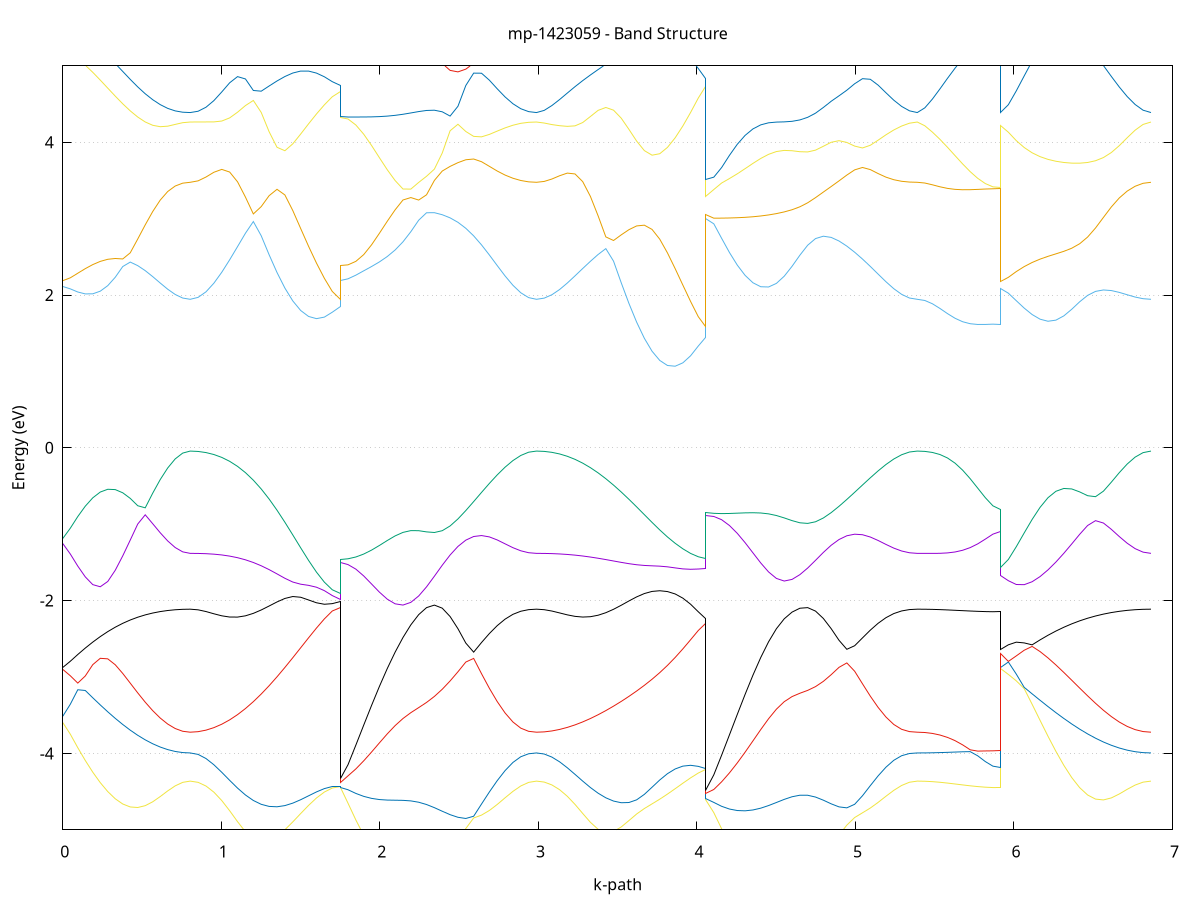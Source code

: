 set title 'mp-1423059 - Band Structure'
set xlabel 'k-path'
set ylabel 'Energy (eV)'
set grid y
set yrange [-5:5]
set terminal png size 800,600
set output 'mp-1423059_bands_gnuplot.png'
plot '-' using 1:2 with lines notitle, '-' using 1:2 with lines notitle, '-' using 1:2 with lines notitle, '-' using 1:2 with lines notitle, '-' using 1:2 with lines notitle, '-' using 1:2 with lines notitle, '-' using 1:2 with lines notitle, '-' using 1:2 with lines notitle, '-' using 1:2 with lines notitle, '-' using 1:2 with lines notitle, '-' using 1:2 with lines notitle, '-' using 1:2 with lines notitle, '-' using 1:2 with lines notitle, '-' using 1:2 with lines notitle, '-' using 1:2 with lines notitle, '-' using 1:2 with lines notitle, '-' using 1:2 with lines notitle, '-' using 1:2 with lines notitle, '-' using 1:2 with lines notitle, '-' using 1:2 with lines notitle, '-' using 1:2 with lines notitle, '-' using 1:2 with lines notitle, '-' using 1:2 with lines notitle, '-' using 1:2 with lines notitle, '-' using 1:2 with lines notitle, '-' using 1:2 with lines notitle, '-' using 1:2 with lines notitle, '-' using 1:2 with lines notitle, '-' using 1:2 with lines notitle, '-' using 1:2 with lines notitle, '-' using 1:2 with lines notitle, '-' using 1:2 with lines notitle, '-' using 1:2 with lines notitle, '-' using 1:2 with lines notitle, '-' using 1:2 with lines notitle, '-' using 1:2 with lines notitle, '-' using 1:2 with lines notitle, '-' using 1:2 with lines notitle, '-' using 1:2 with lines notitle, '-' using 1:2 with lines notitle, '-' using 1:2 with lines notitle, '-' using 1:2 with lines notitle, '-' using 1:2 with lines notitle, '-' using 1:2 with lines notitle, '-' using 1:2 with lines notitle, '-' using 1:2 with lines notitle, '-' using 1:2 with lines notitle, '-' using 1:2 with lines notitle, '-' using 1:2 with lines notitle, '-' using 1:2 with lines notitle, '-' using 1:2 with lines notitle, '-' using 1:2 with lines notitle, '-' using 1:2 with lines notitle, '-' using 1:2 with lines notitle, '-' using 1:2 with lines notitle, '-' using 1:2 with lines notitle, '-' using 1:2 with lines notitle, '-' using 1:2 with lines notitle, '-' using 1:2 with lines notitle, '-' using 1:2 with lines notitle, '-' using 1:2 with lines notitle, '-' using 1:2 with lines notitle, '-' using 1:2 with lines notitle, '-' using 1:2 with lines notitle
0.000000 -15.411370
0.047274 -15.532870
0.094549 -15.667370
0.141823 -15.798570
0.189098 -15.925070
0.236372 -16.045770
0.283647 -16.159770
0.330921 -16.266270
0.378196 -16.364570
0.425470 -16.453970
0.472744 -16.533970
0.520019 -16.604170
0.567293 -16.664170
0.614568 -16.713670
0.661842 -16.752370
0.709117 -16.780170
0.756391 -16.796970
0.803665 -16.802470
0.803665 -16.802470
0.853450 -16.795170
0.903235 -16.773070
0.953019 -16.736370
1.002804 -16.685170
1.052588 -16.619770
1.102373 -16.540270
1.152158 -16.447070
1.201942 -16.340570
1.251727 -16.221270
1.301511 -16.089870
1.351296 -15.947170
1.401081 -15.794070
1.450865 -15.631670
1.500650 -15.461470
1.550434 -15.285070
1.600219 -15.104470
1.650004 -14.922270
1.699788 -14.741470
1.749573 -14.576170
1.749573 -14.255570
1.799113 -14.270270
1.848654 -14.318570
1.898195 -14.398470
1.947735 -14.504670
1.997276 -14.631770
2.046816 -14.774470
2.096357 -14.927970
2.145897 -15.087770
2.195438 -15.250470
2.244978 -15.412870
2.294519 -15.572470
2.344060 -15.727170
2.393600 -15.875270
2.443141 -16.015270
2.492681 -16.146070
2.542222 -16.266670
2.591762 -16.376370
2.641303 -16.474370
2.690843 -16.560270
2.740384 -16.633670
2.789925 -16.694070
2.839465 -16.741370
2.889006 -16.775270
2.938546 -16.795670
2.988087 -16.802470
2.988087 -16.802470
3.036683 -16.796870
3.085280 -16.779970
3.133876 -16.751870
3.182473 -16.712670
3.231069 -16.662370
3.279666 -16.601370
3.328262 -16.529770
3.376859 -16.447770
3.425455 -16.355870
3.474051 -16.254270
3.522648 -16.143570
3.571244 -16.024170
3.619841 -15.896670
3.668437 -15.761870
3.717034 -15.620470
3.765630 -15.473570
3.814227 -15.322070
3.862823 -15.167570
3.911420 -15.011270
3.960016 -14.855170
4.008613 -14.701270
4.057209 -14.562370
4.057209 -14.247670
4.106571 -14.250970
4.155933 -14.282870
4.205295 -14.350570
4.254657 -14.442770
4.304019 -14.554570
4.353381 -14.681570
4.402743 -14.819870
4.452105 -14.965670
4.501467 -15.116070
4.550829 -15.268070
4.600191 -15.419470
4.649553 -15.568370
4.698915 -15.713070
4.748277 -15.852070
4.797639 -15.984270
4.847001 -16.108770
4.896363 -16.224570
4.945725 -16.331170
4.995087 -16.427870
5.044449 -16.514270
5.093811 -16.589770
5.143173 -16.654270
5.192535 -16.707370
5.241897 -16.748870
5.291259 -16.778670
5.340621 -16.796570
5.389983 -16.802470
5.389983 -16.802470
5.437680 -16.801870
5.485377 -16.799970
5.533074 -16.796870
5.580771 -16.792970
5.628468 -16.788470
5.676165 -16.783770
5.723862 -16.779170
5.771559 -16.775070
5.819256 -16.771970
5.866953 -16.769970
5.914650 -16.769270
5.914650 -15.394970
5.964631 -15.503370
6.014613 -15.622370
6.064595 -15.739570
6.114576 -15.853770
6.164558 -15.964370
6.214539 -16.070470
6.264521 -16.171370
6.314503 -16.266470
6.364484 -16.355270
6.414466 -16.437070
6.464448 -16.511570
6.514429 -16.578270
6.564411 -16.636770
6.614393 -16.686870
6.664374 -16.728170
6.714356 -16.760570
6.764337 -16.783870
6.814319 -16.797870
6.864301 -16.802470
e
0.000000 -15.377770
0.047274 -15.255270
0.094549 -15.118070
0.141823 -14.982670
0.189098 -14.850970
0.236372 -14.724670
0.283647 -14.605170
0.330921 -14.494070
0.378196 -14.392470
0.425470 -14.301270
0.472744 -14.221170
0.520019 -14.152370
0.567293 -14.094870
0.614568 -14.048570
0.661842 -14.013170
0.709117 -13.988170
0.756391 -13.973370
0.803665 -13.968470
0.803665 -13.968470
0.853450 -13.964770
0.903235 -13.953670
0.953019 -13.935770
1.002804 -13.911970
1.052588 -13.883570
1.102373 -13.852470
1.152158 -13.820970
1.201942 -13.792170
1.251727 -13.769370
1.301511 -13.756970
1.351296 -13.759170
1.401081 -13.780270
1.450865 -13.823970
1.500650 -13.892370
1.550434 -13.985970
1.600219 -14.103270
1.650004 -14.241470
1.699788 -14.396370
1.749573 -14.553270
1.749573 -14.221370
1.799113 -14.222170
1.848654 -14.219370
1.898195 -14.211970
1.947735 -14.200970
1.997276 -14.187070
2.046816 -14.170870
2.096357 -14.152770
2.145897 -14.133270
2.195438 -14.113070
2.244978 -14.092770
2.294519 -14.072870
2.344060 -14.054070
2.393600 -14.036670
2.443141 -14.021170
2.492681 -14.007770
2.542222 -13.996570
2.591762 -13.987670
2.641303 -13.980970
2.690843 -13.976070
2.740384 -13.972770
2.789925 -13.970670
2.839465 -13.969470
2.889006 -13.968770
2.938546 -13.968570
2.988087 -13.968470
2.988087 -13.968470
3.036683 -13.966070
3.085280 -13.958670
3.133876 -13.946770
3.182473 -13.930570
3.231069 -13.910770
3.279666 -13.888170
3.328262 -13.863770
3.376859 -13.839070
3.425455 -13.815570
3.474051 -13.795370
3.522648 -13.780870
3.571244 -13.774670
3.619841 -13.779670
3.668437 -13.798470
3.717034 -13.833470
3.765630 -13.886270
3.814227 -13.957570
3.862823 -14.047070
3.911420 -14.153370
3.960016 -14.274470
4.008613 -14.407670
4.057209 -14.539670
4.057209 -14.215070
4.106571 -14.225070
4.155933 -14.232270
4.205295 -14.227370
4.254657 -14.218470
4.304019 -14.206870
4.353381 -14.193070
4.402743 -14.177470
4.452105 -14.160470
4.501467 -14.142570
4.550829 -14.124170
4.600191 -14.105670
4.649553 -14.087470
4.698915 -14.070070
4.748277 -14.053670
4.797639 -14.038570
4.847001 -14.024970
4.896363 -14.013070
4.945725 -14.002770
4.995087 -13.994170
5.044449 -13.987070
5.093811 -13.981470
5.143173 -13.976970
5.192535 -13.973670
5.241897 -13.971270
5.291259 -13.969670
5.340621 -13.968770
5.389983 -13.968470
5.389983 -13.968470
5.437680 -13.969970
5.485377 -13.974270
5.533074 -13.981170
5.580771 -13.989970
5.628468 -14.000070
5.676165 -14.010570
5.723862 -14.020670
5.771559 -14.029570
5.819256 -14.036570
5.866953 -14.040970
5.914650 -14.042470
5.914650 -15.369170
5.964631 -15.260570
6.014613 -15.140770
6.064595 -15.022470
6.114576 -14.906870
6.164558 -14.794870
6.214539 -14.687570
6.264521 -14.585670
6.314503 -14.490170
6.364484 -14.401570
6.414466 -14.320370
6.464448 -14.247170
6.514429 -14.182170
6.564411 -14.125670
6.614393 -14.077670
6.664374 -14.038370
6.714356 -14.007770
6.764337 -13.985970
6.814319 -13.972870
6.864301 -13.968470
e
0.000000 -8.326470
0.047274 -8.448070
0.094549 -8.573870
0.141823 -8.684770
0.189098 -8.779270
0.236372 -8.856670
0.283647 -8.916770
0.330921 -8.959870
0.378196 -8.986670
0.425470 -8.998570
0.472744 -8.997570
0.520019 -8.986570
0.567293 -8.968470
0.614568 -8.946970
0.661842 -8.925470
0.709117 -8.907370
0.756391 -8.895370
0.803665 -8.891170
0.803665 -8.891170
0.853450 -8.897370
0.903235 -8.916070
0.953019 -8.947570
1.002804 -8.992070
1.052588 -9.049370
1.102373 -9.118570
1.152158 -9.197770
1.201942 -9.283570
1.251727 -9.370970
1.301511 -9.453570
1.351296 -9.523970
1.401081 -9.574570
1.450865 -9.598470
1.500650 -9.590170
1.550434 -9.546270
1.600219 -9.465570
1.650004 -9.349070
1.699788 -9.199370
1.749573 -9.034570
1.749573 -9.051470
1.799113 -9.036870
1.848654 -9.024670
1.898195 -9.023270
1.947735 -9.024470
1.997276 -9.028170
2.046816 -9.034870
2.096357 -9.044970
2.145897 -9.058270
2.195438 -9.074070
2.244978 -9.090870
2.294519 -9.106870
2.344060 -9.120070
2.393600 -9.128570
2.443141 -9.130670
2.492681 -9.125470
2.542222 -9.112470
2.591762 -9.092070
2.641303 -9.065270
2.690843 -9.033770
2.740384 -8.999870
2.789925 -8.966370
2.839465 -8.936170
2.889006 -8.912070
2.938546 -8.896570
2.988087 -8.891170
2.988087 -8.891170
3.036683 -8.897370
3.085280 -8.915970
3.133876 -8.946670
3.182473 -8.989170
3.231069 -9.042870
3.279666 -9.106870
3.328262 -9.179770
3.376859 -9.259770
3.425455 -9.344370
3.474051 -9.430270
3.522648 -9.513570
3.571244 -9.589570
3.619841 -9.653470
3.668437 -9.700470
3.717034 -9.725970
3.765630 -9.726270
3.814227 -9.698970
3.862823 -9.642670
3.911420 -9.557470
3.960016 -9.444170
4.008613 -9.304970
4.057209 -9.159170
4.057209 -9.047070
4.106571 -9.048170
4.155933 -9.051470
4.205295 -9.057170
4.254657 -9.065670
4.304019 -9.077270
4.353381 -9.092070
4.402743 -9.109870
4.452105 -9.130070
4.501467 -9.151570
4.550829 -9.172970
4.600191 -9.192570
4.649553 -9.208570
4.698915 -9.219570
4.748277 -9.223970
4.797639 -9.220870
4.847001 -9.209870
4.896363 -9.190770
4.945725 -9.164370
4.995087 -9.131470
5.044449 -9.093870
5.093811 -9.053370
5.143173 -9.012470
5.192535 -8.973770
5.241897 -8.939970
5.291259 -8.913670
5.340621 -8.896870
5.389983 -8.891170
5.389983 -8.891170
5.437680 -8.898470
5.485377 -8.919170
5.533074 -8.950470
5.580771 -8.988370
5.628468 -9.028870
5.676165 -9.068470
5.723862 -9.104270
5.771559 -9.134070
5.819256 -9.156270
5.866953 -9.170070
5.914650 -9.174670
5.914650 -8.534870
5.964631 -8.649370
6.014613 -8.768770
6.064595 -8.872070
6.114576 -8.958270
6.164558 -9.027070
6.214539 -9.078470
6.264521 -9.112870
6.314503 -9.131370
6.364484 -9.134970
6.414466 -9.125570
6.464448 -9.105270
6.514429 -9.076470
6.564411 -9.042270
6.614393 -9.005570
6.664374 -8.969770
6.714356 -8.937870
6.764337 -8.912770
6.814319 -8.896670
6.864301 -8.891170
e
0.000000 -8.285170
0.047274 -8.150970
0.094549 -7.987470
0.141823 -7.814870
0.189098 -7.636170
0.236372 -7.454570
0.283647 -7.273870
0.330921 -7.098670
0.378196 -6.934370
0.425470 -6.786570
0.472744 -6.660770
0.520019 -6.560470
0.567293 -6.486170
0.614568 -6.435270
0.661842 -6.402870
0.709117 -6.383970
0.756391 -6.374270
0.803665 -6.371370
0.803665 -6.371370
0.853450 -6.367270
0.903235 -6.355270
0.953019 -6.337070
1.002804 -6.316170
1.052588 -6.298470
1.102373 -6.294570
1.152158 -6.320770
1.201942 -6.397470
1.251727 -6.537470
1.301511 -6.736070
1.351296 -6.976370
1.401081 -7.240970
1.450865 -7.517070
1.500650 -7.795270
1.550434 -8.068770
1.600219 -8.332170
1.650004 -8.580870
1.699788 -8.810470
1.749573 -9.001870
1.749573 -9.015770
1.799113 -9.009670
1.848654 -8.961070
1.898195 -8.865870
1.947735 -8.737670
1.997276 -8.583570
2.046816 -8.409670
2.096357 -8.221770
2.145897 -8.025070
2.195438 -7.824270
2.244978 -7.623370
2.294519 -7.425970
2.344060 -7.235470
2.393600 -7.055470
2.443141 -6.889570
2.492681 -6.742070
2.542222 -6.617370
2.591762 -6.518970
2.641303 -6.448070
2.690843 -6.402670
2.740384 -6.377970
2.789925 -6.367770
2.839465 -6.365970
2.889006 -6.367970
2.938546 -6.370370
2.988087 -6.371370
2.988087 -6.371370
3.036683 -6.363770
3.085280 -6.341470
3.133876 -6.305970
3.182473 -6.260470
3.231069 -6.209970
3.279666 -6.162870
3.328262 -6.133070
3.376859 -6.141470
3.425455 -6.209670
3.474051 -6.344470
3.522648 -6.533770
3.571244 -6.759170
3.619841 -7.005970
3.668437 -7.263870
3.717034 -7.525870
3.765630 -7.786970
3.814227 -8.042870
3.862823 -8.290370
3.911420 -8.526470
3.960016 -8.748270
4.008613 -8.952970
4.057209 -9.120670
4.057209 -9.034470
4.106571 -9.016970
4.155933 -8.965870
4.205295 -8.883570
4.254657 -8.773470
4.304019 -8.639870
4.353381 -8.487370
4.402743 -8.320370
4.452105 -8.142770
4.501467 -7.958370
4.550829 -7.770270
4.600191 -7.581270
4.649553 -7.394070
4.698915 -7.211270
4.748277 -7.035470
4.797639 -6.870070
4.847001 -6.718870
4.896363 -6.586670
4.945725 -6.478570
4.995087 -6.398870
5.044449 -6.348770
5.093811 -6.325270
5.143173 -6.321870
5.192535 -6.330770
5.241897 -6.344770
5.291259 -6.358370
5.340621 -6.367970
5.389983 -6.371370
5.389983 -6.371370
5.437680 -6.350970
5.485377 -6.291070
5.533074 -6.195870
5.580771 -6.071370
5.628468 -5.924770
5.676165 -5.763870
5.723862 -5.597570
5.771559 -5.436670
5.819256 -5.295270
5.866953 -5.193770
5.914650 -5.155870
5.914650 -8.487270
5.964631 -8.358070
6.014613 -8.194570
6.064595 -8.018770
6.114576 -7.833170
6.164558 -7.640470
6.214539 -7.443670
6.264521 -7.246570
6.314503 -7.053970
6.364484 -6.871570
6.414466 -6.706570
6.464448 -6.567070
6.514429 -6.460370
6.564411 -6.390070
6.614393 -6.353970
6.664374 -6.343570
6.714356 -6.348470
6.764337 -6.358970
6.814319 -6.367970
6.864301 -6.371370
e
0.000000 -3.596670
0.047274 -3.748070
0.094549 -3.925570
0.141823 -4.092770
0.189098 -4.246170
0.236372 -4.382770
0.283647 -4.499870
0.330921 -4.594270
0.378196 -4.662470
0.425470 -4.701270
0.472744 -4.708470
0.520019 -4.684370
0.567293 -4.633570
0.614568 -4.565070
0.661842 -4.491070
0.709117 -4.424970
0.756391 -4.379270
0.803665 -4.362970
0.803665 -4.362970
0.853450 -4.379070
0.903235 -4.427270
0.953019 -4.507470
1.002804 -4.617470
1.052588 -4.750670
1.102373 -4.893970
1.152158 -5.026170
1.201942 -5.121270
1.251727 -5.160770
1.301511 -5.144670
1.351296 -5.085870
1.401081 -4.999270
1.450865 -4.896570
1.500650 -4.787370
1.550434 -4.680370
1.600219 -4.583870
1.650004 -4.505970
1.699788 -4.453370
1.749573 -4.429670
1.749573 -4.452570
1.799113 -4.652070
1.848654 -4.871870
1.898195 -5.071570
1.947735 -5.246070
1.997276 -5.391970
2.046816 -5.506370
2.096357 -5.587470
2.145897 -5.634370
2.195438 -5.647270
2.244978 -5.627370
2.294519 -5.576970
2.344060 -5.498870
2.393600 -5.396570
2.443141 -5.273770
2.492681 -5.134570
2.542222 -4.983470
2.591762 -4.845270
2.641303 -4.807870
2.690843 -4.747070
2.740384 -4.668470
2.789925 -4.581470
2.839465 -4.497170
2.889006 -4.426570
2.938546 -4.379570
2.988087 -4.362970
2.988087 -4.362970
3.036683 -4.375470
3.085280 -4.412970
3.133876 -4.475470
3.182473 -4.561570
3.231069 -4.667970
3.279666 -4.786470
3.328262 -4.902570
3.376859 -4.993770
3.425455 -5.036570
3.474051 -5.022270
3.522648 -4.962970
3.571244 -4.879270
3.619841 -4.793470
3.668437 -4.721870
3.717034 -4.660770
3.765630 -4.599170
3.814227 -4.532870
3.862823 -4.462370
3.911420 -4.390370
3.960016 -4.320570
4.008613 -4.257370
4.057209 -4.210570
4.057209 -4.598370
4.106571 -4.775570
4.155933 -4.986970
4.205295 -5.178170
4.254657 -5.344570
4.304019 -5.483770
4.353381 -5.593770
4.402743 -5.673570
4.452105 -5.722970
4.501467 -5.742370
4.550829 -5.732970
4.600191 -5.696770
4.649553 -5.635970
4.698915 -5.553370
4.748277 -5.451770
4.797639 -5.334470
4.847001 -5.205370
4.896363 -5.069970
4.945725 -4.939170
4.995087 -4.839670
5.044449 -4.777770
5.093811 -4.715370
5.143173 -4.641270
5.192535 -4.560870
5.241897 -4.483870
5.291259 -4.419970
5.340621 -4.377770
5.389983 -4.362970
5.389983 -4.362970
5.437680 -4.364770
5.485377 -4.369970
5.533074 -4.378170
5.580771 -4.388670
5.628468 -4.400570
5.676165 -4.412770
5.723862 -4.424470
5.771559 -4.434570
5.819256 -4.442470
5.866953 -4.447370
5.914650 -4.449070
5.914650 -2.892970
5.964631 -2.966470
6.014613 -3.050670
6.064595 -3.152570
6.114576 -3.357270
6.164558 -3.567370
6.214539 -3.774970
6.264521 -3.973270
6.314503 -4.156070
6.364484 -4.316770
6.414466 -4.448670
6.464448 -4.544370
6.514429 -4.598370
6.564411 -4.609270
6.614393 -4.582770
6.664374 -4.531270
6.714356 -4.470270
6.764337 -4.414770
6.814319 -4.376570
6.864301 -4.362970
e
0.000000 -3.513570
0.047274 -3.357170
0.094549 -3.166970
0.141823 -3.176570
0.189098 -3.272170
0.236372 -3.365570
0.283647 -3.455670
0.330921 -3.541370
0.378196 -3.621770
0.425470 -3.695870
0.472744 -3.763170
0.520019 -3.822770
0.567293 -3.874170
0.614568 -3.916870
0.661842 -3.950470
0.709117 -3.974770
0.756391 -3.989370
0.803665 -3.994270
0.803665 -3.994270
0.853450 -4.013270
0.903235 -4.067270
0.953019 -4.148770
1.002804 -4.247570
1.052588 -4.352870
1.102373 -4.454570
1.152158 -4.544470
1.201942 -4.616470
1.251727 -4.666770
1.301511 -4.694070
1.351296 -4.698970
1.401081 -4.683470
1.450865 -4.651170
1.500650 -4.606570
1.550434 -4.555370
1.600219 -4.504370
1.650004 -4.461070
1.699788 -4.433670
1.749573 -4.429270
1.749573 -4.442570
1.799113 -4.475970
1.848654 -4.524170
1.898195 -4.562570
1.947735 -4.588970
1.997276 -4.604370
2.046816 -4.611170
2.096357 -4.613070
2.145897 -4.614870
2.195438 -4.621970
2.244978 -4.639370
2.294519 -4.669370
2.344060 -4.710470
2.393600 -4.757270
2.443141 -4.802170
2.492681 -4.836470
2.542222 -4.852070
2.591762 -4.822670
2.641303 -4.663070
2.690843 -4.505370
2.740384 -4.357070
2.789925 -4.225570
2.839465 -4.118570
2.889006 -4.043970
2.938546 -4.004970
2.988087 -3.994270
2.988087 -3.994270
3.036683 -4.008270
3.085280 -4.048470
3.133876 -4.110470
3.182473 -4.188170
3.231069 -4.274670
3.279666 -4.362970
3.328262 -4.447070
3.376859 -4.521270
3.425455 -4.581470
3.474051 -4.624070
3.522648 -4.645970
3.571244 -4.643070
3.619841 -4.608070
3.668437 -4.536570
3.717034 -4.442970
3.765630 -4.348170
3.814227 -4.265770
3.862823 -4.203870
3.911420 -4.166770
3.960016 -4.155970
4.008613 -4.169770
4.057209 -4.199970
4.057209 -4.590770
4.106571 -4.641770
4.155933 -4.692770
4.205295 -4.728570
4.254657 -4.748070
4.304019 -4.751770
4.353381 -4.740770
4.402743 -4.716970
4.452105 -4.682970
4.501467 -4.642970
4.550829 -4.602170
4.600191 -4.567670
4.649553 -4.547570
4.698915 -4.548270
4.748277 -4.571670
4.797639 -4.612670
4.847001 -4.660370
4.896363 -4.700270
4.945725 -4.712870
4.995087 -4.666370
5.044449 -4.554670
5.093811 -4.422470
5.143173 -4.294170
5.192535 -4.180670
5.241897 -4.090470
5.291259 -4.030570
5.340621 -4.001670
5.389983 -3.994270
5.389983 -3.994270
5.437680 -3.993770
5.485377 -3.992170
5.533074 -3.989570
5.580771 -3.986370
5.628468 -3.982670
5.676165 -3.978970
5.723862 -3.977070
5.771559 -4.031970
5.819256 -4.106970
5.866953 -4.166970
5.914650 -4.190770
5.914650 -2.872770
5.964631 -2.803870
6.014613 -2.962170
6.064595 -3.135570
6.114576 -3.220670
6.164558 -3.304670
6.214539 -3.386970
6.264521 -3.466570
6.314503 -3.542870
6.364484 -3.615170
6.414466 -3.682770
6.464448 -3.744870
6.514429 -3.801170
6.564411 -3.851070
6.614393 -3.893970
6.664374 -3.929670
6.714356 -3.957770
6.764337 -3.977970
6.814319 -3.990170
6.864301 -3.994270
e
0.000000 -2.900370
0.047274 -2.983670
0.094549 -3.079870
0.141823 -2.986770
0.189098 -2.838370
0.236372 -2.755470
0.283647 -2.762270
0.330921 -2.839970
0.378196 -2.953670
0.425470 -3.080370
0.472744 -3.207970
0.520019 -3.329670
0.567293 -3.440670
0.614568 -3.537170
0.661842 -3.615970
0.709117 -3.674470
0.756391 -3.710470
0.803665 -3.722570
0.803665 -3.722570
0.853450 -3.715770
0.903235 -3.695770
0.953019 -3.663070
1.002804 -3.618070
1.052588 -3.561170
1.102373 -3.492670
1.152158 -3.413070
1.201942 -3.322870
1.251727 -3.222870
1.301511 -3.114170
1.351296 -2.997670
1.401081 -2.874870
1.450865 -2.747470
1.500650 -2.617270
1.550434 -2.486870
1.600219 -2.359370
1.650004 -2.239370
1.699788 -2.136270
1.749573 -2.085070
1.749573 -4.377870
1.799113 -4.294270
1.848654 -4.203270
1.898195 -4.097370
1.947735 -3.982070
1.997276 -3.862370
2.046816 -3.744670
2.096357 -3.636270
2.145897 -3.543470
2.195438 -3.467170
2.244978 -3.400770
2.294519 -3.332970
2.344060 -3.254270
2.393600 -3.160470
2.443141 -3.051870
2.492681 -2.931570
2.542222 -2.804370
2.591762 -2.756770
2.641303 -2.956770
2.690843 -3.147770
2.740384 -3.321570
2.789925 -3.470870
2.839465 -3.588970
2.889006 -3.669570
2.938546 -3.711170
2.988087 -3.722570
2.988087 -3.722570
3.036683 -3.718470
3.085280 -3.706170
3.133876 -3.686470
3.182473 -3.659870
3.231069 -3.626970
3.279666 -3.587970
3.328262 -3.543570
3.376859 -3.494070
3.425455 -3.439970
3.474051 -3.381670
3.522648 -3.319570
3.571244 -3.253570
3.619841 -3.183670
3.668437 -3.109270
3.717034 -3.029470
3.765630 -2.942870
3.814227 -2.848170
3.862823 -2.744370
3.911420 -2.631870
3.960016 -2.512670
4.008613 -2.391370
4.057209 -2.296870
4.057209 -4.528370
4.106571 -4.472270
4.155933 -4.372070
4.205295 -4.255170
4.254657 -4.124870
4.304019 -3.984070
4.353381 -3.836670
4.402743 -3.688170
4.452105 -3.546470
4.501467 -3.421370
4.550829 -3.323170
4.600191 -3.256370
4.649553 -3.212870
4.698915 -3.175070
4.748277 -3.125870
4.797639 -3.057070
4.847001 -2.969770
4.896363 -2.873770
4.945725 -2.815970
4.995087 -2.924670
5.044449 -3.088870
5.093811 -3.250770
5.143173 -3.398370
5.192535 -3.524070
5.241897 -3.621470
5.291259 -3.684770
5.340621 -3.714970
5.389983 -3.722570
5.389983 -3.722570
5.437680 -3.726570
5.485377 -3.738570
5.533074 -3.759570
5.580771 -3.790870
5.628468 -3.833470
5.676165 -3.888370
5.723862 -3.953070
5.771559 -3.970170
5.819256 -3.967970
5.866953 -3.966470
5.914650 -3.965870
5.914650 -2.692370
5.964631 -2.796070
6.014613 -2.723870
6.064595 -2.649770
6.114576 -2.599570
6.164558 -2.667170
6.214539 -2.749970
6.264521 -2.842270
6.314503 -2.940570
6.364484 -3.042270
6.414466 -3.145070
6.464448 -3.246570
6.514429 -3.344270
6.564411 -3.435770
6.614393 -3.518370
6.664374 -3.589670
6.714356 -3.647070
6.764337 -3.688970
6.814319 -3.714170
6.864301 -3.722570
e
0.000000 -2.874870
0.047274 -2.794070
0.094549 -2.705570
0.141823 -2.621570
0.189098 -2.543170
0.236372 -2.471170
0.283647 -2.406070
0.330921 -2.348170
0.378196 -2.297470
0.425470 -2.253970
0.472744 -2.217370
0.520019 -2.187070
0.567293 -2.162670
0.614568 -2.143670
0.661842 -2.129570
0.709117 -2.119770
0.756391 -2.114070
0.803665 -2.112170
0.803665 -2.112170
0.853450 -2.120670
0.903235 -2.143170
0.953019 -2.172470
1.002804 -2.199070
1.052588 -2.215170
1.102373 -2.215670
1.152158 -2.199270
1.201942 -2.167070
1.251727 -2.122570
1.301511 -2.070670
1.351296 -2.017470
1.401081 -1.971770
1.450865 -1.946570
1.500650 -1.956070
1.550434 -1.991770
1.600219 -2.028370
1.650004 -2.047870
1.699788 -2.039870
1.749573 -2.010070
1.749573 -4.324670
1.799113 -4.148270
1.848654 -3.891570
1.898195 -3.630270
1.947735 -3.372070
1.997276 -3.123270
2.046816 -2.889270
2.096357 -2.674670
2.145897 -2.482970
2.195438 -2.317570
2.244978 -2.183770
2.294519 -2.091970
2.344060 -2.058870
2.393600 -2.098970
2.443141 -2.208570
2.492681 -2.367970
2.542222 -2.555870
2.591762 -2.674470
2.641303 -2.548770
2.690843 -2.431370
2.740384 -2.327770
2.789925 -2.242770
2.839465 -2.179670
2.889006 -2.139270
2.938546 -2.118370
2.988087 -2.112170
2.988087 -2.112170
3.036683 -2.118770
3.085280 -2.136570
3.133876 -2.161270
3.182473 -2.186570
3.231069 -2.206270
3.279666 -2.215370
3.328262 -2.210770
3.376859 -2.191470
3.425455 -2.158370
3.474051 -2.113670
3.522648 -2.060870
3.571244 -2.004670
3.619841 -1.951370
3.668437 -1.907670
3.717034 -1.879770
3.765630 -1.870870
3.814227 -1.881570
3.862823 -1.912970
3.911420 -1.967970
3.960016 -2.047270
4.008613 -2.146070
4.057209 -2.233370
4.057209 -4.484870
4.106571 -4.280670
4.155933 -4.023270
4.205295 -3.757470
4.254657 -3.490070
4.304019 -3.227470
4.353381 -2.976570
4.402743 -2.744570
4.452105 -2.539070
4.501467 -2.368070
4.550829 -2.238370
4.600191 -2.150470
4.649553 -2.099770
4.698915 -2.091970
4.748277 -2.137470
4.797639 -2.233870
4.847001 -2.367470
4.896363 -2.519370
4.945725 -2.637470
4.995087 -2.590670
5.044449 -2.488270
5.093811 -2.386770
5.143173 -2.296770
5.192535 -2.223470
5.241897 -2.169670
5.291259 -2.135370
5.340621 -2.117470
5.389983 -2.112170
5.389983 -2.112170
5.437680 -2.112870
5.485377 -2.114870
5.533074 -2.117970
5.580771 -2.122070
5.628468 -2.126770
5.676165 -2.131570
5.723862 -2.136270
5.771559 -2.140470
5.819256 -2.143770
5.866953 -2.145770
5.914650 -2.146570
5.914650 -2.640270
5.964631 -2.578670
6.014613 -2.543970
6.064595 -2.553870
6.114576 -2.579070
6.164558 -2.514270
6.214539 -2.453870
6.264521 -2.398670
6.314503 -2.348870
6.364484 -2.304270
6.414466 -2.264970
6.464448 -2.230770
6.514429 -2.201470
6.564411 -2.176770
6.614393 -2.156370
6.664374 -2.140170
6.714356 -2.127770
6.764337 -2.119070
6.814319 -2.113870
6.864301 -2.112170
e
0.000000 -1.252970
0.047274 -1.389670
0.094549 -1.548270
0.141823 -1.689270
0.189098 -1.790770
0.236372 -1.818770
0.283647 -1.749670
0.330921 -1.602770
0.378196 -1.414170
0.425470 -1.207770
0.472744 -0.997770
0.520019 -0.876770
0.567293 -0.993670
0.614568 -1.111670
0.661842 -1.218970
0.709117 -1.305370
0.756391 -1.361870
0.803665 -1.381570
0.803665 -1.381570
0.853450 -1.382570
0.903235 -1.385770
0.953019 -1.392070
1.002804 -1.402270
1.052588 -1.417370
1.102373 -1.438270
1.152158 -1.465970
1.201942 -1.501070
1.251727 -1.543970
1.301511 -1.594270
1.351296 -1.650370
1.401081 -1.707870
1.450865 -1.756970
1.500650 -1.785170
1.550434 -1.800370
1.600219 -1.824670
1.650004 -1.869770
1.699788 -1.934070
1.749573 -1.985970
1.749573 -1.507470
1.799113 -1.528370
1.848654 -1.587970
1.898195 -1.677170
1.947735 -1.782570
1.997276 -1.889170
2.046816 -1.981070
2.096357 -2.042070
2.145897 -2.058370
2.195438 -2.023070
2.244978 -1.939470
2.294519 -1.820070
2.344060 -1.680570
2.393600 -1.536870
2.443141 -1.403070
2.492681 -1.290770
2.542222 -1.208470
2.591762 -1.160970
2.641303 -1.148370
2.690843 -1.166070
2.740384 -1.205870
2.789925 -1.256770
2.839465 -1.307270
2.889006 -1.347870
2.938546 -1.373170
2.988087 -1.381570
2.988087 -1.381570
3.036683 -1.382370
3.085280 -1.384770
3.133876 -1.389170
3.182473 -1.395770
3.231069 -1.404670
3.279666 -1.416070
3.328262 -1.429770
3.376859 -1.445470
3.425455 -1.462870
3.474051 -1.481270
3.522648 -1.499570
3.571244 -1.516570
3.619841 -1.530470
3.668437 -1.539670
3.717034 -1.544670
3.765630 -1.549070
3.814227 -1.557870
3.862823 -1.571770
3.911420 -1.584870
3.960016 -1.589970
4.008613 -1.586570
4.057209 -1.582970
4.057209 -0.888270
4.106571 -0.898670
4.155933 -0.940970
4.205295 -1.016870
4.254657 -1.119470
4.304019 -1.241670
4.353381 -1.374670
4.402743 -1.507270
4.452105 -1.624770
4.501467 -1.709570
4.550829 -1.743770
4.600191 -1.722470
4.649553 -1.660070
4.698915 -1.573370
4.748277 -1.472670
4.797639 -1.369270
4.847001 -1.275270
4.896363 -1.200470
4.945725 -1.151270
4.995087 -1.130570
5.044449 -1.137570
5.093811 -1.167670
5.143173 -1.213070
5.192535 -1.264570
5.241897 -1.312770
5.291259 -1.350570
5.340621 -1.373770
5.389983 -1.381570
5.389983 -1.381570
5.437680 -1.381870
5.485377 -1.382070
5.533074 -1.380870
5.580771 -1.375570
5.628468 -1.363370
5.676165 -1.341070
5.723862 -1.306170
5.771559 -1.257070
5.819256 -1.195270
5.866953 -1.130170
5.914650 -1.095870
5.914650 -1.677770
5.964631 -1.739470
6.014613 -1.789270
6.064595 -1.791370
6.114576 -1.752870
6.164558 -1.685570
6.214539 -1.597970
6.264521 -1.495270
6.314503 -1.380770
6.364484 -1.258070
6.414466 -1.132270
6.464448 -1.017170
6.514429 -0.953470
6.564411 -0.984470
6.614393 -1.067470
6.664374 -1.161570
6.714356 -1.249070
6.764337 -1.319770
6.814319 -1.365570
6.864301 -1.381570
e
0.000000 -1.186970
0.047274 -1.052470
0.094549 -0.899770
0.141823 -0.764070
0.189098 -0.654570
0.236372 -0.578970
0.283647 -0.542570
0.330921 -0.546770
0.378196 -0.588570
0.425470 -0.661670
0.472744 -0.758070
0.520019 -0.785370
0.567293 -0.593170
0.614568 -0.415870
0.661842 -0.263670
0.709117 -0.145070
0.756391 -0.068870
0.803665 -0.042570
0.803665 -0.042570
0.853450 -0.047370
0.903235 -0.062070
0.953019 -0.087670
1.002804 -0.125370
1.052588 -0.176670
1.102373 -0.242770
1.152158 -0.324770
1.201942 -0.423470
1.251727 -0.538870
1.301511 -0.670470
1.351296 -0.816570
1.401081 -0.974570
1.450865 -1.140470
1.500650 -1.309170
1.550434 -1.474070
1.600219 -1.627270
1.650004 -1.758570
1.699788 -1.857870
1.749573 -1.905870
1.749573 -1.460170
1.799113 -1.452470
1.848654 -1.428970
1.898195 -1.390470
1.947735 -1.338970
1.997276 -1.277970
2.046816 -1.213170
2.096357 -1.152970
2.145897 -1.107070
2.195438 -1.083770
2.244978 -1.084770
2.294519 -1.100370
2.344060 -1.108370
2.393600 -1.084970
2.443141 -1.022670
2.492681 -0.930770
2.542222 -0.821470
2.591762 -0.703770
2.641303 -0.583770
2.690843 -0.465970
2.740384 -0.354470
2.789925 -0.253370
2.839465 -0.166970
2.889006 -0.099970
2.938546 -0.057270
2.988087 -0.042570
2.988087 -0.042570
3.036683 -0.046670
3.085280 -0.059070
3.133876 -0.080170
3.182473 -0.110670
3.231069 -0.150770
3.279666 -0.200570
3.328262 -0.259770
3.376859 -0.327870
3.425455 -0.404270
3.474051 -0.488070
3.522648 -0.578270
3.571244 -0.673770
3.619841 -0.773170
3.668437 -0.874770
3.717034 -0.976270
3.765630 -1.074770
3.814227 -1.166770
3.862823 -1.249670
3.911420 -1.321970
3.960016 -1.382270
4.008613 -1.425970
4.057209 -1.443170
4.057209 -0.852270
4.106571 -0.857470
4.155933 -0.861070
4.205295 -0.859270
4.254657 -0.855370
4.304019 -0.851370
4.353381 -0.849670
4.402743 -0.853070
4.452105 -0.864470
4.501467 -0.886170
4.550829 -0.917470
4.600191 -0.952870
4.649553 -0.981370
4.698915 -0.989370
4.748277 -0.967970
4.797639 -0.918370
4.847001 -0.848270
4.896363 -0.765470
4.945725 -0.675670
4.995087 -0.582070
5.044449 -0.486870
5.093811 -0.392470
5.143173 -0.301770
5.192535 -0.218370
5.241897 -0.146470
5.291259 -0.090570
5.340621 -0.054870
5.389983 -0.042570
5.389983 -0.042570
5.437680 -0.046670
5.485377 -0.060470
5.533074 -0.087570
5.580771 -0.132970
5.628468 -0.200870
5.676165 -0.292370
5.723862 -0.404170
5.771559 -0.528070
5.819256 -0.652470
5.866953 -0.758970
5.914650 -0.807770
5.914650 -1.563570
5.964631 -1.461370
6.014613 -1.294370
6.064595 -1.113970
6.114576 -0.937570
6.164558 -0.779470
6.214539 -0.653070
6.264521 -0.568970
6.314503 -0.531870
6.364484 -0.538270
6.414466 -0.576970
6.464448 -0.626670
6.514429 -0.639470
6.564411 -0.567170
6.614393 -0.449070
6.664374 -0.324970
6.714356 -0.212070
6.764337 -0.121670
6.814319 -0.062970
6.864301 -0.042570
e
0.000000 2.112030
0.047274 2.081030
0.094549 2.039930
0.141823 2.015030
0.189098 2.016130
0.236372 2.050630
0.283647 2.122930
0.330921 2.232830
0.378196 2.373030
0.425470 2.431530
0.472744 2.385030
0.520019 2.319330
0.567293 2.241130
0.614568 2.157330
0.661842 2.076330
0.709117 2.007530
0.756391 1.960930
0.803665 1.944330
0.803665 1.944330
0.853450 1.969430
0.903235 2.042030
0.953019 2.155030
1.002804 2.298330
1.052588 2.461230
1.102373 2.634330
1.152158 2.809230
1.201942 2.962130
1.251727 2.775730
1.301511 2.527230
1.351296 2.295130
1.401081 2.091030
1.450865 1.923030
1.500650 1.797730
1.550434 1.719730
1.600219 1.691130
1.650004 1.711230
1.699788 1.775130
1.749573 1.846230
1.749573 2.193530
1.799113 2.212430
1.848654 2.260330
1.898195 2.317130
1.947735 2.373430
1.997276 2.433830
2.046816 2.504230
2.096357 2.589930
2.145897 2.696830
2.195438 2.829130
2.244978 2.979630
2.294519 3.077230
2.344060 3.078130
2.393600 3.051430
2.443141 3.010330
2.492681 2.952130
2.542222 2.873830
2.591762 2.774730
2.641303 2.656630
2.690843 2.524530
2.740384 2.385930
2.789925 2.250130
2.839465 2.127830
2.889006 2.029930
2.938546 1.966430
2.988087 1.944330
2.988087 1.944330
3.036683 1.959630
3.085280 2.004030
3.133876 2.072230
3.182473 2.157230
3.231069 2.251130
3.279666 2.347430
3.328262 2.441630
3.376859 2.531130
3.425455 2.607630
3.474051 2.443830
3.522648 2.160330
3.571244 1.890330
3.619841 1.645330
3.668437 1.434030
3.717034 1.264430
3.765630 1.143930
3.814227 1.077930
3.862823 1.068430
3.911420 1.112830
3.960016 1.204730
4.008613 1.332530
4.057209 1.441130
4.057209 3.005030
4.106571 2.932530
4.155933 2.742630
4.205295 2.556930
4.254657 2.392030
4.304019 2.257530
4.353381 2.160930
4.402743 2.108730
4.452105 2.105530
4.501467 2.152630
4.550829 2.246630
4.600191 2.376330
4.649553 2.521530
4.698915 2.652530
4.748277 2.739330
4.797639 2.770230
4.847001 2.754630
4.896363 2.707530
4.945725 2.640530
4.995087 2.560530
5.044449 2.471230
5.093811 2.374730
5.143173 2.273930
5.192535 2.174230
5.241897 2.083130
5.291259 2.009330
5.340621 1.961130
5.389983 1.944330
5.389983 1.944330
5.437680 1.928930
5.485377 1.886030
5.533074 1.824530
5.580771 1.756830
5.628468 1.695930
5.676165 1.650730
5.723862 1.624630
5.771559 1.614830
5.819256 1.615230
5.866953 1.619030
5.914650 1.620930
5.914650 2.090630
5.964631 2.024330
6.014613 1.926030
6.064595 1.829130
6.114576 1.744830
6.164558 1.684030
6.214539 1.657030
6.264521 1.671430
6.314503 1.727230
6.364484 1.814030
6.414466 1.911730
6.464448 1.995530
6.514429 2.047930
6.564411 2.066430
6.614393 2.058730
6.664374 2.034830
6.714356 2.003830
6.764337 1.973830
6.814319 1.952230
6.864301 1.944330
e
0.000000 2.188330
0.047274 2.225430
0.094549 2.285730
0.141823 2.345530
0.189098 2.398530
0.236372 2.440530
0.283647 2.468030
0.330921 2.478530
0.378196 2.472430
0.425470 2.552830
0.472744 2.733330
0.520019 2.918830
0.567293 3.093430
0.614568 3.242830
0.661842 3.355230
0.709117 3.427130
0.756391 3.464630
0.803665 3.476030
0.803665 3.476030
0.853450 3.494730
0.903235 3.544930
0.953019 3.607230
1.002804 3.644830
1.052588 3.610130
1.102373 3.482230
1.152158 3.282430
1.201942 3.061630
1.251727 3.158030
1.301511 3.300830
1.351296 3.384230
1.401081 3.310030
1.450865 3.105930
1.500650 2.870630
1.550434 2.637830
1.600219 2.418530
1.650004 2.219230
1.699788 2.047330
1.749573 1.940230
1.749573 2.382030
1.799113 2.395330
1.848654 2.440930
1.898195 2.529230
1.947735 2.657630
1.997276 2.808830
2.046816 2.965930
2.096357 3.115530
2.145897 3.244330
2.195438 3.276230
2.244978 3.243430
2.294519 3.312430
2.344060 3.500730
2.393600 3.623230
2.443141 3.684230
2.492681 3.733130
2.542222 3.771030
2.591762 3.780730
2.641303 3.745530
2.690843 3.684930
2.740384 3.623530
2.789925 3.570630
2.839465 3.529130
2.889006 3.499530
2.938546 3.481830
2.988087 3.476030
2.988087 3.476030
3.036683 3.487330
3.085280 3.518930
3.133876 3.561630
3.182473 3.596330
3.231069 3.585330
3.279666 3.484730
3.328262 3.290830
3.376859 3.036330
3.425455 2.761230
3.474051 2.714130
3.522648 2.787830
3.571244 2.855730
3.619841 2.904830
3.668437 2.914630
3.717034 2.859130
3.765630 2.731330
3.814227 2.551830
3.862823 2.345730
3.911420 2.130130
3.960016 1.916730
4.008613 1.716830
4.057209 1.584430
4.057209 3.053530
4.106571 3.006130
4.155933 3.006930
4.205295 3.008830
4.254657 3.012230
4.304019 3.017330
4.353381 3.024830
4.402743 3.035130
4.452105 3.048630
4.501467 3.066030
4.550829 3.088230
4.600191 3.116930
4.649553 3.155330
4.698915 3.207930
4.748277 3.275130
4.797639 3.348130
4.847001 3.420630
4.896363 3.494530
4.945725 3.570430
4.995087 3.638630
5.044449 3.670030
5.093811 3.642230
5.143173 3.590230
5.192535 3.543330
5.241897 3.509730
5.291259 3.489230
5.340621 3.479030
5.389983 3.476030
5.389983 3.476030
5.437680 3.466430
5.485377 3.443230
5.533074 3.417130
5.580771 3.396230
5.628468 3.383430
5.676165 3.378530
5.723862 3.379230
5.771559 3.383130
5.819256 3.387830
5.866953 3.391030
5.914650 3.391230
5.914650 2.174130
5.964631 2.232030
6.014613 2.307230
6.064595 2.372430
6.114576 2.426230
6.164558 2.470130
6.214539 2.506630
6.264521 2.539130
6.314503 2.572230
6.364484 2.613030
6.414466 2.671630
6.464448 2.758830
6.514429 2.877830
6.564411 3.016530
6.614393 3.153730
6.664374 3.271030
6.714356 3.360930
6.764337 3.424230
6.814319 3.462830
6.864301 3.476030
e
0.000000 5.165230
0.047274 5.144030
0.094549 5.087830
0.141823 5.008730
0.189098 4.915430
0.236372 4.813830
0.283647 4.708630
0.330921 4.604030
0.378196 4.503530
0.425470 4.411030
0.472744 4.330430
0.520019 4.265830
0.567293 4.222230
0.614568 4.203730
0.661842 4.210630
0.709117 4.233830
0.756391 4.256330
0.803665 4.264930
0.803665 4.264930
0.853450 4.265730
0.903235 4.266130
0.953019 4.266630
1.002804 4.277830
1.052588 4.319130
1.102373 4.393430
1.152158 4.480330
1.201942 4.547430
1.251727 4.390430
1.301511 4.137930
1.351296 3.934230
1.401081 3.889230
1.450865 3.979530
1.500650 4.107830
1.550434 4.241430
1.600219 4.370330
1.650004 4.489830
1.699788 4.595530
1.749573 4.661230
1.749573 4.329630
1.799113 4.304730
1.848654 4.225930
1.898195 4.105630
1.947735 3.957830
1.997276 3.797830
2.046816 3.640230
2.096357 3.498830
2.145897 3.388030
2.195438 3.386830
2.244978 3.474330
2.294519 3.554830
2.344060 3.648430
2.393600 3.859330
2.443141 4.150530
2.492681 4.235830
2.542222 4.141030
2.591762 4.077130
2.641303 4.070830
2.690843 4.102830
2.740384 4.146230
2.789925 4.188130
2.839465 4.223030
2.889006 4.247930
2.938546 4.261230
2.988087 4.264930
2.988087 4.264930
3.036683 4.251830
3.085280 4.231530
3.133876 4.216830
3.182473 4.208330
3.231069 4.214830
3.279666 4.258230
3.328262 4.337330
3.376859 4.417730
3.425455 4.455430
3.474051 4.420130
3.522648 4.315230
3.571244 4.169030
3.619841 4.015530
3.668437 3.890730
3.717034 3.830930
3.765630 3.850030
3.814227 3.932730
3.862823 4.058430
3.911420 4.213530
3.960016 4.389730
4.008613 4.578530
4.057209 4.732130
4.057209 3.289930
4.106571 3.381430
4.155933 3.466430
4.205295 3.525130
4.254657 3.587030
4.304019 3.654530
4.353381 3.723430
4.402743 3.788130
4.452105 3.841930
4.501467 3.878430
4.550829 3.893430
4.600191 3.889030
4.649553 3.876330
4.698915 3.873430
4.748277 3.897030
4.797639 3.947630
4.847001 3.999730
4.896363 4.020830
4.945725 3.997730
4.995087 3.949930
5.044449 3.925330
5.093811 3.960630
5.143173 4.027430
5.192535 4.097730
5.241897 4.160830
5.291259 4.212330
5.340621 4.249530
5.389983 4.264930
5.389983 4.264930
5.437680 4.216030
5.485377 4.133030
5.533074 4.038330
5.580771 3.934130
5.628468 3.824930
5.676165 3.716530
5.723862 3.615330
5.771559 3.527630
5.819256 3.459430
5.866953 3.416430
5.914650 3.402630
5.914650 4.215030
5.964631 4.131530
6.014613 4.021530
6.064595 3.931130
6.114576 3.862130
6.164558 3.811730
6.214539 3.776030
6.264521 3.751430
6.314503 3.735430
6.364484 3.726830
6.414466 3.726130
6.464448 3.735330
6.514429 3.758130
6.564411 3.799930
6.614393 3.865830
6.664374 3.955830
6.714356 4.059530
6.764337 4.158330
6.814319 4.233330
6.864301 4.264930
e
0.000000 5.356030
0.047274 5.355630
0.094549 5.347830
0.141823 5.323130
0.189098 5.277430
0.236372 5.210930
0.283647 5.126830
0.330921 5.030230
0.378196 4.927130
0.425470 4.823530
0.472744 4.724730
0.520019 4.634930
0.567293 4.557030
0.614568 4.492930
0.661842 4.443730
0.709117 4.410630
0.756391 4.393530
0.803665 4.388930
0.803665 4.388930
0.853450 4.406030
0.903235 4.458530
0.953019 4.545330
1.002804 4.658730
1.052588 4.778530
1.102373 4.859430
1.152158 4.828830
1.201942 4.678030
1.251727 4.668730
1.301511 4.736630
1.351296 4.802330
1.401081 4.860730
1.450865 4.906430
1.500650 4.932030
1.550434 4.931830
1.600219 4.905530
1.650004 4.857330
1.699788 4.793430
1.749573 4.741630
1.749573 4.333330
1.799113 4.330630
1.848654 4.330530
1.898195 4.330930
1.947735 4.332430
1.997276 4.335930
2.046816 4.342330
2.096357 4.352430
2.145897 4.366430
2.195438 4.383730
2.244978 4.401830
2.294519 4.416330
2.344060 4.419630
2.393600 4.398830
2.443141 4.342930
2.492681 4.471330
2.542222 4.743030
2.591762 4.905130
2.641303 4.903830
2.690843 4.812730
2.740384 4.700030
2.789925 4.593430
2.839465 4.504330
2.889006 4.439130
2.938546 4.401030
2.988087 4.388930
2.988087 4.388930
3.036683 4.417230
3.085280 4.480730
3.133876 4.559430
3.182473 4.644030
3.231069 4.727930
3.279666 4.806930
3.328262 4.880930
3.376859 4.951930
3.425455 5.020930
3.474051 5.080230
3.522648 5.119130
3.571244 5.139430
3.619841 5.148630
3.668437 5.152330
3.717034 5.154530
3.765630 5.157530
3.814227 5.161630
3.862823 5.163030
3.911420 5.149130
3.960016 5.091530
4.008613 4.965830
4.057209 4.828330
4.057209 3.507130
4.106571 3.543130
4.155933 3.669130
4.205295 3.828730
4.254657 3.973630
4.304019 4.090230
4.353381 4.174730
4.402743 4.227930
4.452105 4.254830
4.501467 4.264130
4.550829 4.267030
4.600191 4.274230
4.649553 4.292530
4.698915 4.326730
4.748277 4.381030
4.797639 4.455630
4.847001 4.536730
4.896363 4.608030
4.945725 4.681530
4.995087 4.766230
5.044449 4.832430
5.093811 4.824530
5.143173 4.747630
5.192535 4.647830
5.241897 4.550930
5.291259 4.469430
5.340621 4.411730
5.389983 4.388930
5.389983 4.388930
5.437680 4.450530
5.485377 4.565230
5.533074 4.698630
5.580771 4.837230
5.628468 4.970230
5.676165 5.089030
5.723862 5.187830
5.771559 5.264030
5.819256 5.317330
5.866953 5.348730
5.914650 5.359130
5.914650 4.383630
5.964631 4.491830
6.014613 4.672530
6.064595 4.868830
6.114576 5.061930
6.164558 5.233430
6.214539 5.362230
6.264521 5.425330
6.314503 5.445630
6.364484 5.434530
6.414466 5.370730
6.464448 5.268530
6.514429 5.142630
6.564411 5.003930
6.614393 4.861430
6.664374 4.723330
6.714356 4.598130
6.764337 4.494230
6.814319 4.419830
6.864301 4.388930
e
0.000000 5.848030
0.047274 5.792130
0.094549 5.728530
0.141823 5.679230
0.189098 5.646030
0.236372 5.629330
0.283647 5.628630
0.330921 5.643130
0.378196 5.670930
0.425470 5.709930
0.472744 5.757130
0.520019 5.809130
0.567293 5.862430
0.614568 5.913030
0.661842 5.957230
0.709117 5.991530
0.756391 6.013330
0.803665 6.020830
0.803665 6.020830
0.853450 5.976030
0.903235 5.855230
0.953019 5.692230
1.002804 5.529230
1.052588 5.403930
1.102373 5.337030
1.152158 5.322230
1.201942 5.340630
1.251727 5.373430
1.301511 5.404330
1.351296 5.426030
1.401081 5.440130
1.450865 5.455130
1.500650 5.482430
1.550434 5.531830
1.600219 5.606030
1.650004 5.702430
1.699788 5.815930
1.749573 5.921330
1.749573 6.720030
1.799113 6.715630
1.848654 6.697830
1.898195 6.658330
1.947735 6.591930
1.997276 6.494930
2.046816 6.365330
2.096357 6.204330
2.145897 6.016330
2.195438 5.809330
2.244978 5.593130
2.294519 5.379930
2.344060 5.185330
2.393600 5.031030
2.443141 4.941030
2.492681 4.921330
2.542222 4.957230
2.591762 5.034430
2.641303 5.146330
2.690843 5.287230
2.740384 5.448230
2.789925 5.616030
2.839465 5.774230
2.889006 5.904630
2.938546 5.990730
2.988087 6.020830
2.988087 6.020830
3.036683 5.981930
3.085280 5.876130
3.133876 5.733230
3.182473 5.595130
3.231069 5.504030
3.279666 5.479830
3.328262 5.504030
3.376859 5.534230
3.425455 5.550330
3.474051 5.583830
3.522648 5.658830
3.571244 5.757030
3.619841 5.849130
3.668437 5.915230
3.717034 5.947030
3.765630 5.944630
3.814227 5.912930
3.862823 5.857930
3.911420 5.780030
3.960016 5.678230
4.008613 5.619230
4.057209 5.611930
4.057209 6.281430
4.106571 6.281530
4.155933 6.279330
4.205295 6.268230
4.254657 6.241530
4.304019 6.195730
4.353381 6.132230
4.402743 6.054130
4.452105 5.964830
4.501467 5.866130
4.550829 5.757630
4.600191 5.639530
4.649553 5.515030
4.698915 5.391230
4.748277 5.280730
4.797639 5.204730
4.847001 5.195330
4.896363 5.264330
4.945725 5.339530
4.995087 5.331630
5.044449 5.303130
5.093811 5.350830
5.143173 5.477830
5.192535 5.634330
5.241897 5.785930
5.291259 5.910630
5.340621 5.992430
5.389983 6.020830
5.389983 6.020830
5.437680 6.007930
5.485377 5.972130
5.533074 5.919930
5.580771 5.859130
5.628468 5.796430
5.676165 5.737030
5.723862 5.684530
5.771559 5.641230
5.819256 5.608830
5.866953 5.588730
5.914650 5.581830
5.914650 5.763530
5.964631 5.690030
6.014613 5.611130
6.064595 5.547530
6.114576 5.500930
6.164558 5.472630
6.214539 5.465830
6.264521 5.489330
6.314503 5.513830
6.364484 5.530330
6.414466 5.567730
6.464448 5.621030
6.514429 5.683430
6.564411 5.750530
6.614393 5.818330
6.664374 5.882530
6.714356 5.938830
6.764337 5.982930
6.814319 6.011130
6.864301 6.020830
e
0.000000 5.907730
0.047274 5.976930
0.094549 6.080030
0.141823 6.193730
0.189098 6.314530
0.236372 6.439330
0.283647 6.565330
0.330921 6.689330
0.378196 6.808730
0.425470 6.920730
0.472744 7.023230
0.520019 7.114230
0.567293 7.192430
0.614568 7.257030
0.661842 7.307330
0.709117 7.343330
0.756391 7.364930
0.803665 7.372130
0.803665 7.372130
0.853450 7.306830
0.903235 7.127630
0.953019 6.871730
1.002804 6.579430
1.052588 6.292230
1.102373 6.067730
1.152158 5.985130
1.201942 6.064530
1.251727 6.230030
1.301511 6.409130
1.351296 6.555530
1.401081 6.640030
1.450865 6.651230
1.500650 6.596930
1.550434 6.496230
1.600219 6.368630
1.650004 6.228730
1.699788 6.087330
1.749573 5.972330
1.749573 6.813730
1.799113 6.814130
1.848654 6.817330
1.898195 6.824530
1.947735 6.831830
1.997276 6.833330
2.046816 6.823730
2.096357 6.798130
2.145897 6.752430
2.195438 6.683230
2.244978 6.588530
2.294519 6.468330
2.344060 6.325830
2.393600 6.166930
2.443141 6.001530
2.492681 5.846630
2.542222 5.737730
2.591762 5.750630
2.641303 5.933130
2.690843 6.207430
2.740384 6.500530
2.789925 6.778330
2.839465 7.020330
2.889006 7.209430
2.938546 7.330430
2.988087 7.372130
2.988087 7.372130
3.036683 7.332430
3.085280 7.221830
3.133876 7.059730
3.182473 6.867930
3.231069 6.666930
3.279666 6.478430
3.328262 6.331430
3.376859 6.264530
3.425455 6.299030
3.474051 6.406430
3.522648 6.539530
3.571244 6.660030
3.619841 6.736030
3.668437 6.740030
3.717034 6.658730
3.765630 6.503330
3.814227 6.300930
3.862823 6.082530
3.911420 5.887930
3.960016 5.767730
4.008613 5.697630
4.057209 5.666130
4.057209 6.497430
4.106571 6.499130
4.155933 6.504830
4.205295 6.515730
4.254657 6.531030
4.304019 6.545330
4.353381 6.550830
4.402743 6.541830
4.452105 6.516830
4.501467 6.479330
4.550829 6.434530
4.600191 6.384530
4.649553 6.326330
4.698915 6.254430
4.748277 6.165130
4.797639 6.060630
4.847001 5.950830
4.896363 5.860830
4.945725 5.855130
4.995087 5.996530
5.044449 6.224930
5.093811 6.474730
5.143173 6.716330
5.192535 6.933830
5.241897 7.116330
5.291259 7.255030
5.340621 7.342230
5.389983 7.372130
5.389983 7.372130
5.437680 7.389830
5.485377 7.440130
5.533074 7.515130
5.580771 7.605530
5.628468 7.701630
5.676165 7.794630
5.723862 7.874430
5.771559 7.924630
5.819256 7.929130
5.866953 7.914630
5.914650 7.907730
5.914650 5.813730
5.964631 5.900730
6.014613 6.019930
6.064595 6.149330
6.114576 6.285530
6.164558 6.425430
6.214539 6.565730
6.264521 6.702630
6.314503 6.832730
6.364484 6.952630
6.414466 7.059030
6.464448 7.149830
6.514429 7.223430
6.564411 7.279730
6.614393 7.319730
6.664374 7.345730
6.714356 7.360830
6.764337 7.368330
6.814319 7.371330
6.864301 7.372130
e
0.000000 8.617930
0.047274 8.543030
0.094549 8.397630
0.141823 8.243930
0.189098 8.097930
0.236372 7.965930
0.283647 7.852630
0.330921 7.762630
0.378196 7.700730
0.425470 7.671030
0.472744 7.676530
0.520019 7.718930
0.567293 7.798430
0.614568 7.913430
0.661842 8.059630
0.709117 8.226630
0.756391 8.387130
0.803665 8.465330
0.803665 8.465330
0.853450 8.470630
0.903235 8.483630
0.953019 8.499430
1.002804 8.514230
1.052588 8.524530
1.102373 8.523830
1.152158 8.490130
1.201942 8.390130
1.251727 8.254130
1.301511 8.119330
1.351296 8.003930
1.401081 7.921030
1.450865 7.880430
1.500650 7.884930
1.550434 7.931930
1.600219 8.016430
1.650004 8.132430
1.699788 8.264930
1.749573 8.345630
1.749573 8.721530
1.799113 8.710330
1.848654 8.679330
1.898195 8.637430
1.947735 8.596930
1.997276 8.563730
2.046816 8.512830
2.096357 8.438630
2.145897 8.354130
2.195438 8.264930
2.244978 8.175130
2.294519 8.088030
2.344060 8.007730
2.393600 7.938230
2.443141 7.884230
2.492681 7.849830
2.542222 7.838630
2.591762 7.852130
2.641303 7.890330
2.690843 7.951430
2.740384 8.032530
2.789925 8.129130
2.839465 8.235430
2.889006 8.341630
2.938546 8.429030
2.988087 8.465330
2.988087 8.465330
3.036683 8.469730
3.085280 8.482730
3.133876 8.503230
3.182473 8.526430
3.231069 8.516530
3.279666 8.414830
3.328262 8.292330
3.376859 8.174230
3.425455 8.069130
3.474051 7.982330
3.522648 7.917130
3.571244 7.874630
3.619841 7.856930
3.668437 7.870330
3.717034 7.919230
3.765630 7.994530
3.814227 8.076730
3.862823 8.146730
3.911420 8.193830
3.960016 8.218530
4.008613 8.228630
4.057209 8.231130
4.057209 8.940630
4.106571 8.914230
4.155933 8.841730
4.205295 8.739030
4.254657 8.622530
4.304019 8.505730
4.353381 8.399130
4.402743 8.308530
4.452105 8.236330
4.501467 8.181530
4.550829 8.143330
4.600191 8.122330
4.649553 8.119930
4.698915 8.135630
4.748277 8.163230
4.797639 8.191330
4.847001 8.207930
4.896363 8.206830
4.945725 8.191130
4.995087 8.169930
5.044449 8.153930
5.093811 8.152730
5.143173 8.173030
5.192535 8.217730
5.241897 8.284430
5.291259 8.363430
5.340621 8.434530
5.389983 8.465330
5.389983 8.465330
5.437680 8.463530
5.485377 8.454730
5.533074 8.427930
5.580771 8.369330
5.628468 8.285730
5.676165 8.198930
5.723862 8.125130
5.771559 8.081530
5.819256 8.083130
5.866953 8.102130
5.914650 8.110530
5.914650 8.569630
5.964631 8.565430
6.014613 8.554430
6.064595 8.538730
6.114576 8.513830
6.164558 8.457130
6.214539 8.364430
6.264521 8.258130
6.314503 8.154430
6.364484 8.063030
6.414466 7.990730
6.464448 7.942430
6.514429 7.921930
6.564411 7.931530
6.614393 7.972930
6.664374 8.045930
6.714356 8.148730
6.764337 8.274330
6.814319 8.401230
6.864301 8.465330
e
0.000000 9.055430
0.047274 9.142130
0.094549 9.321230
0.141823 9.525530
0.189098 9.728730
0.236372 9.905030
0.283647 10.020030
0.330921 10.060330
0.378196 10.041630
0.425470 9.961030
0.472744 9.831530
0.520019 9.676830
0.567293 9.511330
0.614568 9.345630
0.661842 9.191330
0.709117 9.062030
0.756391 8.970130
0.803665 8.932230
0.803665 8.932230
0.853450 8.932230
0.903235 8.928430
0.953019 8.914730
1.002804 8.889630
1.052588 8.851130
1.102373 8.780930
1.152158 8.692430
1.201942 8.655530
1.251727 8.663130
1.301511 8.695630
1.351296 8.755230
1.401081 8.848030
1.450865 8.971130
1.500650 9.109830
1.550434 9.233930
1.600219 9.198930
1.650004 9.000230
1.699788 8.800630
1.749573 8.695830
1.749573 8.760030
1.799113 8.753830
1.848654 8.735430
1.898195 8.705030
1.947735 8.663630
1.997276 8.621330
2.046816 8.618530
2.096357 8.673130
2.145897 8.780230
2.195438 8.937530
2.244978 9.140630
2.294519 9.382030
2.344060 9.650330
2.393600 9.924430
2.443141 10.036230
2.492681 10.112030
2.542222 10.159430
2.591762 10.014230
2.641303 9.793530
2.690843 9.577930
2.740384 9.384730
2.789925 9.222630
2.839465 9.096530
2.889006 9.007330
2.938546 8.952130
2.988087 8.932230
2.988087 8.932230
3.036683 8.916630
3.085280 8.868430
3.133876 8.789830
3.182473 8.691630
3.231069 8.615630
3.279666 8.624830
3.328262 8.651030
3.376859 8.671330
3.425455 8.680330
3.474051 8.678430
3.522648 8.671630
3.571244 8.671130
3.619841 8.688930
3.668437 8.726730
3.717034 8.758430
3.765630 8.724230
3.814227 8.652130
3.862823 8.595030
3.911420 8.561430
3.960016 8.546230
4.008613 8.540830
4.057209 8.539630
4.057209 9.048530
4.106571 9.048330
4.155933 9.050830
4.205295 9.058030
4.254657 9.068830
4.304019 9.081130
4.353381 9.093630
4.402743 9.108730
4.452105 9.132130
4.501467 9.169230
4.550829 9.221530
4.600191 9.286130
4.649553 9.357830
4.698915 9.432930
4.748277 9.513630
4.797639 9.608530
4.847001 9.726230
4.896363 9.842630
4.945725 9.801830
4.995087 9.671630
5.044449 9.535530
5.093811 9.406730
5.143173 9.289830
5.192535 9.186430
5.241897 9.096630
5.291259 9.019330
5.340621 8.958230
5.389983 8.932230
5.389983 8.932230
5.437680 8.878130
5.485377 8.775030
5.533074 8.682230
5.580771 8.631130
5.628468 8.626430
5.676165 8.655730
5.723862 8.710230
5.771559 8.780630
5.819256 8.853030
5.866953 8.908830
5.914650 8.930030
5.914650 8.872930
5.964631 8.860030
6.014613 8.822930
6.064595 8.768130
6.114576 8.715830
6.164558 8.709530
6.214539 8.776330
6.264521 8.912530
6.314503 9.108230
6.364484 9.342630
6.414466 9.570930
6.464448 9.693730
6.514429 9.657530
6.564411 9.556330
6.614393 9.434530
6.664374 9.307630
6.714356 9.185530
6.764337 9.075030
6.814319 8.980430
6.864301 8.932230
e
0.000000 10.875830
0.047274 10.785730
0.094549 10.645330
0.141823 10.512730
0.189098 10.406330
0.236372 10.339030
0.283647 10.316730
0.330921 10.313030
0.378196 10.298930
0.425470 10.301930
0.472744 10.330130
0.520019 10.358730
0.567293 10.336030
0.614568 10.179230
0.661842 9.913130
0.709117 9.631330
0.756391 9.400730
0.803665 9.303930
0.803665 9.303930
0.853450 9.293130
0.903235 9.257630
0.953019 9.193030
1.002804 9.100930
1.052588 8.995730
1.102373 8.917930
1.152158 8.895130
1.201942 8.909930
1.251727 8.958630
1.301511 9.041530
1.351296 9.152130
1.401081 9.275330
1.450865 9.388430
1.500650 9.456630
1.550434 9.434130
1.600219 9.432630
1.650004 9.520830
1.699788 9.590130
1.749573 9.616630
1.749573 10.019930
1.799113 10.032030
1.848654 10.066130
1.898195 10.115630
1.947735 10.172730
1.997276 10.229130
2.046816 10.269030
2.096357 10.262930
2.145897 10.206830
2.195438 10.128930
2.244978 10.055030
2.294519 10.002230
2.344060 9.981030
2.393600 10.002330
2.443141 10.211330
2.492681 10.418630
2.542222 10.371030
2.591762 10.371630
2.641303 10.295930
2.690843 10.134330
2.740384 9.955930
2.789925 9.776330
2.839465 9.604830
2.889006 9.454330
2.938546 9.345030
2.988087 9.303930
2.988087 9.303930
3.036683 9.313830
3.085280 9.342830
3.133876 9.386130
3.182473 9.436030
3.231069 9.486930
3.279666 9.535330
3.328262 9.578130
3.376859 9.611830
3.425455 9.631230
3.474051 9.629730
3.522648 9.597130
3.571244 9.510130
3.619841 9.346530
3.668437 9.159330
3.717034 9.021330
3.765630 8.996530
3.814227 9.049430
3.862823 9.123030
3.911420 9.205430
3.960016 9.290330
4.008613 9.363330
4.057209 9.395630
4.057209 9.444630
4.106571 9.468630
4.155933 9.533130
4.205295 9.584030
4.254657 9.574630
4.304019 9.579830
4.353381 9.613630
4.402743 9.679130
4.452105 9.771330
4.501467 9.881230
4.550829 9.998530
4.600191 10.111630
4.649553 10.207530
4.698915 10.270230
4.748277 10.282330
4.797639 10.234630
4.847001 10.140930
4.896363 10.054430
4.945725 10.146530
4.995087 10.344230
5.044449 10.328830
5.093811 10.114130
5.143173 9.904330
5.192535 9.710930
5.241897 9.543630
5.291259 9.413630
5.340621 9.331630
5.389983 9.303930
5.389983 9.303930
5.437680 9.369230
5.485377 9.509230
5.533074 9.676430
5.580771 9.856830
5.628468 10.043230
5.676165 10.227130
5.723862 10.396630
5.771559 10.535530
5.819256 10.627430
5.866953 10.668630
5.914650 10.677830
5.914650 10.976630
5.964631 10.895330
6.014613 10.759130
6.064595 10.617530
6.114576 10.485730
6.164558 10.370430
6.214539 10.273030
6.264521 10.190730
6.314503 10.119030
6.364484 10.054430
6.414466 10.004530
6.464448 10.019330
6.514429 10.102430
6.564411 10.136030
6.614393 10.085230
6.664374 9.954930
6.714356 9.760830
6.764337 9.544330
6.814319 9.370430
6.864301 9.303930
e
0.000000 11.021830
0.047274 11.087630
0.094549 11.155430
0.141823 11.173530
0.189098 11.143130
0.236372 11.086430
0.283647 11.039430
0.330921 11.037730
0.378196 11.073730
0.425470 11.088030
0.472744 11.030930
0.520019 10.903630
0.567293 10.748030
0.614568 10.610630
0.661842 10.488930
0.709117 10.393330
0.756391 10.334630
0.803665 10.314930
0.803665 10.314930
0.853450 10.353830
0.903235 10.465030
0.953019 10.631230
1.002804 10.823030
1.052588 11.002230
1.102373 11.099430
1.152158 11.084030
1.201942 11.033730
1.251727 10.984430
1.301511 10.946430
1.351296 10.864530
1.401081 10.644430
1.450865 10.377830
1.500650 10.131030
1.550434 9.966630
1.600219 9.905630
1.650004 9.885030
1.699788 9.869430
1.749573 9.861530
1.749573 10.218130
1.799113 10.229830
1.848654 10.262730
1.898195 10.311130
1.947735 10.363730
1.997276 10.406930
2.046816 10.438230
2.096357 10.481830
2.145897 10.551830
2.195438 10.638230
2.244978 10.731330
2.294519 10.819830
2.344060 10.882030
2.393600 10.878330
2.443141 10.777430
2.492681 10.634130
2.542222 10.684230
2.591762 10.634230
2.641303 10.678930
2.690843 10.806330
2.740384 10.796030
2.789925 10.684230
2.839465 10.553830
2.889006 10.432730
2.938546 10.346430
2.988087 10.314930
2.988087 10.314930
3.036683 10.349230
3.085280 10.445530
3.133876 10.585830
3.182473 10.744130
3.231069 10.887530
3.279666 10.973130
3.328262 10.963430
3.376859 10.822530
3.425455 10.602830
3.474051 10.345330
3.522648 10.079930
3.571244 9.854530
3.619841 9.719930
3.668437 9.653330
3.717034 9.621530
3.765630 9.615430
3.814227 9.628130
3.862823 9.647530
3.911420 9.659130
3.960016 9.653830
4.008613 9.633930
4.057209 9.620430
4.057209 9.646730
4.106571 9.639630
4.155933 9.623130
4.205295 9.651830
4.254657 9.781930
4.304019 9.950630
4.353381 10.151430
4.402743 10.377230
4.452105 10.611830
4.501467 10.824830
4.550829 10.973830
4.600191 11.033830
4.649553 11.023130
4.698915 10.977430
4.748277 10.929030
4.797639 10.901330
4.847001 10.898830
4.896363 10.907330
4.945725 10.787330
4.995087 10.572430
5.044449 10.579230
5.093811 10.735330
5.143173 10.744530
5.192535 10.655830
5.241897 10.537730
5.291259 10.424830
5.340621 10.344230
5.389983 10.314930
5.389983 10.314930
5.437680 10.332730
5.485377 10.388430
5.533074 10.483530
5.580771 10.610830
5.628468 10.751730
5.676165 10.880730
5.723862 10.975430
5.771559 11.030030
5.819256 11.056930
5.866953 11.071930
5.914650 11.077930
5.914650 11.110930
5.964631 11.166930
6.014613 11.233330
6.064595 11.274430
6.114576 11.288730
6.164558 11.277630
6.214539 11.242230
6.264521 11.185330
6.314503 11.113530
6.364484 11.038530
6.414466 10.974330
6.464448 10.930130
6.514429 10.898830
6.564411 10.859330
6.614393 10.795230
6.664374 10.671030
6.714356 10.514230
6.764337 10.399330
6.814319 10.335330
6.864301 10.314930
e
0.000000 12.717830
0.047274 12.632530
0.094549 12.508330
0.141823 12.392530
0.189098 12.289730
0.236372 12.202530
0.283647 12.133130
0.330921 12.083430
0.378196 12.054330
0.425470 11.950530
0.472744 11.646530
0.520019 11.323630
0.567293 11.043230
0.614568 10.888430
0.661842 10.867130
0.709117 10.895530
0.756391 10.924930
0.803665 10.936630
0.803665 10.936630
0.853450 10.964930
0.903235 11.032830
0.953019 11.103430
1.002804 11.150430
1.052588 11.173630
1.102373 11.210530
1.152158 11.253530
1.201942 11.255030
1.251727 11.232430
1.301511 11.152830
1.351296 11.048630
1.401081 11.048830
1.450865 11.106130
1.500650 11.196130
1.550434 11.312930
1.600219 11.451930
1.650004 11.602730
1.699788 11.736730
1.749573 11.795030
1.749573 13.442430
1.799113 13.438330
1.848654 13.339730
1.898195 13.104630
1.947735 12.872530
1.997276 12.684530
2.046816 12.550930
2.096357 12.456730
2.145897 12.363530
2.195438 12.232030
2.244978 12.051230
2.294519 11.835830
2.344060 11.606130
2.393600 11.378430
2.443141 11.164330
2.492681 10.968430
2.542222 10.814330
2.591762 10.857830
2.641303 10.906930
2.690843 10.897830
2.740384 10.956430
2.789925 11.014630
2.839465 11.009730
2.889006 10.977330
2.938546 10.947930
2.988087 10.936630
2.988087 10.936630
3.036683 10.963930
3.085280 11.031730
3.133876 11.104930
3.182473 11.148830
3.231069 11.146930
3.279666 11.099230
3.328262 11.007130
3.376859 10.925130
3.425455 10.855130
3.474051 10.800530
3.522648 10.773830
3.571244 10.781830
3.619841 10.825830
3.668437 10.903930
3.717034 11.012930
3.765630 11.149430
3.814227 11.309530
3.862823 11.487930
3.911420 11.677130
3.960016 11.867330
4.008613 12.044030
4.057209 12.149630
4.057209 12.353830
4.106571 12.346830
4.155933 12.326030
4.205295 12.292430
4.254657 12.247730
4.304019 12.194330
4.353381 12.136030
4.402743 12.079430
4.452105 12.036030
4.501467 12.024430
4.550829 12.055130
4.600191 12.056230
4.649553 11.973530
4.698915 11.854330
4.748277 11.676930
4.797639 11.464830
4.847001 11.244330
4.896363 11.026830
4.945725 10.941130
4.995087 10.948930
5.044449 10.948630
5.093811 10.955730
5.143173 11.017430
5.192535 11.049530
5.241897 11.025930
5.291259 10.984130
5.340621 10.949730
5.389983 10.936630
5.389983 10.936630
5.437680 10.962030
5.485377 11.031530
5.533074 11.129330
5.580771 11.241030
5.628468 11.360930
5.676165 11.492930
5.723862 11.639530
5.771559 11.786130
5.819256 11.896830
5.866953 11.944930
5.914650 11.954630
5.914650 13.447630
5.964631 13.424530
6.014613 13.372030
6.064595 13.250630
6.114576 13.084730
6.164558 12.909030
6.214539 12.739230
6.264521 12.582130
6.314503 12.429530
6.364484 12.245330
6.414466 12.048130
6.464448 11.870630
6.514429 11.689630
6.564411 11.437430
6.614393 11.162330
6.664374 10.989730
6.714356 10.938230
6.764337 10.931030
6.814319 10.934330
6.864301 10.936630
e
0.000000 12.790530
0.047274 12.774730
0.094549 12.758830
0.141823 12.742130
0.189098 12.696630
0.236372 12.616730
0.283647 12.514330
0.330921 12.382430
0.378196 12.200630
0.425470 12.049030
0.472744 12.062230
0.520019 12.092430
0.567293 12.133630
0.614568 12.180330
0.661842 12.226430
0.709117 12.264830
0.756391 12.287030
0.803665 12.289330
0.803665 12.289330
0.853450 12.157230
0.903235 12.007930
0.953019 11.856630
1.002804 11.710130
1.052588 11.579530
1.102373 11.488530
1.152158 11.474230
1.201942 11.504630
1.251727 11.518230
1.301511 11.530330
1.351296 11.576730
1.401081 11.655330
1.450865 11.748730
1.500650 11.776830
1.550434 11.768730
1.600219 11.798530
1.650004 11.858730
1.699788 11.927530
1.749573 11.958230
1.749573 13.689930
1.799113 13.625430
1.848654 13.530030
1.898195 13.542430
1.947735 13.573130
1.997276 13.577030
2.046816 13.479330
2.096357 13.298130
2.145897 13.066730
2.195438 12.807430
2.244978 12.539730
2.294519 12.284330
2.344060 12.070430
2.393600 11.942530
2.443141 11.940130
2.492681 12.052630
2.542222 12.240330
2.591762 12.286230
2.641303 12.067430
2.690843 11.894630
2.740384 11.801230
2.789925 11.813930
2.839465 11.917030
2.889006 12.055230
2.938546 12.186830
2.988087 12.289330
2.988087 12.289330
3.036683 12.188330
3.085280 12.067930
3.133876 11.939230
3.182473 11.805730
3.231069 11.679230
3.279666 11.585330
3.328262 11.555030
3.376859 11.572830
3.425455 11.603530
3.474051 11.641930
3.522648 11.695930
3.571244 11.769130
3.619841 11.857530
3.668437 11.953930
3.717034 12.051530
3.765630 12.147430
3.814227 12.242030
3.862823 12.335930
3.911420 12.422330
3.960016 12.463530
4.008613 12.406630
4.057209 12.331430
4.057209 12.689530
4.106571 12.683130
4.155933 12.665130
4.205295 12.638430
4.254657 12.605730
4.304019 12.569130
4.353381 12.529430
4.402743 12.486630
4.452105 12.439430
4.501467 12.384630
4.550829 12.328730
4.600191 12.318430
4.649553 12.223530
4.698915 12.084330
4.748277 12.052330
4.797639 12.123930
4.847001 12.258330
4.896363 12.396230
4.945725 12.371230
4.995087 12.184930
5.044449 11.990130
5.093811 11.840530
5.143173 11.779230
5.192535 11.831930
5.241897 11.957330
5.291259 12.093730
5.340621 12.208930
5.389983 12.289330
5.389983 12.289330
5.437680 12.286530
5.485377 12.292830
5.533074 12.312930
5.580771 12.346730
5.628468 12.394430
5.676165 12.455330
5.723862 12.497830
5.771559 12.353130
5.819256 12.272930
5.866953 12.274730
5.914650 12.289230
5.914650 13.476630
5.964631 13.511030
6.014613 13.524130
6.064595 13.490330
6.114576 13.409630
6.164558 13.220930
6.214539 12.989630
6.264521 12.754030
6.314503 12.539430
6.364484 12.391230
6.414466 12.300630
6.464448 12.242230
6.514429 12.207930
6.564411 12.195930
6.614393 12.204430
6.664374 12.223930
6.714356 12.248230
6.764337 12.271030
6.814319 12.285830
6.864301 12.289330
e
0.000000 12.875030
0.047274 12.976730
0.094549 12.974030
0.141823 12.944030
0.189098 12.960430
0.236372 13.020130
0.283647 13.071230
0.330921 13.058430
0.378196 12.980030
0.425470 12.893530
0.472744 12.799430
0.520019 12.691530
0.567293 12.591930
0.614568 12.503330
0.661842 12.426230
0.709117 12.364830
0.756391 12.327730
0.803665 12.320230
0.803665 12.320230
0.853450 12.457730
0.903235 12.635230
0.953019 12.863230
1.002804 13.151930
1.052588 13.477130
1.102373 13.382130
1.152158 13.064530
1.201942 12.748130
1.251727 12.464230
1.301511 12.235430
1.351296 12.063730
1.401081 11.935730
1.450865 11.846730
1.500650 11.865630
1.550434 11.953830
1.600219 12.023330
1.650004 12.065730
1.699788 12.093630
1.749573 12.124330
1.749573 13.809230
1.799113 13.783630
1.848654 13.768730
1.898195 13.756430
1.947735 13.728130
1.997276 13.687730
2.046816 13.681930
2.096357 13.678930
2.145897 13.663630
2.195438 13.664930
2.244978 13.694730
2.294519 13.721630
2.344060 13.675230
2.393600 13.484330
2.443141 13.196230
2.492681 12.885030
2.542222 12.590130
2.591762 12.518530
2.641303 12.784330
2.690843 13.069030
2.740384 13.269030
2.789925 13.034930
2.839465 12.788130
2.889006 12.584330
2.938546 12.428330
2.988087 12.320230
2.988087 12.320230
3.036683 12.424930
3.085280 12.564430
3.133876 12.747030
3.182473 12.987530
3.231069 13.278630
3.279666 13.517030
3.328262 13.328330
3.376859 13.147330
3.425455 13.039430
3.474051 12.999230
3.522648 13.007130
3.571244 13.046030
3.619841 13.106430
3.668437 13.181530
3.717034 13.256330
3.765630 13.293030
3.814227 13.242930
3.862823 13.120330
3.911420 12.986230
3.960016 12.911330
4.008613 12.962130
4.057209 13.049230
4.057209 13.592230
4.106571 13.600930
4.155933 13.623430
4.205295 13.650730
4.254657 13.669930
4.304019 13.660930
4.353381 13.590330
4.402743 13.426530
4.452105 13.197930
4.501467 12.952930
4.550829 12.721830
4.600191 12.543030
4.649553 12.578430
4.698915 12.724530
4.748277 12.859430
4.797639 12.952530
4.847001 12.940830
4.896363 12.821730
4.945725 12.823530
4.995087 12.979630
5.044449 13.147530
5.093811 13.288930
5.143173 13.203130
5.192535 12.948930
5.241897 12.718730
5.291259 12.536430
5.340621 12.404330
5.389983 12.320230
5.389983 12.320230
5.437680 12.345430
5.485377 12.407730
5.533074 12.505030
5.580771 12.636830
5.628468 12.778830
5.676165 12.743630
5.723862 12.565930
5.771559 12.629430
5.819256 12.723330
5.866953 12.811530
5.914650 12.854830
5.914650 13.666830
5.964631 13.635230
6.014613 13.605530
6.064595 13.597130
6.114576 13.543130
6.164558 13.511030
6.214539 13.476730
6.264521 13.423230
6.314503 13.333330
6.364484 13.167430
6.414466 12.901230
6.464448 12.596830
6.514429 12.376030
6.564411 12.353930
6.614393 12.442930
6.664374 12.474630
6.714356 12.432830
6.764337 12.375130
6.814319 12.333430
6.864301 12.320230
e
0.000000 13.020330
0.047274 13.016530
0.094549 13.158430
0.141823 13.343330
0.189098 13.531930
0.236372 13.689530
0.283647 13.687730
0.330921 13.541330
0.378196 13.331630
0.425470 13.149030
0.472744 13.101130
0.520019 13.205430
0.567293 13.399930
0.614568 13.638730
0.661842 13.852830
0.709117 13.793330
0.756391 13.744030
0.803665 13.727030
0.803665 13.727030
0.853450 13.742130
0.903235 13.789930
0.953019 13.875630
1.002804 13.941030
1.052588 13.717730
1.102373 13.864530
1.152158 13.771330
1.201942 13.583730
1.251727 13.430230
1.301511 13.319030
1.351296 13.248230
1.401081 13.204530
1.450865 13.165530
1.500650 13.104630
1.550434 12.999730
1.600219 12.845530
1.650004 12.657830
1.699788 12.469130
1.749573 12.364030
1.749573 14.029430
1.799113 14.031430
1.848654 14.041030
1.898195 14.058030
1.947735 14.079330
1.997276 14.099030
2.046816 14.107730
2.096357 14.106130
2.145897 14.116630
2.195438 14.151130
2.244978 14.195430
2.294519 14.215430
2.344060 14.173830
2.393600 14.133630
2.443141 14.124730
2.492681 14.116130
2.542222 14.096630
2.591762 14.054530
2.641303 13.905030
2.690843 13.638130
2.740384 13.424230
2.789925 13.628330
2.839465 13.779230
2.889006 13.776030
2.938546 13.741230
2.988087 13.727030
2.988087 13.727030
3.036683 13.738530
3.085280 13.771330
3.133876 13.821930
3.182473 13.884430
3.231069 13.852930
3.279666 13.683230
3.328262 13.924130
3.376859 14.078030
3.425455 14.113330
3.474051 14.133230
3.522648 14.167130
3.571244 14.207830
3.619841 14.224230
3.668437 14.187430
3.717034 14.071030
3.765630 13.953430
3.814227 13.918930
3.862823 13.898930
3.911420 13.782530
3.960016 13.597130
4.008613 13.389930
4.057209 13.257130
4.057209 13.688130
4.106571 13.713730
4.155933 13.781730
4.205295 13.863530
4.254657 13.913830
4.304019 13.890430
4.353381 13.794230
4.402743 13.670430
4.452105 13.534330
4.501467 13.396630
4.550829 13.292330
4.600191 13.263530
4.649553 13.331930
4.698915 13.469630
4.748277 13.567930
4.797639 13.524530
4.847001 13.459630
4.896363 13.494330
4.945725 13.580530
4.995087 13.677130
5.044449 13.710830
5.093811 13.553930
5.143173 13.534230
5.192535 13.694930
5.241897 13.803330
5.291259 13.781930
5.340621 13.742330
5.389983 13.727030
5.389983 13.727030
5.437680 13.727330
5.485377 13.727130
5.533074 13.718230
5.580771 13.467530
5.628468 13.170230
5.676165 13.108030
5.723862 13.272830
5.771559 13.418330
5.819256 13.330930
5.866953 13.223530
5.914650 13.172030
5.914650 13.874130
5.964631 13.880230
6.014613 13.891030
6.064595 13.901930
6.114576 13.925930
6.164558 13.963130
6.214539 14.006330
6.264521 14.051230
6.314503 13.956630
6.364484 13.706530
6.414466 13.539630
6.464448 13.412730
6.514429 13.294930
6.564411 13.204630
6.614393 13.211330
6.664374 13.395830
6.714356 13.705430
6.764337 13.776230
6.814319 13.740130
6.864301 13.727030
e
0.000000 14.037830
0.047274 13.956530
0.094549 13.891030
0.141823 13.872430
0.189098 13.874130
0.236372 13.886730
0.283647 13.994830
0.330921 14.038630
0.378196 14.050030
0.425470 14.150330
0.472744 14.279730
0.520019 14.224330
0.567293 14.104130
0.614568 13.985230
0.661842 13.920230
0.709117 14.138230
0.756391 14.322930
0.803665 14.397730
0.803665 14.397730
0.853450 14.371830
0.903235 14.293130
0.953019 14.159630
1.002804 14.034030
1.052588 14.197230
1.102373 14.020930
1.152158 14.260430
1.201942 14.592130
1.251727 14.850530
1.301511 14.987230
1.351296 14.987230
1.401081 14.882830
1.450865 14.730730
1.500650 14.587130
1.550434 14.491230
1.600219 14.457430
1.650004 14.475030
1.699788 14.516530
1.749573 14.539930
1.749573 14.861430
1.799113 14.920030
1.848654 14.981030
1.898195 15.011730
1.947735 15.032730
1.997276 15.008130
2.046816 14.837730
2.096357 14.742230
2.145897 14.733030
2.195438 14.767530
2.244978 14.778430
2.294519 14.705530
2.344060 14.640730
2.393600 14.646830
2.443141 14.658930
2.492681 14.624030
2.542222 14.512930
2.591762 14.341230
2.641303 14.226730
2.690843 14.198230
2.740384 14.150430
2.789925 14.079130
2.839465 14.077730
2.889006 14.212430
2.938546 14.345530
2.988087 14.397730
2.988087 14.397730
3.036683 14.379230
3.085280 14.327830
3.133876 14.246730
3.182473 14.110130
3.231069 13.999530
3.279666 14.090130
3.328262 14.220730
3.376859 14.300930
3.425455 14.365930
3.474051 14.420630
3.522648 14.453630
3.571244 14.465230
3.619841 14.428230
3.668437 14.296030
3.717034 14.185030
3.765630 14.114330
3.814227 14.055330
3.862823 14.040230
3.911420 14.091130
3.960016 14.144330
4.008613 14.180930
4.057209 14.194330
4.057209 16.450930
4.106571 16.365430
4.155933 16.157530
4.205295 15.901330
4.254657 15.641330
4.304019 15.405130
4.353381 15.213630
4.402743 15.079330
4.452105 14.998530
4.501467 14.949530
4.550829 14.901730
4.600191 14.823130
4.649553 14.693730
4.698915 14.537830
4.748277 14.456330
4.797639 14.536330
4.847001 14.579030
4.896363 14.501830
4.945725 14.433030
4.995087 14.330830
5.044449 14.191230
5.093811 14.211430
5.143173 14.184730
5.192535 14.089330
5.241897 14.083530
5.291259 14.224430
5.340621 14.353630
5.389983 14.397730
5.389983 14.397730
5.437680 14.364930
5.485377 14.157130
5.533074 13.822930
5.580771 13.718530
5.628468 13.690330
5.676165 13.639930
5.723862 13.562430
5.771559 13.484430
5.819256 13.583330
5.866953 13.655530
5.914650 13.678130
5.914650 15.064030
5.964631 14.961130
6.014613 14.815630
6.064595 14.765630
6.114576 14.850730
6.164558 14.875730
6.214539 14.592230
6.264521 14.267030
6.314503 14.094330
6.364484 14.128330
6.414466 14.146330
6.464448 14.141730
6.514429 14.113430
6.564411 14.063330
6.614393 13.995030
6.664374 13.918930
6.714356 13.853730
6.764337 14.065730
6.814319 14.317830
6.864301 14.397730
e
0.000000 14.184530
0.047274 14.318230
0.094549 14.508930
0.141823 14.618730
0.189098 14.554130
0.236372 14.363730
0.283647 14.163630
0.330921 14.162630
0.378196 14.295130
0.425470 14.357230
0.472744 14.334530
0.520019 14.439230
0.567293 14.577330
0.614568 14.700430
0.661842 14.800630
0.709117 14.870130
0.756391 14.902730
0.803665 14.908130
0.803665 14.908130
0.853450 14.893830
0.903235 14.832830
0.953019 14.694830
1.002804 14.483130
1.052588 14.246130
1.102373 14.427630
1.152158 14.674930
1.201942 14.909530
1.251727 15.091130
1.301511 15.196030
1.351296 15.228530
1.401081 15.221330
1.450865 15.207930
1.500650 15.198430
1.550434 15.180630
1.600219 15.131230
1.650004 15.049830
1.699788 14.967530
1.749573 14.930030
1.749573 15.079130
1.799113 15.127230
1.848654 15.280930
1.898195 15.367530
1.947735 15.242030
1.997276 15.068930
2.046816 15.070830
2.096357 15.095530
2.145897 15.137230
2.195438 15.188430
2.244978 15.236230
2.294519 15.271130
2.344060 15.269330
2.393600 15.219630
2.443141 15.143330
2.492681 15.067230
2.542222 14.997430
2.591762 14.916030
2.641303 14.813130
2.690843 14.730630
2.740384 14.721530
2.789925 14.773330
2.839465 14.834830
2.889006 14.878830
2.938546 14.901630
2.988087 14.908130
2.988087 14.908130
3.036683 14.821930
3.085280 14.680230
3.133876 14.536630
3.182473 14.413130
3.231069 14.340930
3.279666 14.300430
3.328262 14.287430
3.376859 14.463630
3.425455 14.763830
3.474051 15.071130
3.522648 15.216230
3.571244 14.968830
3.619841 14.816330
3.668437 14.851730
3.717034 14.994630
3.765630 15.091830
3.814227 14.918530
3.862823 14.741530
3.911420 14.633830
3.960016 14.601530
4.008613 14.604630
4.057209 14.609030
4.057209 16.472930
4.106571 16.394330
4.155933 16.221130
4.205295 16.036130
4.254657 15.899330
4.304019 15.851230
4.353381 15.887530
4.402743 15.943430
4.452105 15.929330
4.501467 15.813430
4.550829 15.634830
4.600191 15.436930
4.649553 15.249230
4.698915 15.081230
4.748277 14.926730
4.797639 14.795930
4.847001 14.797730
4.896363 14.856830
4.945725 14.763930
4.995087 14.617230
5.044449 14.543930
5.093811 14.450530
5.143173 14.473630
5.192535 14.566330
5.241897 14.642730
5.291259 14.718730
5.340621 14.824730
5.389983 14.908130
5.389983 14.908130
5.437680 14.685330
5.485377 14.529830
5.533074 14.510430
5.580771 14.511930
5.628468 14.504230
5.676165 14.458930
5.723862 14.342830
5.771559 14.167130
5.819256 13.989830
5.866953 13.861830
5.914650 13.815330
5.914650 15.296430
5.964631 15.367830
6.014613 15.446230
6.064595 15.412330
6.114576 15.244230
6.164558 15.130730
6.214539 15.282830
6.264521 15.362730
6.314503 15.254830
6.364484 15.006530
6.414466 14.763630
6.464448 14.594830
6.514429 14.507830
6.564411 14.483830
6.614393 14.500530
6.664374 14.539130
6.714356 14.588330
6.764337 14.653630
6.814319 14.775830
6.864301 14.908130
e
0.000000 16.411530
0.047274 16.301630
0.094549 16.096430
0.141823 15.961730
0.189098 15.775730
0.236372 15.429930
0.283647 15.113730
0.330921 14.913930
0.378196 14.830430
0.425470 14.822830
0.472744 14.865230
0.520019 14.941130
0.567293 15.032130
0.614568 15.120930
0.661842 15.190730
0.709117 15.229230
0.756391 15.238230
0.803665 15.236830
0.803665 15.236830
0.853450 15.278830
0.903235 15.403530
0.953019 15.592830
1.002804 15.611930
1.052588 15.621730
1.102373 15.674030
1.152158 15.753830
1.201942 15.851930
1.251727 15.959730
1.301511 16.059530
1.351296 16.123430
1.401081 16.110230
1.450865 16.019730
1.500650 15.914430
1.550434 15.846230
1.600219 15.853930
1.650004 15.939130
1.699788 16.058230
1.749573 16.125230
1.749573 16.493630
1.799113 16.404330
1.848654 16.221530
1.898195 16.050030
1.947735 15.884230
1.997276 15.768830
2.046816 15.726130
2.096357 15.740430
2.145897 15.776530
2.195438 15.767130
2.244978 15.589130
2.294519 15.506930
2.344060 15.559730
2.393600 15.567730
2.443141 15.490530
2.492681 15.396330
2.542222 15.305430
2.591762 15.245230
2.641303 15.241930
2.690843 15.292130
2.740384 15.385530
2.789925 15.460330
2.839465 15.398030
2.889006 15.322330
2.938546 15.261030
2.988087 15.236830
2.988087 15.236830
3.036683 15.347530
3.085280 15.503730
3.133876 15.370030
3.182473 15.211430
3.231069 15.156930
3.279666 15.215130
3.328262 15.379230
3.376859 15.629530
3.425455 15.794230
3.474051 15.532230
3.522648 15.375630
3.571244 15.562530
3.619841 15.605330
3.668437 15.516930
3.717034 15.361130
3.765630 15.258030
3.814227 15.434330
3.862823 15.645830
3.911420 15.844330
3.960016 16.002130
4.008613 16.091530
4.057209 16.116630
4.057209 17.308930
4.106571 17.351730
4.155933 17.427430
4.205295 17.453230
4.254657 17.376730
4.304019 17.221030
4.353381 17.047930
4.402743 16.913030
4.452105 16.857630
4.501467 16.846130
4.550829 16.760230
4.600191 16.552430
4.649553 16.310330
4.698915 16.080530
4.748277 15.871130
4.797639 15.676130
4.847001 15.482030
4.896363 15.266830
4.945725 15.038630
4.995087 14.846930
5.044449 14.734830
5.093811 14.777030
5.143173 14.928630
5.192535 15.157430
5.241897 15.409130
5.291259 15.488430
5.340621 15.339230
5.389983 15.236830
5.389983 15.236830
5.437680 15.494830
5.485377 15.764430
5.533074 15.555830
5.580771 15.354230
5.628468 15.173930
5.676165 15.026030
5.723862 14.929830
5.771559 14.889130
5.819256 14.879030
5.866953 14.878930
5.914650 14.879730
5.914650 15.492130
5.964631 15.526030
6.014613 15.604330
6.064595 15.673530
6.114576 15.699330
6.164558 15.727530
6.214539 15.763730
6.264521 15.777630
6.314503 15.708530
6.364484 15.644030
6.414466 15.597730
6.464448 15.566630
6.514429 15.561030
6.564411 15.587930
6.614393 15.646030
6.664374 15.724230
6.714356 15.728730
6.764337 15.590530
6.814319 15.389130
6.864301 15.236830
e
0.000000 16.562630
0.047274 16.443730
0.094549 16.282530
0.141823 16.123430
0.189098 16.049230
0.236372 15.827030
0.283647 15.642630
0.330921 15.488030
0.378196 15.382530
0.425470 15.360630
0.472744 15.433430
0.520019 15.569030
0.567293 15.728930
0.614568 15.887430
0.661842 16.027830
0.709117 16.137030
0.756391 16.196230
0.803665 16.184830
0.803665 16.184830
0.853450 16.037730
0.903235 15.832330
0.953019 15.689630
1.002804 15.858330
1.052588 16.123430
1.102373 16.252030
1.152158 16.250630
1.201942 16.240730
1.251727 16.242030
1.301511 16.264630
1.351296 16.304630
1.401081 16.363830
1.450865 16.451530
1.500650 16.532030
1.550434 16.579930
1.600219 16.585130
1.650004 16.549330
1.699788 16.484930
1.749573 16.441530
1.749573 16.584330
1.799113 16.501130
1.848654 16.327030
1.898195 16.225930
1.947735 16.361030
1.997276 16.569330
2.046816 16.668630
2.096357 16.534930
2.145897 16.236730
2.195438 15.943730
2.244978 15.859830
2.294519 15.808930
2.344060 15.749730
2.393600 15.789830
2.443141 15.892130
2.492681 15.898330
2.542222 15.803230
2.591762 15.709030
2.641303 15.646130
2.690843 15.598130
2.740384 15.550030
2.789925 15.553730
2.839465 15.721030
2.889006 15.914230
2.938546 16.087630
2.988087 16.184830
2.988087 16.184830
3.036683 15.964430
3.085280 15.748330
3.133876 15.875730
3.182473 16.105030
3.231069 16.279430
3.279666 16.313730
3.328262 16.259130
3.376859 16.123230
3.425455 16.019830
3.474051 16.222030
3.522648 16.223030
3.571244 16.240530
3.619841 16.355330
3.668437 16.503030
3.717034 16.543330
3.765630 16.490530
3.814227 16.429730
3.862823 16.384930
3.911420 16.362430
3.960016 16.368930
4.008613 16.403230
4.057209 16.425630
4.057209 17.439930
4.106571 17.508330
4.155933 17.647830
4.205295 17.759030
4.254657 17.799430
4.304019 17.770330
4.353381 17.675230
4.402743 17.541330
4.452105 17.381230
4.501467 17.195030
4.550829 17.019830
4.600191 16.907930
4.649553 16.821730
4.698915 16.732130
4.748277 16.588130
4.797639 16.363530
4.847001 16.142330
4.896363 16.055130
4.945725 16.161630
4.995087 16.338630
5.044449 16.365330
5.093811 16.243430
5.143173 16.091630
5.192535 15.931330
5.241897 15.779430
5.291259 15.792230
5.340621 16.008230
5.389983 16.184830
5.389983 16.184830
5.437680 15.993130
5.485377 15.862030
5.533074 16.064330
5.580771 15.884430
5.628468 15.610730
5.676165 15.378530
5.723862 15.240130
5.771559 15.201430
5.819256 15.235930
5.866953 15.300430
5.914650 15.335030
5.914650 15.761830
5.964631 15.774030
6.014613 15.802130
6.064595 15.893030
6.114576 16.080730
6.164558 16.286030
6.214539 16.377230
6.264521 16.203230
6.314503 16.124030
6.364484 16.102130
6.414466 16.068230
6.464448 16.025630
6.514429 15.982130
6.564411 15.940630
6.614393 15.898530
6.664374 15.849230
6.714356 15.858130
6.764337 15.965030
6.814319 16.084630
6.864301 16.184830
e
0.000000 16.731130
0.047274 16.818130
0.094549 16.817130
0.141823 16.443130
0.189098 16.195630
0.236372 16.472230
0.283647 16.856430
0.330921 17.129130
0.378196 17.127630
0.425470 17.048230
0.472744 16.932130
0.520019 16.794030
0.567293 16.647330
0.614568 16.504230
0.661842 16.376930
0.709117 16.276730
0.756391 16.222930
0.803665 16.236030
0.803665 16.236030
0.853450 16.282930
0.903235 16.303930
0.953019 16.314630
1.002804 16.321230
1.052588 16.337130
1.102373 16.496030
1.152158 16.757530
1.201942 16.923230
1.251727 16.937830
1.301511 16.910030
1.351296 16.916030
1.401081 16.991130
1.450865 17.104630
1.500650 17.216830
1.550434 17.315630
1.600219 17.402430
1.650004 17.481730
1.699788 17.555830
1.749573 17.596430
1.749573 17.261130
1.799113 17.310430
1.848654 17.413330
1.898195 17.512430
1.947735 17.583730
1.997276 17.611130
2.046816 17.570030
2.096357 17.534230
2.145897 17.488630
2.195438 17.405630
2.244978 17.336430
2.294519 17.295930
2.344060 17.201630
2.393600 16.947030
2.443141 16.698530
2.492681 16.576430
2.542222 16.579130
2.591762 16.598330
2.641303 16.587230
2.690843 16.546230
2.740384 16.486130
2.789925 16.420030
2.839465 16.359630
2.889006 16.311730
2.938546 16.273030
2.988087 16.236030
2.988087 16.236030
3.036683 16.376030
3.085280 16.450030
3.133876 16.478130
3.182473 16.491430
3.231069 16.536330
3.279666 16.658230
3.328262 16.675130
3.376859 16.514930
3.425455 16.401130
3.474051 16.442130
3.522648 16.729430
3.571244 16.955030
3.619841 16.981830
3.668437 16.930130
3.717034 16.982530
3.765630 17.125930
3.814227 17.269930
3.862823 17.385230
3.911420 17.465130
3.960016 17.510830
4.008613 17.529830
4.057209 17.533730
4.057209 18.383530
4.106571 18.323630
4.155933 18.206330
4.205295 18.096330
4.254657 18.019630
4.304019 17.970830
4.353381 17.935730
4.402743 17.871030
4.452105 17.757430
4.501467 17.629030
4.550829 17.517130
4.600191 17.390230
4.649553 17.227130
4.698915 17.045330
4.748277 16.901630
4.797639 16.836030
4.847001 16.808330
4.896363 16.778130
4.945725 16.713630
4.995087 16.628530
5.044449 16.634630
5.093811 16.669630
5.143173 16.645830
5.192535 16.590430
5.241897 16.523730
5.291259 16.450930
5.340621 16.357230
5.389983 16.236030
5.389983 16.236030
5.437680 16.412230
5.485377 16.538330
5.533074 16.503330
5.580771 16.718430
5.628468 16.812830
5.676165 16.662330
5.723862 16.403530
5.771559 16.154130
5.819256 15.948430
5.866953 15.805730
5.914650 15.751030
5.914650 17.243330
5.964631 17.162430
6.014613 16.999830
6.064595 16.852130
6.114576 16.747330
6.164558 16.667030
6.214539 16.609630
6.264521 16.693630
6.314503 16.806430
6.364484 16.958130
6.414466 17.080830
6.464448 17.080730
6.514429 17.022230
6.564411 16.932330
6.614393 16.822030
6.664374 16.700530
6.714356 16.576030
6.764337 16.454030
6.814319 16.334830
6.864301 16.236030
e
0.000000 16.908830
0.047274 16.971230
0.094549 16.952730
0.141823 17.053130
0.189098 17.143130
0.236372 17.211030
0.283647 17.262330
0.330921 17.424930
0.378196 17.782330
0.425470 17.953830
0.472744 17.886330
0.520019 17.733230
0.567293 17.545330
0.614568 17.344730
0.661842 17.151830
0.709117 16.989930
0.756391 16.881930
0.803665 16.844230
0.803665 16.844230
0.853450 16.942130
0.903235 17.137930
0.953019 17.346030
1.002804 17.550430
1.052588 17.744630
1.102373 17.785930
1.152158 17.618030
1.201942 17.574030
1.251727 17.616430
1.301511 17.631230
1.351296 17.744930
1.401081 17.921830
1.450865 18.064330
1.500650 18.150330
1.550434 18.214630
1.600219 18.250530
1.650004 18.196430
1.699788 18.056430
1.749573 17.976730
1.749573 17.323730
1.799113 17.399730
1.848654 17.545130
1.898195 17.674230
1.947735 17.745930
1.997276 17.729230
2.046816 17.664930
2.096357 17.616930
2.145897 17.607130
2.195438 17.612830
2.244978 17.594430
2.294519 17.554130
2.344060 17.463330
2.393600 17.426230
2.443141 17.413430
2.492681 17.430630
2.542222 17.502830
2.591762 17.635930
2.641303 17.792230
2.690843 17.821630
2.740384 17.738630
2.789925 17.566230
2.839465 17.337930
2.889006 17.105930
2.938546 16.920630
2.988087 16.844230
2.988087 16.844230
3.036683 16.900030
3.085280 17.026930
3.133876 17.160430
3.182473 17.278030
3.231069 17.358830
3.279666 17.285430
3.328262 17.189830
3.376859 17.312730
3.425455 17.510930
3.474051 17.700230
3.522648 17.694830
3.571244 17.628930
3.619841 17.736030
3.668437 17.924130
3.717034 18.021430
3.765630 17.981730
3.814227 17.899030
3.862823 17.811130
3.911420 17.730130
3.960016 17.663430
4.008613 17.618130
4.057209 17.601730
4.057209 18.484030
4.106571 18.468930
4.155933 18.442630
4.205295 18.451030
4.254657 18.520530
4.304019 18.578630
4.353381 18.537030
4.402743 18.438430
4.452105 18.320030
4.501467 18.225830
4.550829 18.195530
4.600191 18.211530
4.649553 18.111030
4.698915 17.910430
4.748277 17.688030
4.797639 17.476630
4.847001 17.295130
4.896363 17.159930
4.945725 17.092630
4.995087 17.099030
5.044449 17.187930
5.093811 17.359030
5.143173 17.482930
5.192535 17.405330
5.241897 17.230430
5.291259 17.045130
5.340621 16.899930
5.389983 16.844230
5.389983 16.844230
5.437680 16.785930
5.485377 16.683230
5.533074 16.780130
5.580771 16.903530
5.628468 17.010830
5.676165 16.945930
5.723862 16.889230
5.771559 16.828030
5.819256 16.770530
5.866953 16.729430
5.914650 16.714430
5.914650 17.385130
5.964631 17.381530
6.014613 17.363630
6.064595 17.298730
6.114576 17.157630
6.164558 16.947430
6.214539 16.793530
6.264521 16.834830
6.314503 16.964630
6.364484 17.066430
6.414466 17.123730
6.464448 17.195630
6.514429 17.225730
6.564411 17.205430
6.614393 17.144230
6.664374 17.058830
6.714356 16.970630
6.764337 16.899730
6.814319 16.857630
6.864301 16.844230
e
0.000000 17.765530
0.047274 17.586030
0.094549 17.525130
0.141823 17.682030
0.189098 17.862330
0.236372 18.022430
0.283647 18.152030
0.330921 18.243930
0.378196 18.304930
0.425470 18.393930
0.472744 18.386230
0.520019 18.305030
0.567293 18.216830
0.614568 18.141230
0.661842 18.082130
0.709117 18.040030
0.756391 18.014630
0.803665 18.006030
0.803665 18.006030
0.853450 18.027830
0.903235 18.088630
0.953019 18.168030
1.002804 18.208830
1.052588 18.073130
1.102373 17.977630
1.152158 18.049730
1.201942 17.946230
1.251727 17.946130
1.301511 18.131130
1.351296 18.260130
1.401081 18.344330
1.450865 18.472530
1.500650 18.600730
1.550434 18.668530
1.600219 18.721530
1.650004 18.741630
1.699788 18.774630
1.749573 18.801730
1.749573 19.006630
1.799113 19.027030
1.848654 19.093130
1.898195 19.028130
1.947735 18.733630
1.997276 18.495130
2.046816 18.387730
2.096357 18.355730
2.145897 18.302930
2.195438 18.168830
2.244978 17.949730
2.294519 17.686330
2.344060 17.535730
2.393600 17.533130
2.443141 17.591930
2.492681 17.672430
2.542222 17.753730
2.591762 17.824230
2.641303 17.890830
2.690843 18.058230
2.740384 18.235130
2.789925 18.209730
2.839465 18.130730
2.889006 18.067230
2.938546 18.022730
2.988087 18.006030
2.988087 18.006030
3.036683 18.026630
3.085280 18.078230
3.133876 18.117730
3.182473 18.050830
3.231069 17.837330
3.279666 17.738730
3.328262 17.826530
3.376859 17.941930
3.425455 18.016230
3.474051 17.985130
3.522648 18.080830
3.571244 18.272330
3.619841 18.289630
3.668437 18.269230
3.717034 18.292830
3.765630 18.372430
3.814227 18.412630
3.862823 18.400030
3.911420 18.354430
3.960016 18.288930
4.008613 18.215030
4.057209 18.179330
4.057209 18.647730
4.106571 18.693230
4.155933 18.773830
4.205295 18.829030
4.254657 18.822330
4.304019 18.808230
4.353381 18.773330
4.402743 18.669930
4.452105 18.579930
4.501467 18.517330
4.550829 18.451930
4.600191 18.376630
4.649553 18.398330
4.698915 18.467930
4.748277 18.515630
4.797639 18.530930
4.847001 18.512030
4.896363 18.456930
4.945725 18.366530
4.995087 18.247530
5.044449 18.110530
5.093811 17.976330
5.143173 17.917330
5.192535 18.002330
5.241897 18.064730
5.291259 18.052830
5.340621 18.020530
5.389983 18.006030
5.389983 18.006030
5.437680 18.013230
5.485377 18.017130
5.533074 17.789530
5.580771 17.494230
5.628468 17.368730
5.676165 17.601730
5.723862 17.853930
5.771559 17.991530
5.819256 17.982730
5.866953 17.909430
5.914650 17.872230
5.914650 17.742730
5.964631 17.776130
6.014613 17.828930
6.064595 17.892530
6.114576 17.967830
6.164558 18.008730
6.214539 17.971030
6.264521 17.886130
6.314503 17.809830
6.364484 17.777230
6.414466 17.792930
6.464448 17.833230
6.514429 17.877930
6.564411 17.922430
6.614393 17.965430
6.664374 18.001330
6.714356 18.021430
6.764337 18.021830
6.814319 18.011630
6.864301 18.006030
e
0.000000 18.102130
0.047274 18.244330
0.094549 18.399030
0.141823 18.494430
0.189098 18.546930
0.236372 18.568630
0.283647 18.567030
0.330921 18.555930
0.378196 18.567030
0.425470 18.676430
0.472744 18.713430
0.520019 18.714230
0.567293 18.729230
0.614568 18.749430
0.661842 18.773230
0.709117 18.798330
0.756391 18.817730
0.803665 18.823330
0.803665 18.823330
0.853450 18.832130
0.903235 18.857530
0.953019 18.794330
1.002804 18.522530
1.052588 18.405130
1.102373 18.347830
1.152158 18.283530
1.201942 18.351830
1.251727 18.443630
1.301511 18.558630
1.351296 18.732830
1.401081 18.813830
1.450865 18.823030
1.500650 18.901030
1.550434 19.064230
1.600219 18.986430
1.650004 18.917730
1.699788 18.968430
1.749573 18.998930
1.749573 19.045630
1.799113 19.088930
1.848654 19.183830
1.898195 19.214330
1.947735 19.327830
1.997276 19.412530
2.046816 19.467930
2.096357 19.495730
2.145897 19.484130
2.195438 19.443330
2.244978 19.380830
2.294519 19.303530
2.344060 19.221030
2.393600 19.139930
2.443141 19.061830
2.492681 18.983930
2.542222 18.901030
2.591762 18.805930
2.641303 18.687930
2.690843 18.545230
2.740384 18.435030
2.789925 18.553330
2.839465 18.719130
2.889006 18.805130
2.938546 18.824330
2.988087 18.823330
2.988087 18.823330
3.036683 18.699630
3.085280 18.621630
3.133876 18.615330
3.182473 18.540530
3.231069 18.472830
3.279666 18.476230
3.328262 18.472530
3.376859 18.408930
3.425455 18.296330
3.474051 18.257830
3.522648 18.292430
3.571244 18.377030
3.619841 18.636630
3.668437 18.912430
3.717034 19.163330
3.765630 19.365630
3.814227 19.288030
3.862823 19.051530
3.911420 18.804030
3.960016 18.602730
4.008613 18.489630
4.057209 18.457630
4.057209 18.775730
4.106571 18.801030
4.155933 18.856630
4.205295 18.909930
4.254657 18.957730
4.304019 18.983830
4.353381 19.049830
4.402743 19.177830
4.452105 19.289430
4.501467 19.333330
4.550829 19.310130
4.600191 19.276830
4.649553 19.231730
4.698915 19.124430
4.748277 19.014030
4.797639 18.923430
4.847001 18.852930
4.896363 18.800030
4.945725 18.762530
4.995087 18.733730
5.044449 18.705530
5.093811 18.673930
5.143173 18.642330
5.192535 18.623230
5.241897 18.631330
5.291259 18.666630
5.340621 18.732830
5.389983 18.823330
5.389983 18.823330
5.437680 18.486330
5.485377 18.167630
5.533074 18.116630
5.580771 18.186730
5.628468 18.289630
5.676165 18.419830
5.723862 18.570630
5.771559 18.734530
5.819256 18.903130
5.866953 19.055930
5.914650 19.131030
5.914650 18.060730
5.964631 18.086930
6.014613 18.162530
6.064595 18.261030
6.114576 18.347430
6.164558 18.354430
6.214539 18.225330
6.264521 18.144130
6.314503 18.119730
6.364484 18.137630
6.414466 18.183730
6.464448 18.236030
6.514429 18.276030
6.564411 18.305930
6.614393 18.334930
6.664374 18.370930
6.714356 18.426530
6.764337 18.518830
6.814319 18.657730
6.864301 18.823330
e
0.000000 19.593330
0.047274 19.602330
0.094549 19.648830
0.141823 19.722730
0.189098 19.702730
0.236372 19.518030
0.283647 19.300230
0.330921 19.092630
0.378196 18.913430
0.425470 18.796630
0.472744 19.024830
0.520019 19.295430
0.567293 19.314130
0.614568 19.181530
0.661842 19.047730
0.709117 18.943030
0.756391 18.878330
0.803665 18.858430
0.803665 18.858430
0.853450 18.899330
0.903235 18.979230
0.953019 18.906730
1.002804 18.966230
1.052588 19.042230
1.102373 19.112930
1.152158 19.137130
1.201942 19.162230
1.251727 19.184030
1.301511 19.167730
1.351296 19.182330
1.401081 19.371730
1.450865 19.588130
1.500650 19.469930
1.550434 19.225830
1.600219 19.224230
1.650004 19.318230
1.699788 19.363530
1.749573 19.382630
1.749573 19.543930
1.799113 19.496930
1.848654 19.337030
1.898195 19.330230
1.947735 19.441230
1.997276 19.565930
2.046816 19.659130
2.096357 19.683130
2.145897 19.699830
2.195438 19.730430
2.244978 19.759930
2.294519 19.782030
2.344060 19.792830
2.393600 19.790730
2.443141 19.768830
2.492681 19.715630
2.542222 19.634030
2.591762 19.538530
2.641303 19.443630
2.690843 19.358430
2.740384 19.284930
2.789925 19.219430
2.839465 19.119430
2.889006 18.987930
2.938546 18.891330
2.988087 18.858430
2.988087 18.858430
3.036683 19.021130
3.085280 19.114530
3.133876 18.852530
3.182473 18.775730
3.231069 18.922730
3.279666 19.101630
3.328262 19.271030
3.376859 19.400330
3.425455 19.538230
3.474051 19.718030
3.522648 19.740330
3.571244 19.641430
3.619841 19.564930
3.668437 19.540230
3.717034 19.547930
3.765630 19.523530
3.814227 19.654930
3.862823 19.878430
3.911420 20.095530
3.960016 20.280130
4.008613 20.406430
4.057209 20.451530
4.057209 19.346730
4.106571 19.332830
4.155933 19.310830
4.205295 19.328430
4.254657 19.403830
4.304019 19.508230
4.353381 19.623130
4.402743 19.723230
4.452105 19.747130
4.501467 19.690530
4.550829 19.596130
4.600191 19.477630
4.649553 19.399230
4.698915 19.424430
4.748277 19.467430
4.797639 19.478730
4.847001 19.462930
4.896363 19.435630
4.945725 19.402030
4.995087 19.361530
5.044449 19.303430
5.093811 19.213230
5.143173 19.112930
5.192535 19.068130
5.241897 19.135930
5.291259 19.151530
5.340621 18.988830
5.389983 18.858430
5.389983 18.858430
5.437680 19.193430
5.485377 19.478730
5.533074 19.586930
5.580771 19.626430
5.628468 19.656330
5.676165 19.554830
5.723862 19.382130
5.771559 19.286530
5.819256 19.307630
5.866953 19.368730
5.914650 19.388230
5.914650 19.419630
5.964631 19.324630
6.014613 19.125030
6.064595 18.885230
6.114576 18.631530
6.164558 18.455430
6.214539 18.485630
6.264521 18.567230
6.314503 18.660730
6.364484 18.750330
6.414466 18.848230
6.464448 18.985630
6.514429 19.169730
6.564411 19.368030
6.614393 19.526730
6.664374 19.559130
6.714356 19.438830
6.764337 19.259730
6.814319 19.051030
6.864301 18.858430
e
0.000000 19.965530
0.047274 20.068230
0.094549 20.222930
0.141823 20.104630
0.189098 20.010730
0.236372 19.914230
0.283647 19.807330
0.330921 19.728830
0.378196 19.685530
0.425470 19.679230
0.472744 19.701830
0.520019 19.617730
0.567293 19.573530
0.614568 19.606730
0.661842 19.635930
0.709117 19.655430
0.756391 19.666730
0.803665 19.670430
0.803665 19.670430
0.853450 19.514430
0.903235 19.255930
0.953019 19.300830
1.002804 19.488030
1.052588 19.480130
1.102373 19.340430
1.152158 19.335830
1.201942 19.407630
1.251727 19.492130
1.301511 19.602130
1.351296 19.710330
1.401081 19.766230
1.450865 19.792130
1.500650 19.976830
1.550434 20.051830
1.600219 19.970330
1.650004 19.814730
1.699788 19.656130
1.749573 19.577630
1.749573 19.616730
1.799113 19.619830
1.848654 19.670630
1.898195 19.786230
1.947735 19.946930
1.997276 20.033730
2.046816 19.992130
2.096357 19.921930
2.145897 19.869930
2.195438 19.867830
2.244978 19.904530
2.294519 19.942130
2.344060 19.962130
2.393600 19.968330
2.443141 19.979230
2.492681 20.011030
2.542222 20.048430
2.591762 20.022130
2.641303 19.864730
2.690843 19.680530
2.740384 19.513030
2.789925 19.365730
2.839465 19.314630
2.889006 19.414330
2.938546 19.579530
2.988087 19.670430
2.988087 19.670430
3.036683 19.531330
3.085280 19.352330
3.133876 19.523830
3.182473 19.728630
3.231069 19.814230
3.279666 19.704830
3.328262 19.590530
3.376859 19.606330
3.425455 19.719730
3.474051 19.812130
3.522648 19.942430
3.571244 20.074930
3.619841 20.139930
3.668437 20.146630
3.717034 20.121130
3.765630 20.136030
3.814227 20.241430
3.862823 20.391230
3.911420 20.541330
3.960016 20.667030
4.008613 20.751330
4.057209 20.781230
4.057209 19.612930
4.106571 19.621330
4.155933 19.647930
4.205295 19.690830
4.254657 19.747930
4.304019 19.816930
4.353381 19.878830
4.402743 19.911830
4.452105 19.951130
4.501467 20.023030
4.550829 20.113530
4.600191 20.184230
4.649553 20.134330
4.698915 20.038430
4.748277 19.976330
4.797639 19.960030
4.847001 19.969330
4.896363 19.989630
4.945725 20.016330
4.995087 19.995330
5.044449 19.891930
5.093811 19.795130
5.143173 19.696130
5.192535 19.560630
5.241897 19.396330
5.291259 19.378230
5.340621 19.569330
5.389983 19.670430
5.389983 19.670430
5.437680 19.673530
5.485377 19.711830
5.533074 19.846530
5.580771 19.910730
5.628468 19.829930
5.676165 19.823330
5.723862 19.898330
5.771559 19.917130
5.819256 19.817030
5.866953 19.690130
5.914650 19.632030
5.914650 19.490130
5.964631 19.437730
6.014613 19.421730
6.064595 19.307630
6.114576 19.045330
6.164558 18.920330
6.214539 18.938430
6.264521 19.022730
6.314503 19.137230
6.364484 19.288830
6.414466 19.489830
6.464448 19.737230
6.514429 19.996230
6.564411 19.925330
6.614393 19.784730
6.664374 19.695930
6.714356 19.677530
6.764337 19.668130
6.814319 19.668430
6.864301 19.670430
e
0.000000 20.493430
0.047274 20.440730
0.094549 20.312230
0.141823 20.203830
0.189098 20.100130
0.236372 20.181830
0.283647 20.330330
0.330921 20.284130
0.378196 20.139030
0.425470 19.979730
0.472744 19.833630
0.520019 19.911530
0.567293 20.183630
0.614568 20.464030
0.661842 20.548730
0.709117 20.451130
0.756391 20.363330
0.803665 20.330030
0.803665 20.330030
0.853450 20.443930
0.903235 20.550430
0.953019 20.339930
1.002804 20.069930
1.052588 20.066830
1.102373 20.310330
1.152158 20.281730
1.201942 20.224330
1.251727 20.266830
1.301511 20.391230
1.351296 20.542330
1.401081 20.663630
1.450865 20.726930
1.500650 20.765430
1.550434 20.842530
1.600219 20.928930
1.650004 20.990330
1.699788 21.042830
1.749573 21.066930
1.749573 20.702030
1.799113 20.644930
1.848654 20.517030
1.898195 20.381030
1.947735 20.262630
1.997276 20.181330
2.046816 20.150730
2.096357 20.219130
2.145897 20.365630
2.195438 20.539330
2.244978 20.703130
2.294519 20.796130
2.344060 20.771030
2.393600 20.671730
2.443141 20.561730
2.492681 20.466930
2.542222 20.370030
2.591762 20.257630
2.641303 20.232430
2.690843 20.256830
2.740384 20.315530
2.789925 20.420030
2.839465 20.540330
2.889006 20.536730
2.938546 20.409930
2.988087 20.330030
2.988087 20.330030
3.036683 20.422530
3.085280 20.536530
3.133876 20.474430
3.182473 20.310730
3.231069 20.227030
3.279666 20.309030
3.328262 20.384730
3.376859 20.367030
3.425455 20.274530
3.474051 20.198730
3.522648 20.261430
3.571244 20.414330
3.619841 20.496730
3.668437 20.519930
3.717034 20.547130
3.765630 20.604330
3.814227 20.696530
3.862823 20.798930
3.911420 20.898330
3.960016 21.011430
4.008613 21.133130
4.057209 21.200730
4.057209 20.869530
4.106571 20.912230
4.155933 20.992230
4.205295 20.940230
4.254657 20.798330
4.304019 20.645230
4.353381 20.528430
4.402743 20.466630
4.452105 20.447430
4.501467 20.447130
4.550829 20.435430
4.600191 20.402030
4.649553 20.455330
4.698915 20.556230
4.748277 20.582330
4.797639 20.539130
4.847001 20.462730
4.896363 20.355230
4.945725 20.231930
4.995087 20.165130
5.044449 20.205630
5.093811 20.268930
5.143173 20.341930
5.192535 20.434730
5.241897 20.523930
5.291259 20.520330
5.340621 20.405530
5.389983 20.330030
5.389983 20.330030
5.437680 20.301930
5.485377 20.236030
5.533074 20.159230
5.580771 20.095130
5.628468 20.082030
5.676165 20.097830
5.723862 20.136830
5.771559 20.169630
5.819256 20.221730
5.866953 20.340130
5.914650 20.455930
5.914650 19.604530
5.964631 19.689630
6.014613 19.736330
6.064595 19.612930
6.114576 19.735730
6.164558 19.909430
6.214539 20.009730
6.264521 20.039930
6.314503 20.066630
6.364484 20.109630
6.414466 20.171130
6.464448 20.180530
6.514429 20.085130
6.564411 20.177930
6.614393 20.192330
6.664374 20.222430
6.714356 20.282230
6.764337 20.322830
6.814319 20.331230
6.864301 20.330030
e
0.000000 20.585330
0.047274 20.546630
0.094549 20.520030
0.141823 20.638130
0.189098 20.641430
0.236372 20.552630
0.283647 20.440530
0.330921 20.505130
0.378196 20.632530
0.425470 20.730930
0.472744 20.796030
0.520019 20.824130
0.567293 20.807530
0.614568 20.752430
0.661842 20.796130
0.709117 20.942330
0.756391 21.038730
0.803665 21.071330
0.803665 21.071330
0.853450 20.980030
0.903235 20.801130
0.953019 20.770930
1.002804 20.704430
1.052588 20.568230
1.102373 20.420930
1.152158 20.600830
1.201942 20.839930
1.251727 21.010430
1.301511 21.109330
1.351296 21.160930
1.401081 21.185430
1.450865 21.190530
1.500650 21.169130
1.550434 21.155530
1.600219 21.211030
1.650004 21.301930
1.699788 21.357330
1.749573 21.370830
1.749573 20.781530
1.799113 20.756030
1.848654 20.686930
1.898195 20.590830
1.947735 20.501730
1.997276 20.513230
2.046816 20.676730
2.096357 20.856830
2.145897 20.959930
2.195438 20.984330
2.244978 20.967630
2.294519 20.936130
2.344060 20.923030
2.393600 20.922930
2.443141 20.892230
2.492681 20.793130
2.542222 20.669530
2.591762 20.631530
2.641303 20.647530
2.690843 20.668030
2.740384 20.703230
2.789925 20.745730
2.839465 20.775630
2.889006 20.867930
2.938546 21.007630
2.988087 21.071330
2.988087 21.071330
3.036683 21.008830
3.085280 20.901430
3.133876 20.895630
3.182473 20.928230
3.231069 20.929230
3.279666 20.903730
3.328262 20.869430
3.376859 20.848430
3.425455 20.829330
3.474051 20.793030
3.522648 20.754730
3.571244 20.767430
3.619841 20.888630
3.668437 20.936730
3.717034 20.879230
3.765630 20.843930
3.814227 20.860830
3.862823 20.937630
3.911420 21.058330
3.960016 21.175130
4.008613 21.254330
4.057209 21.281030
4.057209 21.149530
4.106571 21.137230
4.155933 21.118730
4.205295 21.195030
4.254657 21.258930
4.304019 21.225030
4.353381 21.110430
4.402743 20.971930
4.452105 20.859330
4.501467 20.781430
4.550829 20.713430
4.600191 20.668030
4.649553 20.650130
4.698915 20.643330
4.748277 20.693930
4.797639 20.754930
4.847001 20.769630
4.896363 20.760030
4.945725 20.747730
4.995087 20.740130
5.044449 20.745230
5.093811 20.778330
5.143173 20.844030
5.192535 20.906130
5.241897 20.911130
5.291259 20.929230
5.340621 21.018830
5.389983 21.071330
5.389983 21.071330
5.437680 21.077230
5.485377 21.071330
5.533074 20.979630
5.580771 20.814330
5.628468 20.644330
5.676165 20.476330
5.723862 20.328130
5.771559 20.298130
5.819256 20.415330
5.866953 20.534830
5.914650 20.557730
5.914650 19.662030
5.964631 19.765430
6.014613 19.882530
6.064595 19.968330
6.114576 20.027030
6.164558 20.078830
6.214539 20.182330
6.264521 20.261530
6.314503 20.270930
6.364484 20.261830
6.414466 20.240230
6.464448 20.240230
6.514429 20.288230
6.564411 20.419930
6.614393 20.676630
6.664374 20.885230
6.714356 20.983730
6.764337 21.020930
6.814319 21.054730
6.864301 21.071330
e
0.000000 21.195630
0.047274 21.193730
0.094549 21.196230
0.141823 21.280730
0.189098 21.375730
0.236372 21.437130
0.283647 21.498530
0.330921 21.559130
0.378196 21.544130
0.425470 21.471030
0.472744 21.417930
0.520019 21.393630
0.567293 21.393130
0.614568 21.408230
0.661842 21.429730
0.709117 21.449230
0.756391 21.462030
0.803665 21.466530
0.803665 21.466530
0.853450 21.433430
0.903235 21.360930
0.953019 21.284130
1.002804 21.242130
1.052588 21.232230
1.102373 21.235630
1.152158 21.245530
1.201942 21.262530
1.251727 21.288430
1.301511 21.320830
1.351296 21.357430
1.401081 21.411030
1.450865 21.432230
1.500650 21.432530
1.550434 21.503430
1.600219 21.597430
1.650004 21.676430
1.699788 21.723230
1.749573 21.738130
1.749573 21.825530
1.799113 21.808730
1.848654 21.748130
1.898195 21.645530
1.947735 21.521730
1.997276 21.399130
2.046816 21.297430
2.096357 21.235530
2.145897 21.221230
2.195438 21.226430
2.244978 21.259230
2.294519 21.344730
2.344060 21.344430
2.393600 21.303330
2.443141 21.229130
2.492681 21.149330
2.542222 21.093030
2.591762 21.072630
2.641303 21.124430
2.690843 21.261330
2.740384 21.425530
2.789925 21.434730
2.839465 21.406830
2.889006 21.416130
2.938546 21.448130
2.988087 21.466530
2.988087 21.466530
3.036683 21.441730
3.085280 21.404530
3.133876 21.381530
3.182473 21.381330
3.231069 21.399630
3.279666 21.437130
3.328262 21.472330
3.376859 21.463030
3.425455 21.440130
3.474051 21.434130
3.522648 21.425930
3.571244 21.387730
3.619841 21.349930
3.668437 21.475030
3.717034 21.758930
3.765630 21.997030
3.814227 21.940930
3.862823 21.852730
3.911420 21.772130
3.960016 21.707630
4.008613 21.663230
4.057209 21.640830
4.057209 22.027430
4.106571 21.998330
4.155933 21.919630
4.205295 21.839230
4.254657 21.805530
4.304019 21.776130
4.353381 21.742430
4.402743 21.691430
4.452105 21.570830
4.501467 21.426130
4.550829 21.346430
4.600191 21.344130
4.649553 21.351730
4.698915 21.322830
4.748277 21.280830
4.797639 21.273730
4.847001 21.315930
4.896363 21.368930
4.945725 21.409630
4.995087 21.442930
5.044449 21.461830
5.093811 21.434130
5.143173 21.372430
5.192535 21.322930
5.241897 21.332230
5.291259 21.389130
5.340621 21.442530
5.389983 21.466530
5.389983 21.466530
5.437680 21.382230
5.485377 21.220530
5.533074 21.144330
5.580771 21.203730
5.628468 21.311830
5.676165 21.390030
5.723862 21.369530
5.771559 21.227730
5.819256 21.024530
5.866953 20.810930
5.914650 20.691530
5.914650 20.798130
5.964631 20.431330
6.014613 20.182830
6.064595 20.389330
6.114576 20.673930
6.164558 20.834630
6.214539 20.841230
6.264521 20.950830
6.314503 21.153830
6.364484 21.162830
6.414466 20.995230
6.464448 20.867530
6.514429 20.839230
6.564411 20.905430
6.614393 21.014430
6.664374 21.126630
6.714356 21.236830
6.764337 21.344730
6.814319 21.430830
6.864301 21.466530
e
0.000000 21.236430
0.047274 21.254430
0.094549 21.304230
0.141823 21.395830
0.189098 21.668430
0.236372 21.786030
0.283647 21.737030
0.330921 21.666230
0.378196 21.660930
0.425470 21.704330
0.472744 21.716030
0.520019 21.696430
0.567293 21.662530
0.614568 21.631630
0.661842 21.613530
0.709117 21.605530
0.756391 21.602030
0.803665 21.600730
0.803665 21.600730
0.853450 21.651830
0.903235 21.774430
0.953019 21.923530
1.002804 22.006730
1.052588 22.060230
1.102373 22.121030
1.152158 22.198430
1.201942 22.284730
1.251727 22.286830
1.301511 22.118430
1.351296 21.889730
1.401081 21.684330
1.450865 21.631330
1.500650 21.746930
1.550434 21.870930
1.600219 21.951830
1.650004 21.989430
1.699788 22.008530
1.749573 22.016330
1.749573 21.960030
1.799113 21.951730
1.848654 21.911930
1.898195 21.832030
1.947735 21.727230
1.997276 21.618330
2.046816 21.521530
2.096357 21.447130
2.145897 21.405030
2.195438 21.395730
2.244978 21.389430
2.294519 21.379230
2.344060 21.484130
2.393600 21.588330
2.443141 21.655830
2.492681 21.690330
2.542222 21.694330
2.591762 21.671630
2.641303 21.629530
2.690843 21.576930
2.740384 21.540330
2.789925 21.662530
2.839465 21.750330
2.889006 21.691430
2.938546 21.627530
2.988087 21.600730
2.988087 21.600730
3.036683 21.647630
3.085280 21.728930
3.133876 21.814530
3.182473 21.896730
3.231069 21.925130
3.279666 21.893330
3.328262 21.885430
3.376859 21.980930
3.425455 22.149830
3.474051 22.316130
3.522648 22.412630
3.571244 22.417430
3.619841 22.361330
3.668437 22.272930
3.717034 22.175430
3.765630 22.155330
3.814227 22.408130
3.862823 22.564030
3.911420 22.382430
3.960016 22.129130
4.008613 21.908630
4.057209 21.813630
4.057209 22.075730
4.106571 22.056530
4.155933 22.009530
4.205295 21.945330
4.254657 21.885130
4.304019 21.890830
4.353381 21.915930
4.402743 21.898230
4.452105 21.873930
4.501467 21.854630
4.550829 21.826430
4.600191 21.802730
4.649553 21.815930
4.698915 21.872430
4.748277 21.925530
4.797639 21.951330
4.847001 21.982530
4.896363 22.027230
4.945725 21.984830
4.995087 21.865530
5.044449 21.770330
5.093811 21.763830
5.143173 21.834630
5.192535 21.870030
5.241897 21.769730
5.291259 21.695130
5.340621 21.634530
5.389983 21.600730
5.389983 21.600730
5.437680 21.640230
5.485377 21.751330
5.533074 21.881530
5.580771 21.932030
5.628468 21.872130
5.676165 21.757730
5.723862 21.655830
5.771559 21.604230
5.819256 21.564330
5.866953 21.519130
5.914650 21.494330
5.914650 20.988830
5.964631 21.313630
6.014613 21.488830
6.064595 21.368730
6.114576 21.201530
6.164558 21.176930
6.214539 21.347230
6.264521 21.493130
6.314503 21.455430
6.364484 21.471630
6.414466 21.595130
6.464448 21.680130
6.514429 21.737830
6.564411 21.762330
6.614393 21.737130
6.664374 21.679130
6.714356 21.641930
6.764337 21.624930
6.814319 21.608730
6.864301 21.600730
e
0.000000 21.700630
0.047274 21.717430
0.094549 21.762330
0.141823 21.808630
0.189098 21.839130
0.236372 22.084030
0.283647 22.359730
0.330921 22.335430
0.378196 22.203130
0.425470 22.113930
0.472744 22.083730
0.520019 22.094730
0.567293 22.141530
0.614568 22.233730
0.661842 22.321930
0.709117 22.241830
0.756391 22.182830
0.803665 22.162730
0.803665 22.162730
0.853450 22.132330
0.903235 22.104930
0.953019 22.162730
1.002804 22.370930
1.052588 22.635230
1.102373 22.759130
1.152158 22.716930
1.201942 22.635930
1.251727 22.617730
1.301511 22.744130
1.351296 22.893130
1.401081 22.961930
1.450865 22.878930
1.500650 22.749630
1.550434 22.653030
1.600219 22.615830
1.650004 22.634630
1.699788 22.678430
1.749573 22.704430
1.749573 22.571630
1.799113 22.608930
1.848654 22.676530
1.898195 22.734430
1.947735 22.769030
1.997276 22.736730
2.046816 22.630230
2.096357 22.488930
2.145897 22.317930
2.195438 22.147130
2.244978 22.031030
2.294519 22.014530
2.344060 22.116030
2.393600 22.312630
2.443141 22.530930
2.492681 22.623930
2.542222 22.709730
2.591762 22.718730
2.641303 22.596830
2.690843 22.427430
2.740384 22.237830
2.789925 22.063130
2.839465 21.995530
2.889006 22.079930
2.938546 22.146930
2.988087 22.162730
2.988087 22.162730
3.036683 22.160530
3.085280 22.153230
3.133876 22.144530
3.182473 22.151830
3.231069 22.217930
3.279666 22.337330
3.328262 22.459830
3.376859 22.563430
3.425455 22.640730
3.474051 22.680830
3.522648 22.666130
3.571244 22.641530
3.619841 22.661130
3.668437 22.727230
3.717034 22.813330
3.765630 22.885330
3.814227 22.879930
3.862823 22.783330
3.911420 22.866530
3.960016 22.908830
4.008613 22.914330
4.057209 22.914730
4.057209 22.905030
4.106571 22.891230
4.155933 22.863230
4.205295 22.820630
4.254657 22.736130
4.304019 22.622030
4.353381 22.498630
4.402743 22.404830
4.452105 22.355430
4.501467 22.330630
4.550829 22.318930
4.600191 22.310030
4.649553 22.296130
4.698915 22.285830
4.748277 22.303430
4.797639 22.339830
4.847001 22.337330
4.896363 22.298330
4.945725 22.342130
4.995087 22.426330
5.044449 22.365930
5.093811 22.212430
5.143173 22.043530
5.192535 21.962530
5.241897 22.059330
5.291259 22.136430
5.340621 22.163330
5.389983 22.162730
5.389983 22.162730
5.437680 22.252330
5.485377 22.402730
5.533074 22.482530
5.580771 22.600430
5.628468 22.791030
5.676165 22.890030
5.723862 22.666930
5.771559 22.409030
5.819256 22.184230
5.866953 22.031230
5.914650 21.978030
5.914650 22.186730
5.964631 22.106430
6.014613 22.103430
6.064595 22.272930
6.114576 22.270530
6.164558 22.124430
6.214539 21.935830
6.264521 21.754530
6.314503 21.743330
6.364484 21.893830
6.414466 22.118730
6.464448 22.337230
6.514429 22.404130
6.564411 22.347330
6.614393 22.284230
6.664374 22.276130
6.714356 22.319330
6.764337 22.305530
6.814319 22.209130
6.864301 22.162730
e
0.000000 21.947730
0.047274 21.991830
0.094549 22.103030
0.141823 22.251030
0.189098 22.415530
0.236372 22.579830
0.283647 22.720030
0.330921 22.835630
0.378196 22.914930
0.425470 22.920030
0.472744 22.853530
0.520019 22.737530
0.567293 22.602230
0.614568 22.467730
0.661842 22.382930
0.709117 22.478030
0.756391 22.538630
0.803665 22.555730
0.803665 22.555730
0.853450 22.606230
0.903235 22.693630
0.953019 22.762130
1.002804 22.804330
1.052588 22.829630
1.102373 22.955530
1.152158 23.161330
1.201942 23.294130
1.251727 23.344030
1.301511 23.336230
1.351296 23.277330
1.401081 23.191130
1.450865 23.163830
1.500650 23.144630
1.550434 23.101830
1.600219 23.041030
1.650004 22.972130
1.699788 22.908130
1.749573 22.876730
1.749573 22.665130
1.799113 22.684430
1.848654 22.764830
1.898195 22.871530
1.947735 22.917330
1.997276 22.871130
2.046816 22.752830
2.096357 22.612830
2.145897 22.547030
2.195438 22.593730
2.244978 22.712830
2.294519 22.823330
2.344060 22.786830
2.393600 22.678430
2.443141 22.633430
2.492681 22.750130
2.542222 22.819730
2.591762 22.880630
2.641303 22.999730
2.690843 23.020130
2.740384 22.958630
2.789925 22.877330
2.839465 22.779030
2.889006 22.671830
2.938546 22.586130
2.988087 22.555730
2.988087 22.555730
3.036683 22.589930
3.085280 22.676530
3.133876 22.784030
3.182473 22.888930
3.231069 22.955030
3.279666 22.953030
3.328262 22.955130
3.376859 22.981530
3.425455 23.013030
3.474051 23.022130
3.522648 23.066530
3.571244 23.180330
3.619841 23.273730
3.668437 23.289730
3.717034 23.237030
3.765630 23.131430
3.814227 23.025830
3.862823 23.015130
3.911420 23.029030
3.960016 23.051330
4.008613 23.056230
4.057209 23.053130
4.057209 23.077830
4.106571 23.053230
4.155933 22.991830
4.205295 22.922830
4.254657 22.872530
4.304019 22.823030
4.353381 22.785830
4.402743 22.779930
4.452105 22.810830
4.501467 22.865430
4.550829 22.876430
4.600191 22.818730
4.649553 22.758530
4.698915 22.720230
4.748277 22.703930
4.797639 22.712430
4.847001 22.754530
4.896363 22.787430
4.945725 22.734730
4.995087 22.679630
5.044449 22.739930
5.093811 22.826330
5.143173 22.855930
5.192535 22.818730
5.241897 22.734130
5.291259 22.636930
5.340621 22.573130
5.389983 22.555730
5.389983 22.555730
5.437680 22.562330
5.485377 22.620930
5.533074 22.800630
5.580771 23.000230
5.628468 23.095030
5.676165 23.061430
5.723862 23.179830
5.771559 23.223230
5.819256 23.207830
5.866953 23.186830
5.914650 23.178330
5.914650 22.452530
5.964631 22.490630
6.014613 22.520930
6.064595 22.540430
6.114576 22.613230
6.164558 22.634630
6.214539 22.654430
6.264521 22.678030
6.314503 22.692530
6.364484 22.688130
6.414466 22.666730
6.464448 22.657830
6.514429 22.757030
6.564411 22.916830
6.614393 22.948930
6.664374 22.762330
6.714356 22.593130
6.764337 22.520930
6.814319 22.543730
6.864301 22.555730
e
0.000000 23.777730
0.047274 23.750230
0.094549 23.685630
0.141823 23.527930
0.189098 23.276030
0.236372 23.008630
0.283647 22.835930
0.330921 22.915430
0.378196 23.056530
0.425470 23.161130
0.472744 23.223230
0.520019 23.250030
0.567293 23.260430
0.614568 23.279530
0.661842 23.318830
0.709117 23.384530
0.756391 23.456830
0.803665 23.488930
0.803665 23.488930
0.853450 23.488030
0.903235 23.487330
0.953019 23.485530
1.002804 23.485830
1.052588 23.498930
1.102373 23.536330
1.152158 23.608530
1.201942 23.713330
1.251727 23.790030
1.301511 23.781230
1.351296 23.668130
1.401081 23.620430
1.450865 23.635730
1.500650 23.685730
1.550434 23.765530
1.600219 23.877130
1.650004 24.015130
1.699788 24.153030
1.749573 24.220230
1.749573 23.842430
1.799113 23.843430
1.848654 23.828630
1.898195 23.768230
1.947735 23.695630
1.997276 23.673430
2.046816 23.686930
2.096357 23.651030
2.145897 23.546330
2.195438 23.402730
2.244978 23.243030
2.294519 23.108530
2.344060 23.113330
2.393600 23.186730
2.443141 23.225730
2.492681 23.215530
2.542222 23.185630
2.591762 23.151130
2.641303 23.115630
2.690843 23.160230
2.740384 23.250830
2.789925 23.322330
2.839465 23.378330
2.889006 23.428130
2.938546 23.470530
2.988087 23.488930
2.988087 23.488930
3.036683 23.484630
3.085280 23.441130
3.133876 23.336530
3.182473 23.216830
3.231069 23.163630
3.279666 23.233930
3.328262 23.349330
3.376859 23.441330
3.425455 23.362930
3.474051 23.293630
3.522648 23.325230
3.571244 23.398430
3.619841 23.489630
3.668437 23.572430
3.717034 23.632030
3.765630 23.686230
3.814227 23.745830
3.862823 23.820730
3.911420 23.928730
3.960016 24.079430
4.008613 24.249930
4.057209 24.363430
4.057209 23.725630
4.106571 23.739230
4.155933 23.704230
4.205295 23.575430
4.254657 23.434930
4.304019 23.339930
4.353381 23.284430
4.402743 23.237030
4.452105 23.184030
4.501467 23.130830
4.550829 23.139630
4.600191 23.236930
4.649553 23.349130
4.698915 23.405730
4.748277 23.333530
4.797639 23.188530
4.847001 23.047130
4.896363 22.966530
4.945725 22.994030
4.995087 23.051530
5.044449 23.102230
5.093811 23.149530
5.143173 23.205430
5.192535 23.269330
5.241897 23.335030
5.291259 23.401630
5.340621 23.461930
5.389983 23.488930
5.389983 23.488930
5.437680 23.481130
5.485377 23.461530
5.533074 23.441430
5.580771 23.440730
5.628468 23.425930
5.676165 23.382430
5.723862 23.389930
5.771559 23.451730
5.819256 23.532030
5.866953 23.586830
5.914650 23.605730
5.914650 22.824130
5.964631 22.818230
6.014613 22.776830
6.064595 22.723930
6.114576 22.766230
6.164558 22.949930
6.214539 23.152630
6.264521 23.342430
6.314503 23.473130
6.364484 23.527130
6.414466 23.515930
6.464448 23.441430
6.514429 23.309930
6.564411 23.140030
6.614393 23.047830
6.664374 23.133730
6.714356 23.210730
6.764337 23.311130
6.814319 23.429430
6.864301 23.488930
e
0.000000 23.823230
0.047274 23.852130
0.094549 23.892430
0.141823 23.932130
0.189098 24.003130
0.236372 24.114330
0.283647 24.095730
0.330921 24.010530
0.378196 23.862830
0.425470 23.688730
0.472744 23.548330
0.520019 23.483830
0.567293 23.494330
0.614568 23.555730
0.661842 23.652330
0.709117 23.768630
0.756391 23.876030
0.803665 23.923330
0.803665 23.923330
0.853450 23.961430
0.903235 24.028730
0.953019 24.045430
1.002804 24.007430
1.052588 23.950830
1.102373 23.895930
1.152158 23.858330
1.201942 23.863730
1.251727 23.938530
1.301511 23.903030
1.351296 23.958530
1.401081 24.071030
1.450865 24.239730
1.500650 24.459430
1.550434 24.711030
1.600219 24.937930
1.650004 24.961130
1.699788 24.866830
1.749573 24.810630
1.749573 23.977030
1.799113 23.981530
1.848654 23.997430
1.898195 24.030930
1.947735 24.062030
1.997276 24.061930
2.046816 24.036730
2.096357 24.028030
2.145897 24.009330
2.195438 23.956030
2.244978 23.868430
2.294519 23.757430
2.344060 23.638230
2.393600 23.527830
2.443141 23.450230
2.492681 23.444230
2.542222 23.532330
2.591762 23.680130
2.641303 23.822130
2.690843 23.916730
2.740384 23.951530
2.789925 23.948230
2.839465 23.938830
2.889006 23.933730
2.938546 23.927830
2.988087 23.923330
2.988087 23.923330
3.036683 23.931430
3.085280 23.966130
3.133876 24.032930
3.182473 24.089830
3.231069 24.076330
3.279666 23.962630
3.328262 23.782330
3.376859 23.602230
3.425455 23.598230
3.474051 23.650830
3.522648 23.675630
3.571244 23.684130
3.619841 23.712130
3.668437 23.799730
3.717034 23.936330
3.765630 24.094030
3.814227 24.268930
3.862823 24.455130
3.911420 24.595130
3.960016 24.589130
4.008613 24.537230
4.057209 24.474830
4.057209 24.174730
4.106571 24.138330
4.155933 24.117630
4.205295 24.124130
4.254657 24.034630
4.304019 23.928030
4.353381 23.859430
4.402743 23.824330
4.452105 23.803130
4.501467 23.806830
4.550829 23.830230
4.600191 23.833930
4.649553 23.783930
4.698915 23.713830
4.748277 23.701930
4.797639 23.703130
4.847001 23.686230
4.896363 23.676630
4.945725 23.688330
4.995087 23.720030
5.044449 23.764130
5.093811 23.812630
5.143173 23.858430
5.192535 23.895930
5.241897 23.920530
5.291259 23.929830
5.340621 23.927030
5.389983 23.923330
5.389983 23.923330
5.437680 23.881830
5.485377 23.793930
5.533074 23.710930
5.580771 23.636230
5.628468 23.598030
5.676165 23.754530
5.723862 23.926930
5.771559 24.036830
5.819256 24.113330
5.866953 24.158130
5.914650 24.172830
5.914650 22.882830
5.964631 22.899230
6.014613 22.960330
6.064595 23.056230
6.114576 23.171430
6.164558 23.295530
6.214539 23.422930
6.264521 23.560730
6.314503 23.734430
6.364484 23.922830
6.414466 24.060230
6.464448 24.097730
6.514429 24.089030
6.564411 24.019130
6.614393 23.916630
6.664374 23.871730
6.714356 23.878430
6.764337 23.900830
6.814319 23.916830
6.864301 23.923330
e
0.000000 24.436130
0.047274 24.332030
0.094549 24.193230
0.141823 24.124130
0.189098 24.123930
0.236372 24.144630
0.283647 24.329730
0.330921 24.546630
0.378196 24.652130
0.425470 24.676730
0.472744 24.671030
0.520019 24.652930
0.567293 24.614430
0.614568 24.546530
0.661842 24.455530
0.709117 24.373530
0.756391 24.332230
0.803665 24.331730
0.803665 24.331730
0.853450 24.359130
0.903235 24.357730
0.953019 24.423830
1.002804 24.526730
1.052588 24.573430
1.102373 24.529330
1.152158 24.410630
1.201942 24.245230
1.251727 24.087730
1.301511 24.174230
1.351296 24.356130
1.401081 24.552030
1.450865 24.759630
1.500650 24.972430
1.550434 25.134430
1.600219 25.187830
1.650004 25.358130
1.699788 25.591830
1.749573 25.775730
1.749573 24.513430
1.799113 24.475830
1.848654 24.379230
1.898195 24.278330
1.947735 24.198330
1.997276 24.156930
2.046816 24.179930
2.096357 24.274730
2.145897 24.440130
2.195438 24.627630
2.244978 24.757130
2.294519 24.783830
2.344060 24.771330
2.393600 24.755430
2.443141 24.747030
2.492681 24.748530
2.542222 24.759630
2.591762 24.770030
2.641303 24.630530
2.690843 24.489730
2.740384 24.407530
2.789925 24.372630
2.839465 24.357630
2.889006 24.346830
2.938546 24.336130
2.988087 24.331730
2.988087 24.331730
3.036683 24.320430
3.085280 24.347630
3.133876 24.409230
3.182473 24.466130
3.231069 24.482130
3.279666 24.488930
3.328262 24.496530
3.376859 24.490430
3.425455 24.466930
3.474051 24.436630
3.522648 24.420030
3.571244 24.435230
3.619841 24.488630
3.668437 24.576230
3.717034 24.678230
3.765630 24.750030
3.814227 24.751330
3.862823 24.713430
3.911420 24.717130
3.960016 24.828330
4.008613 24.887030
4.057209 24.893230
4.057209 24.555330
4.106571 24.517030
4.155933 24.401430
4.205295 24.292630
4.254657 24.264430
4.304019 24.244130
4.353381 24.224530
4.402743 24.239030
4.452105 24.309430
4.501467 24.396630
4.550829 24.444330
4.600191 24.438130
4.649553 24.378630
4.698915 24.271830
4.748277 24.176530
4.797639 24.141830
4.847001 24.162530
4.896363 24.202630
4.945725 24.244130
4.995087 24.288530
5.044449 24.341330
5.093811 24.390330
5.143173 24.389330
5.192535 24.349930
5.241897 24.328130
5.291259 24.334230
5.340621 24.348130
5.389983 24.331730
5.389983 24.331730
5.437680 24.279930
5.485377 24.260530
5.533074 24.079530
5.580771 23.860330
5.628468 23.788430
5.676165 23.851030
5.723862 24.031030
5.771559 24.285730
5.819256 24.497730
5.866953 24.620630
5.914650 24.659930
5.914650 23.215930
5.964631 23.215030
6.014613 23.270730
6.064595 23.410330
6.114576 23.632530
6.164558 23.919330
6.214539 24.239130
6.264521 24.481630
6.314503 24.408130
6.364484 24.301730
6.414466 24.243530
6.464448 24.251830
6.514429 24.235730
6.564411 24.206630
6.614393 24.240130
6.664374 24.294530
6.714356 24.326330
6.764337 24.330430
6.814319 24.338330
6.864301 24.331730
e
0.000000 24.537230
0.047274 24.618730
0.094549 24.659930
0.141823 24.596230
0.189098 24.568730
0.236372 24.588830
0.283647 24.644830
0.330921 24.744530
0.378196 24.791230
0.425470 24.770130
0.472744 24.764230
0.520019 24.749230
0.567293 24.717930
0.614568 24.671230
0.661842 24.606230
0.709117 24.518630
0.756391 24.430530
0.803665 24.382130
0.803665 24.382130
0.853450 24.382030
0.903235 24.506830
0.953019 24.683430
1.002804 24.864530
1.052588 25.054430
1.102373 25.204230
1.152158 25.268830
1.201942 25.260730
1.251727 25.240630
1.301511 25.255630
1.351296 25.282330
1.401081 25.278530
1.450865 25.266130
1.500650 25.271130
1.550434 25.341730
1.600219 25.552230
1.650004 25.807030
1.699788 25.928030
1.749573 25.828030
1.749573 24.553130
1.799113 24.565330
1.848654 24.616230
1.898195 24.699530
1.947735 24.805330
1.997276 24.910930
2.046816 24.983630
2.096357 25.008530
2.145897 25.000230
2.195438 24.992430
2.244978 25.044530
2.294519 25.179530
2.344060 25.310030
2.393600 25.275330
2.443141 25.196030
2.492681 25.111930
2.542222 24.989530
2.591762 24.828330
2.641303 24.814430
2.690843 24.832330
2.740384 24.823030
2.789925 24.754830
2.839465 24.627030
2.889006 24.495330
2.938546 24.409530
2.988087 24.382130
2.988087 24.382130
3.036683 24.426730
3.085280 24.520130
3.133876 24.604530
3.182473 24.642930
3.231069 24.733730
3.279666 24.875130
3.328262 25.027330
3.376859 25.164030
3.425455 25.270530
3.474051 25.341930
3.522648 25.380730
3.571244 25.392130
3.619841 25.380630
3.668437 25.349030
3.717034 25.307030
3.765630 25.287330
3.814227 25.321230
3.862823 25.370330
3.911420 25.393730
3.960016 25.409530
4.008613 25.457230
4.057209 25.499930
4.057209 24.646830
4.106571 24.663230
4.155933 24.689530
4.205295 24.700630
4.254657 24.749130
4.304019 24.823730
4.353381 24.848730
4.402743 24.854830
4.452105 24.887930
4.501467 24.939630
4.550829 24.965030
4.600191 24.882330
4.649553 24.820430
4.698915 24.858530
4.748277 24.946730
4.797639 25.017930
4.847001 25.028030
4.896363 24.983830
4.945725 24.911530
4.995087 24.823330
5.044449 24.725130
5.093811 24.639630
5.143173 24.620030
5.192535 24.651630
5.241897 24.666830
5.291259 24.522730
5.340621 24.401630
5.389983 24.382130
5.389983 24.382130
5.437680 24.490530
5.485377 24.345630
5.533074 24.303730
5.580771 24.331530
5.628468 24.366830
5.676165 24.413330
5.723862 24.479830
5.771559 24.574130
5.819256 24.697730
5.866953 24.822630
5.914650 24.876430
5.914650 23.442530
5.964631 23.578030
6.014613 23.898230
6.064595 24.315530
6.114576 24.763130
6.164558 24.973830
6.214539 24.810230
6.264521 24.740430
6.314503 25.022930
6.364484 25.348730
6.414466 25.282930
6.464448 24.943430
6.514429 24.679230
6.564411 24.555130
6.614393 24.499730
6.664374 24.461730
6.714356 24.460130
6.764337 24.483230
6.814319 24.419530
6.864301 24.382130
e
0.000000 25.114030
0.047274 24.949230
0.094549 24.834930
0.141823 24.896130
0.189098 24.976230
0.236372 25.034130
0.283647 25.041730
0.330921 24.990730
0.378196 25.124330
0.425470 25.308130
0.472744 25.341330
0.520019 25.250830
0.567293 25.051330
0.614568 24.857930
0.661842 24.722530
0.709117 24.650930
0.756391 24.616630
0.803665 24.605830
0.803665 24.605830
0.853450 24.648930
0.903235 24.748030
0.953019 24.876230
1.002804 25.023430
1.052588 25.179130
1.102373 25.379130
1.152158 25.608230
1.201942 25.704130
1.251727 25.697630
1.301511 25.657430
1.351296 25.664230
1.401081 25.782830
1.450865 25.978330
1.500650 26.196530
1.550434 26.395830
1.600219 26.458730
1.650004 26.380330
1.699788 26.428130
1.749573 26.584030
1.749573 25.538030
1.799113 25.559930
1.848654 25.606830
1.898195 25.663430
1.947735 25.738030
1.997276 25.824030
2.046816 25.859430
2.096357 25.849330
2.145897 25.817930
2.195438 25.755130
2.244978 25.651130
2.294519 25.518130
2.344060 25.396830
2.393600 25.435230
2.443141 25.513330
2.492681 25.549730
2.542222 25.397630
2.591762 25.273130
2.641303 25.180530
2.690843 25.093430
2.740384 24.998330
2.789925 24.901430
2.839465 24.810030
2.889006 24.716130
2.938546 24.637430
2.988087 24.605830
2.988087 24.605830
3.036683 24.623530
3.085280 24.668230
3.133876 24.787530
3.182473 25.003230
3.231069 25.223930
3.279666 25.429630
3.328262 25.639630
3.376859 25.864230
3.425455 26.045630
3.474051 26.066930
3.522648 26.050330
3.571244 26.043930
3.619841 26.040230
3.668437 26.020330
3.717034 25.967730
3.765630 25.899530
3.814227 25.855030
3.862823 25.839630
3.911420 25.813530
3.960016 25.758930
4.008613 25.698730
4.057209 25.663930
4.057209 25.174130
4.106571 25.182230
4.155933 25.222430
4.205295 25.294830
4.254657 25.244630
4.304019 25.137430
4.353381 25.145230
4.402743 25.236230
4.452105 25.336930
4.501467 25.305030
4.550829 25.223430
4.600191 25.278930
4.649553 25.381430
4.698915 25.454430
4.748277 25.491830
4.797639 25.533030
4.847001 25.621930
4.896363 25.752830
4.945725 25.883230
4.995087 25.798730
5.044449 25.568230
5.093811 25.348130
5.143173 25.134330
5.192535 24.917730
5.241897 24.707730
5.291259 24.653230
5.340621 24.621930
5.389983 24.605830
5.389983 24.605830
5.437680 24.549330
5.485377 24.711530
5.533074 24.936030
5.580771 25.176030
5.628468 25.415230
5.676165 25.631830
5.723862 25.656230
5.771559 25.566530
5.819256 25.493830
5.866953 25.447430
5.914650 25.432130
5.914650 25.783830
5.964631 25.757530
6.014613 25.657230
6.064595 25.485130
6.114576 25.288030
6.164558 25.313130
6.214539 25.651230
6.264521 25.839230
6.314503 25.829130
6.364484 25.662930
6.414466 25.657030
6.464448 25.621030
6.514429 25.452830
6.564411 25.247230
6.614393 25.045130
6.664374 24.868930
6.714356 24.720230
6.764337 24.605230
6.814319 24.593830
6.864301 24.605830
e
0.000000 25.353930
0.047274 25.551230
0.094549 25.806830
0.141823 25.950930
0.189098 25.852330
0.236372 25.624430
0.283647 25.419230
0.330921 25.333530
0.378196 25.342330
0.425470 25.452630
0.472744 25.540630
0.520019 25.554230
0.567293 25.622730
0.614568 25.709430
0.661842 25.788830
0.709117 25.847830
0.756391 25.877930
0.803665 25.878530
0.803665 25.878530
0.853450 25.853630
0.903235 25.861230
0.953019 25.921930
1.002804 25.995230
1.052588 25.984430
1.102373 25.879530
1.152158 25.802830
1.201942 25.925830
1.251727 26.129230
1.301511 26.299930
1.351296 26.445730
1.401081 26.559430
1.450865 26.626130
1.500650 26.640630
1.550434 26.612530
1.600219 26.660930
1.650004 26.831430
1.699788 26.973330
1.749573 26.975830
1.749573 25.852830
1.799113 25.860030
1.848654 25.880830
1.898195 25.904030
1.947735 25.914330
1.997276 25.921330
2.046816 25.985030
2.096357 26.085830
2.145897 26.172330
2.195438 26.204630
2.244978 26.165630
2.294519 26.117630
2.344060 26.067230
2.393600 25.962830
2.443141 25.790730
2.492681 25.616930
2.542222 25.643430
2.591762 25.686830
2.641303 25.733030
2.690843 25.789330
2.740384 25.845730
2.789925 25.878030
2.839465 25.879330
2.889006 25.869630
2.938546 25.869230
2.988087 25.878530
2.988087 25.878530
3.036683 25.868330
3.085280 25.864130
3.133876 25.895530
3.182473 25.995030
3.231069 26.162030
3.279666 26.316430
3.328262 26.354630
3.376859 26.308630
3.425455 26.318230
3.474051 26.523730
3.522648 26.777230
3.571244 26.952630
3.619841 26.934830
3.668437 26.767130
3.717034 26.614730
3.765630 26.525730
3.814227 26.476230
3.862823 26.461130
3.911420 26.476430
3.960016 26.431530
4.008613 26.342030
4.057209 26.299530
4.057209 25.662630
4.106571 25.635830
4.155933 25.565630
4.205295 25.463630
4.254657 25.471630
4.304019 25.546530
4.353381 25.561530
4.402743 25.513830
4.452105 25.432030
4.501467 25.466630
4.550829 25.605630
4.600191 25.776430
4.649553 25.969930
4.698915 26.174030
4.748277 26.359330
4.797639 26.433130
4.847001 26.409330
4.896363 26.287630
4.945725 26.088130
4.995087 26.054130
5.044449 26.132030
5.093811 26.151930
5.143173 26.104330
5.192535 26.020630
5.241897 25.941630
5.291259 25.890230
5.340621 25.872930
5.389983 25.878530
5.389983 25.878530
5.437680 25.905530
5.485377 25.941530
5.533074 25.962730
5.580771 25.951530
5.628468 25.874630
5.676165 25.774130
5.723862 25.828930
5.771559 25.940530
5.819256 25.937130
5.866953 25.871430
5.914650 25.835730
5.914650 26.041230
5.964631 26.044130
6.014613 26.077430
6.064595 26.149230
6.114576 26.235130
6.164558 26.309330
6.214539 26.354630
6.264521 26.359230
6.314503 26.254430
6.364484 26.062130
6.414466 25.987030
6.464448 26.127830
6.514429 26.160830
6.564411 26.106730
6.614393 26.050730
6.664374 26.000230
6.714356 25.956930
6.764337 25.921330
6.814319 25.893130
6.864301 25.878530
e
0.000000 26.784730
0.047274 26.732930
0.094549 26.606130
0.141823 26.500130
0.189098 26.555430
0.236372 26.691330
0.283647 26.822630
0.330921 26.920530
0.378196 26.806530
0.425470 26.644230
0.472744 26.630430
0.520019 26.691230
0.567293 26.664230
0.614568 26.555230
0.661842 26.382430
0.709117 26.184630
0.756391 26.024130
0.803665 25.968630
0.803665 25.968630
0.853450 26.047930
0.903235 26.199630
0.953019 26.372230
1.002804 26.471830
1.052588 26.519630
1.102373 26.575130
1.152158 26.533130
1.201942 26.446830
1.251727 26.449630
1.301511 26.581730
1.351296 26.773730
1.401081 26.968330
1.450865 27.119630
1.500650 27.211230
1.550434 27.302230
1.600219 27.448930
1.650004 27.614030
1.699788 27.402830
1.749573 27.278730
1.749573 27.219530
1.799113 27.156830
1.848654 27.053630
1.898195 26.975930
1.947735 26.954730
1.997276 26.993430
2.046816 27.041430
2.096357 26.955730
2.145897 26.795230
2.195438 26.685730
2.244978 26.681830
2.294519 26.694830
2.344060 26.701130
2.393600 26.758030
2.443141 26.859430
2.492681 26.918930
2.542222 26.908230
2.591762 26.875330
2.641303 26.810030
2.690843 26.718230
2.740384 26.620730
2.789925 26.525330
2.839465 26.371730
2.889006 26.181330
2.938546 26.032130
2.988087 25.968630
2.988087 25.968630
3.036683 26.026330
3.085280 26.169030
3.133876 26.357930
3.182473 26.523630
3.231069 26.589530
3.279666 26.622530
3.328262 26.703630
3.376859 26.837230
3.425455 26.995830
3.474051 27.153930
3.522648 27.277830
3.571244 27.345530
3.619841 27.354230
3.668437 27.327830
3.717034 27.298730
3.765630 27.225930
3.814227 27.100930
3.862823 26.969030
3.911420 26.895430
3.960016 26.992930
4.008613 27.221030
4.057209 27.408130
4.057209 26.247330
4.106571 26.243630
4.155933 26.201130
4.205295 26.126530
4.254657 26.069530
4.304019 26.061230
4.353381 26.129630
4.402743 26.261630
4.452105 26.411330
4.501467 26.517230
4.550829 26.527330
4.600191 26.497230
4.649553 26.473030
4.698915 26.470830
4.748277 26.510830
4.797639 26.655130
4.847001 26.803030
4.896363 26.809730
4.945725 26.801730
4.995087 26.800930
5.044449 26.798030
5.093811 26.792830
5.143173 26.760230
5.192535 26.610130
5.241897 26.383930
5.291259 26.179030
5.340621 26.031130
5.389983 25.968630
5.389983 25.968630
5.437680 25.982730
5.485377 26.029130
5.533074 26.059830
5.580771 26.065530
5.628468 26.105230
5.676165 26.166530
5.723862 26.223530
5.771559 26.281330
5.819256 26.406530
5.866953 26.582630
5.914650 26.688530
5.914650 27.188530
5.964631 27.171430
6.014613 27.108330
6.064595 27.003730
6.114576 26.916730
6.164558 26.863830
6.214539 26.841830
6.264521 26.717730
6.314503 26.545730
6.364484 26.446430
6.414466 26.366730
6.464448 26.311730
6.514429 26.406330
6.564411 26.524630
6.614393 26.556630
6.664374 26.476230
6.714356 26.316930
6.764337 26.143030
6.814319 26.013230
6.864301 25.968630
e
0.000000 27.169830
0.047274 27.180630
0.094549 27.202730
0.141823 27.223230
0.189098 27.232430
0.236372 27.215630
0.283647 27.151830
0.330921 27.035330
0.378196 27.038130
0.425470 27.011030
0.472744 26.941330
0.520019 26.909430
0.567293 26.897930
0.614568 26.879530
0.661842 26.871230
0.709117 26.871530
0.756391 26.873530
0.803665 26.874330
0.803665 26.874330
0.853450 26.846030
0.903235 26.784530
0.953019 26.737230
1.002804 26.819930
1.052588 27.053430
1.102373 27.269230
1.152158 27.451630
1.201942 27.717330
1.251727 27.981830
1.301511 28.062530
1.351296 27.992930
1.401081 27.925630
1.450865 27.910830
1.500650 27.901630
1.550434 27.854030
1.600219 27.772730
1.650004 27.660030
1.699788 27.772630
1.749573 27.743830
1.749573 27.380630
1.799113 27.430130
1.848654 27.506030
1.898195 27.546530
1.947735 27.483230
1.997276 27.351630
2.046816 27.240530
2.096357 27.165430
2.145897 27.071230
2.195438 27.018230
2.244978 27.018130
2.294519 27.105430
2.344060 27.253230
2.393600 27.247330
2.443141 27.119030
2.492681 27.044130
2.542222 27.021930
2.591762 27.033030
2.641303 27.077630
2.690843 27.102230
2.740384 27.030030
2.789925 26.867430
2.839465 26.786030
2.889006 26.808330
2.938546 26.853030
2.988087 26.874330
2.988087 26.874330
3.036683 26.863530
3.085280 26.836930
3.133876 26.816030
3.182473 26.862130
3.231069 27.034830
3.279666 27.173230
3.328262 27.260630
3.376859 27.373130
3.425455 27.496730
3.474051 27.609930
3.522648 27.654230
3.571244 27.566730
3.619841 27.479530
3.668437 27.451430
3.717034 27.401530
3.765630 27.379630
3.814227 27.416930
3.862823 27.486230
3.911420 27.566530
3.960016 27.628630
4.008613 27.603930
4.057209 27.521630
4.057209 26.823830
4.106571 26.838530
4.155933 26.853530
4.205295 26.882730
4.254657 26.957030
4.304019 27.070130
4.353381 27.201830
4.402743 27.216430
4.452105 27.018430
4.501467 26.911330
4.550829 26.936030
4.600191 26.983530
4.649553 27.007430
4.698915 27.027830
4.748277 27.027830
4.797639 26.989330
4.847001 26.969830
4.896363 27.101630
4.945725 27.237230
4.995087 27.261930
5.044449 27.198930
5.093811 27.106830
5.143173 26.999130
5.192535 26.921230
5.241897 26.888130
5.291259 26.874530
5.340621 26.873130
5.389983 26.874330
5.389983 26.874330
5.437680 26.866030
5.485377 26.858830
5.533074 26.898830
5.580771 27.017130
5.628468 27.147530
5.676165 27.131630
5.723862 27.138230
5.771559 27.192930
5.819256 27.242330
5.866953 27.189630
5.914650 27.115630
5.914650 27.379130
5.964631 27.299730
6.014613 27.181430
6.064595 27.112630
6.114576 27.051230
6.164558 26.987230
6.214539 26.932930
6.264521 26.993330
6.314503 27.054130
6.364484 27.054030
6.414466 27.020730
6.464448 26.984030
6.514429 26.976430
6.564411 26.966730
6.614393 26.927530
6.664374 26.895830
6.714356 26.881630
6.764337 26.875730
6.814319 26.874230
6.864301 26.874330
e
0.000000 27.688730
0.047274 27.701330
0.094549 27.745230
0.141823 27.826330
0.189098 27.870830
0.236372 27.736430
0.283647 27.568630
0.330921 27.392630
0.378196 27.255030
0.425470 27.245430
0.472744 27.305030
0.520019 27.321030
0.567293 27.296830
0.614568 27.267030
0.661842 27.249330
0.709117 27.247330
0.756391 27.253230
0.803665 27.256630
0.803665 27.256630
0.853450 27.279330
0.903235 27.322030
0.953019 27.357730
1.002804 27.402030
1.052588 27.441330
1.102373 27.514330
1.152158 27.764930
1.201942 28.044330
1.251727 28.187930
1.301511 28.210930
1.351296 28.186130
1.401081 28.133930
1.450865 28.117330
1.500650 28.228230
1.550434 28.457730
1.600219 28.544130
1.650004 28.210030
1.699788 28.067430
1.749573 28.204730
1.749573 28.076730
1.799113 28.033230
1.848654 27.933630
1.898195 27.829630
1.947735 27.731630
1.997276 27.580630
2.046816 27.415930
2.096357 27.399330
2.145897 27.536230
2.195438 27.657630
2.244978 27.678130
2.294519 27.577530
2.344060 27.427230
2.393600 27.382730
2.443141 27.383430
2.492681 27.412530
2.542222 27.528730
2.591762 27.671330
2.641303 27.768530
2.690843 27.713230
2.740384 27.555930
2.789925 27.457730
2.839465 27.389330
2.889006 27.327230
2.938546 27.277330
2.988087 27.256630
2.988087 27.256630
3.036683 27.258330
3.085280 27.262830
3.133876 27.267030
3.182473 27.267330
3.231069 27.285730
3.279666 27.456130
3.328262 27.756030
3.376859 28.020430
3.425455 28.169530
3.474051 28.184830
3.522648 28.195030
3.571244 28.246730
3.619841 28.256730
3.668437 28.207130
3.717034 28.095930
3.765630 27.962330
3.814227 27.842330
3.862823 27.755330
3.911420 27.703030
3.960016 27.683630
4.008613 27.726230
4.057209 27.761630
4.057209 27.159430
4.106571 27.120530
4.155933 27.148730
4.205295 27.288530
4.254657 27.433930
4.304019 27.511330
4.353381 27.480630
4.402743 27.382930
4.452105 27.422430
4.501467 27.368430
4.550829 27.318630
4.600191 27.320930
4.649553 27.366930
4.698915 27.429930
4.748277 27.522830
4.797639 27.627530
4.847001 27.646530
4.896363 27.578330
4.945725 27.527330
4.995087 27.571530
5.044449 27.634830
5.093811 27.511530
5.143173 27.298930
5.192535 27.201030
5.241897 27.199330
5.291259 27.226130
5.340621 27.248630
5.389983 27.256630
5.389983 27.256630
5.437680 27.250130
5.485377 27.237230
5.533074 27.222330
5.580771 27.201530
5.628468 27.234330
5.676165 27.476330
5.723862 27.757330
5.771559 27.871030
5.819256 27.777430
5.866953 27.739430
5.914650 27.744430
5.914650 27.673530
5.964631 27.612430
6.014613 27.616130
6.064595 27.634430
6.114576 27.626730
6.164558 27.545030
6.214539 27.384130
6.264521 27.273630
6.314503 27.352430
6.364484 27.452030
6.414466 27.428430
6.464448 27.355730
6.514429 27.269030
6.564411 27.204830
6.614393 27.182830
6.664374 27.189630
6.714356 27.211830
6.764337 27.235430
6.814319 27.251330
6.864301 27.256630
e
0.000000 27.953630
0.047274 27.963530
0.094549 27.984930
0.141823 27.977430
0.189098 27.927530
0.236372 27.924530
0.283647 27.822730
0.330921 27.701330
0.378196 27.592330
0.425470 27.507130
0.472744 27.466130
0.520019 27.521430
0.567293 27.636430
0.614568 27.749830
0.661842 27.856430
0.709117 27.955130
0.756391 28.032430
0.803665 28.063130
0.803665 28.063130
0.853450 28.043430
0.903235 28.008230
0.953019 28.000830
1.002804 27.995730
1.052588 27.996030
1.102373 28.210830
1.152158 28.399130
1.201942 28.444030
1.251727 28.589230
1.301511 28.854230
1.351296 29.125230
1.401081 29.337630
1.450865 29.323530
1.500650 29.151230
1.550434 28.885130
1.600219 28.696730
1.650004 28.703030
1.699788 28.499530
1.749573 28.305130
1.749573 28.353830
1.799113 28.303130
1.848654 28.185230
1.898195 28.056330
1.947735 28.002530
1.997276 28.054130
2.046816 28.120330
2.096357 28.149730
2.145897 28.125130
2.195438 28.057630
2.244978 27.986630
2.294519 27.922330
2.344060 27.847130
2.393600 27.850730
2.443141 28.012530
2.492681 28.229330
2.542222 28.366830
2.591762 28.303830
2.641303 28.162730
2.690843 28.044030
2.740384 27.909830
2.789925 27.838630
2.839465 27.861630
2.889006 27.943530
2.938546 28.027830
2.988087 28.063130
2.988087 28.063130
3.036683 28.062930
3.085280 28.063330
3.133876 28.065630
3.182473 28.074030
3.231069 28.103030
3.279666 28.168630
3.328262 28.255430
3.376859 28.311230
3.425455 28.315730
3.474051 28.313730
3.522648 28.280030
3.571244 28.298830
3.619841 28.401830
3.668437 28.525930
3.717034 28.678930
3.765630 28.808430
3.814227 28.828830
3.862823 28.768830
3.911420 28.624030
3.960016 28.401930
4.008613 28.153930
4.057209 28.019030
4.057209 27.347530
4.106571 27.419630
4.155933 27.612930
4.205295 27.870430
4.254657 28.020530
4.304019 27.841230
4.353381 27.616330
4.402743 27.537830
4.452105 27.549230
4.501467 27.638730
4.550829 27.722330
4.600191 27.810930
4.649553 27.921030
4.698915 28.033230
4.748277 28.091030
4.797639 28.080130
4.847001 28.114430
4.896363 28.189030
4.945725 28.192630
4.995087 28.128330
5.044449 28.013130
5.093811 27.992130
5.143173 28.049130
5.192535 28.068430
5.241897 28.063330
5.291259 28.059730
5.340621 28.061430
5.389983 28.063130
5.389983 28.063130
5.437680 28.091230
5.485377 28.170330
5.533074 28.294830
5.580771 28.461130
5.628468 28.536930
5.676165 28.354730
5.723862 28.202630
5.771559 28.271830
5.819256 28.599830
5.866953 28.867730
5.914650 28.935230
5.914650 27.741730
5.964631 27.932830
6.014613 28.194430
6.064595 28.410230
6.114576 28.305730
6.164558 28.169330
6.214539 28.099930
6.264521 28.051730
6.314503 27.959730
6.364484 27.871330
6.414466 27.836630
6.464448 27.810730
6.514429 27.817530
6.564411 27.838630
6.614393 27.873530
6.664374 27.923830
6.714356 27.977330
6.764337 28.022530
6.814319 28.052530
6.864301 28.063130
e
0.000000 28.223230
0.047274 28.188130
0.094549 28.113230
0.141823 28.055230
0.189098 28.089730
0.236372 28.088430
0.283647 28.056530
0.330921 28.031130
0.378196 27.996230
0.425470 27.962730
0.472744 27.962730
0.520019 28.056430
0.567293 28.296730
0.614568 28.627630
0.661842 28.936630
0.709117 29.154530
0.756391 29.274230
0.803665 29.296830
0.803665 29.296830
0.853450 29.053830
0.903235 28.742530
0.953019 28.446630
1.002804 28.263430
1.052588 28.292130
1.102373 28.396430
1.152158 28.649530
1.201942 28.852430
1.251727 28.824830
1.301511 28.963930
1.351296 29.275730
1.401081 29.527130
1.450865 29.500530
1.500650 29.375230
1.550434 29.206530
1.600219 29.038230
1.650004 29.043130
1.699788 29.156830
1.749573 29.196030
1.749573 28.690230
1.799113 28.716130
1.848654 28.762930
1.898195 28.819030
1.947735 28.886830
1.997276 28.951330
2.046816 28.987030
2.096357 28.985730
2.145897 28.948430
2.195438 28.875630
2.244978 28.786430
2.294519 28.718430
2.344060 28.686230
2.393600 28.667530
2.443141 28.638930
2.492681 28.592430
2.542222 28.558030
2.591762 28.547730
2.641303 28.407430
2.690843 28.269530
2.740384 28.348630
2.789925 28.525930
2.839465 28.731030
2.889006 28.940530
2.938546 29.144730
2.988087 29.296830
2.988087 29.296830
3.036683 29.141230
3.085280 28.942630
3.133876 28.769830
3.182473 28.648730
3.231069 28.589430
3.279666 28.577330
3.328262 28.577630
3.376859 28.545330
3.425455 28.502230
3.474051 28.479430
3.522648 28.466930
3.571244 28.483330
3.619841 28.586030
3.668437 28.740130
3.717034 28.836930
3.765630 28.916930
3.814227 29.071230
3.862823 29.239430
3.911420 29.396830
3.960016 29.535930
4.008613 29.642330
4.057209 29.685330
4.057209 27.929730
4.106571 27.988830
4.155933 28.078530
4.205295 28.170630
4.254657 28.236030
4.304019 28.360630
4.353381 28.482930
4.402743 28.544130
4.452105 28.555130
4.501467 28.565630
4.550829 28.596130
4.600191 28.620530
4.649553 28.608030
4.698915 28.569830
4.748277 28.560430
4.797639 28.609430
4.847001 28.638730
4.896363 28.662030
4.945725 28.752530
4.995087 28.679730
5.044449 28.564830
5.093811 28.493730
5.143173 28.499630
5.192535 28.604430
5.241897 28.772730
5.291259 28.964230
5.340621 29.157930
5.389983 29.296830
5.389983 29.296830
5.437680 29.235030
5.485377 29.095930
5.533074 28.924230
5.580771 28.736430
5.628468 28.667530
5.676165 28.872230
5.723862 29.031930
5.771559 29.080030
5.819256 29.097430
5.866953 29.203030
5.914650 29.291830
5.914650 28.736830
5.964631 28.710330
6.014613 28.629830
6.064595 28.524330
6.114576 28.636830
6.164558 28.647430
6.214539 28.541930
6.264521 28.430830
6.314503 28.360930
6.364484 28.226130
6.414466 28.109430
6.464448 28.091730
6.514429 28.155830
6.564411 28.307830
6.614393 28.512830
6.664374 28.718530
6.714356 28.912630
6.764337 29.097830
6.814319 29.248030
6.864301 29.296830
e
0.000000 28.381630
0.047274 28.388530
0.094549 28.375530
0.141823 28.311330
0.189098 28.209830
0.236372 28.262430
0.283647 28.464730
0.330921 28.626730
0.378196 28.622230
0.425470 28.638930
0.472744 28.707730
0.520019 28.810130
0.567293 28.934630
0.614568 29.076530
0.661842 29.232830
0.709117 29.380930
0.756391 29.456430
0.803665 29.428330
0.803665 29.428330
0.853450 29.503430
0.903235 29.476830
0.953019 29.438230
1.002804 29.389630
1.052588 29.323430
1.102373 29.216030
1.152158 29.100130
1.201942 29.208230
1.251727 29.528530
1.301511 29.673030
1.351296 29.678130
1.401081 29.638430
1.450865 29.674630
1.500650 29.619230
1.550434 29.537430
1.600219 29.460530
1.650004 29.390330
1.699788 29.343230
1.749573 29.329130
1.749573 29.133330
1.799113 29.064130
1.848654 29.043130
1.898195 29.066130
1.947735 29.105930
1.997276 29.161630
2.046816 29.241230
2.096357 29.334730
2.145897 29.423030
2.195438 29.497230
2.244978 29.556930
2.294519 29.600130
2.344060 29.615830
2.393600 29.578430
2.443141 29.465130
2.492681 29.296330
2.542222 29.132130
2.591762 29.060030
2.641303 29.091530
2.690843 29.138530
2.740384 29.207330
2.789925 29.285030
2.839465 29.361030
2.889006 29.433530
2.938546 29.490730
2.988087 29.428330
2.988087 29.428330
3.036683 29.493230
3.085280 29.466230
3.133876 29.419830
3.182473 29.349630
3.231069 29.245130
3.279666 29.135030
3.328262 29.097130
3.376859 29.224830
3.425455 29.233730
3.474051 29.066330
3.522648 28.944930
3.571244 28.922130
3.619841 28.945330
3.668437 28.989230
3.717034 29.122830
3.765630 29.302730
3.814227 29.460130
3.862823 29.578830
3.911420 29.666130
3.960016 29.730330
4.008613 29.771130
4.057209 29.784930
4.057209 28.105230
4.106571 28.206230
4.155933 28.372130
4.205295 28.348730
4.254657 28.389030
4.304019 28.679130
4.353381 29.018830
4.402743 29.307330
4.452105 29.392130
4.501467 29.344630
4.550829 29.272730
4.600191 29.209530
4.649553 29.158430
4.698915 29.083830
4.748277 28.957330
4.797639 28.819430
4.847001 28.766630
4.896363 28.794930
4.945725 28.811930
4.995087 28.936730
5.044449 28.994630
5.093811 29.011230
5.143173 29.077630
5.192535 29.185730
5.241897 29.304730
5.291259 29.408430
5.340621 29.473930
5.389983 29.428330
5.389983 29.428330
5.437680 29.452530
5.485377 29.529430
5.533074 29.565230
5.580771 29.525530
5.628468 29.455230
5.676165 29.385430
5.723862 29.359630
5.771559 29.386430
5.819256 29.380830
5.866953 29.386330
5.914650 29.464730
5.914650 29.053530
5.964631 29.034530
6.014613 28.982130
6.064595 28.907930
6.114576 28.828330
6.164558 28.798130
6.214539 28.760830
6.264521 28.641530
6.314503 28.485530
6.364484 28.464830
6.414466 28.516930
6.464448 28.562230
6.514429 28.613130
6.564411 28.694230
6.614393 28.828030
6.664374 29.023030
6.714356 29.241430
6.764337 29.416330
6.814319 29.446430
6.864301 29.428330
e
0.000000 29.911330
0.047274 29.826430
0.094549 29.696630
0.141823 29.587430
0.189098 29.500630
0.236372 29.316430
0.283647 28.999330
0.330921 28.835230
0.378196 28.918330
0.425470 29.009030
0.472744 29.073830
0.520019 29.144130
0.567293 29.236630
0.614568 29.355430
0.661842 29.496730
0.709117 29.593230
0.756391 29.486730
0.803665 29.518030
0.803665 29.518030
0.853450 29.650330
0.903235 29.706230
0.953019 29.634430
1.002804 29.539730
1.052588 29.445630
1.102373 29.407730
1.152158 29.451830
1.201942 29.574130
1.251727 29.752630
1.301511 29.822330
1.351296 29.782530
1.401081 29.789930
1.450865 29.931330
1.500650 30.049630
1.550434 30.046630
1.600219 29.964830
1.650004 29.881530
1.699788 29.834330
1.749573 29.823130
1.749573 29.257830
1.799113 29.407830
1.848654 29.555230
1.898195 29.697630
1.947735 29.818630
1.997276 29.909130
2.046816 29.988330
2.096357 30.058030
2.145897 30.094730
2.195438 30.079830
2.244978 30.014030
2.294519 29.942130
2.344060 29.886030
2.393600 29.849030
2.443141 29.820230
2.492681 29.773530
2.542222 29.660430
2.591762 29.448130
2.641303 29.277030
2.690843 29.272230
2.740384 29.354430
2.789925 29.470830
2.839465 29.591630
2.889006 29.687330
2.938546 29.580230
2.988087 29.518030
2.988087 29.518030
3.036683 29.592630
3.085280 29.678830
3.133876 29.602630
3.182473 29.520830
3.231069 29.470030
3.279666 29.453130
3.328262 29.450830
3.376859 29.440230
3.425455 29.624430
3.474051 29.672030
3.522648 29.517530
3.571244 29.397330
3.619841 29.386530
3.668437 29.524230
3.717034 29.728430
3.765630 29.910530
3.814227 30.034430
3.862823 30.106630
3.911420 30.147630
3.960016 30.173430
4.008613 30.192030
4.057209 30.201330
4.057209 28.450930
4.106571 28.454230
4.155933 28.517630
4.205295 28.638430
4.254657 28.813730
4.304019 29.042230
4.353381 29.279630
4.402743 29.498530
4.452105 29.652330
4.501467 29.687030
4.550829 29.711130
4.600191 29.745230
4.649553 29.776930
4.698915 29.786630
4.748277 29.783630
4.797639 29.779930
4.847001 29.769730
4.896363 29.748130
4.945725 29.689330
4.995087 29.495430
5.044449 29.393330
5.093811 29.429230
5.143173 29.494930
5.192535 29.561930
5.241897 29.627430
5.291259 29.676730
5.340621 29.574330
5.389983 29.518030
5.389983 29.518030
5.437680 29.586830
5.485377 29.689630
5.533074 29.696730
5.580771 29.688930
5.628468 29.639630
5.676165 29.568230
5.723862 29.516830
5.771559 29.553330
5.819256 29.689130
5.866953 29.810330
5.914650 29.860230
5.914650 29.539530
5.964631 29.539130
6.014613 29.534430
6.064595 29.511430
6.114576 29.443730
6.164558 29.319330
6.214539 29.165230
6.264521 29.018330
6.314503 28.920330
6.364484 28.901130
6.414466 28.972030
6.464448 29.103130
6.514429 29.247130
6.564411 29.385330
6.614393 29.510830
6.664374 29.614130
6.714356 29.687730
6.764337 29.599830
6.814319 29.515430
6.864301 29.518030
e
0.000000 30.146330
0.047274 30.210030
0.094549 30.257030
0.141823 30.119930
0.189098 29.759630
0.236372 29.487430
0.283647 29.446830
0.330921 29.467130
0.378196 29.575230
0.425470 29.787430
0.472744 30.064930
0.520019 30.353030
0.567293 30.341630
0.614568 30.077530
0.661842 29.823330
0.709117 29.654330
0.756391 29.738930
0.803665 29.764630
0.803665 29.764630
0.853450 29.750630
0.903235 29.891130
0.953019 30.088630
1.002804 30.226630
1.052588 30.297830
1.102373 30.305930
1.152158 30.253430
1.201942 30.164530
1.251727 30.097630
1.301511 30.114730
1.351296 30.115130
1.401081 30.093930
1.450865 30.164030
1.500650 30.308730
1.550434 30.324230
1.600219 30.243730
1.650004 30.168030
1.699788 30.120130
1.749573 30.103430
1.749573 29.431530
1.799113 29.506030
1.848654 29.793430
1.898195 30.173330
1.947735 30.510030
1.997276 30.413730
2.046816 30.302430
2.096357 30.234030
2.145897 30.214730
2.195438 30.233430
2.244978 30.278830
2.294519 30.287330
2.344060 30.225730
2.393600 30.127730
2.443141 30.052230
2.492681 30.020530
2.542222 30.028630
2.591762 30.093430
2.641303 30.216430
2.690843 30.235430
2.740384 30.162730
2.789925 30.061930
2.839465 29.929630
2.889006 29.767730
2.938546 29.747530
2.988087 29.764630
2.988087 29.764630
3.036683 29.747830
3.085280 29.795930
3.133876 29.960530
3.182473 30.086530
3.231069 30.149930
3.279666 30.141530
3.328262 30.088230
3.376859 30.033630
3.425455 29.924230
3.474051 30.052330
3.522648 30.315230
3.571244 30.530130
3.619841 30.717430
3.668437 30.886130
3.717034 31.045330
3.765630 31.185530
3.814227 31.256430
3.862823 31.176330
3.911420 30.963130
3.960016 30.739030
4.008613 30.569330
4.057209 30.501630
4.057209 28.701130
4.106571 28.700230
4.155933 28.754430
4.205295 29.040430
4.254657 29.417930
4.304019 29.763130
4.353381 29.813130
4.402743 29.745330
4.452105 29.862830
4.501467 30.140330
4.550829 30.366830
4.600191 30.478230
4.649553 30.477130
4.698915 30.442330
4.748277 30.423230
4.797639 30.396530
4.847001 30.317130
4.896363 30.143030
4.945725 29.912430
4.995087 29.861530
5.044449 29.933030
5.093811 30.024730
5.143173 30.054430
5.192535 29.998530
5.241897 29.889730
5.291259 29.759430
5.340621 29.749430
5.389983 29.764630
5.389983 29.764630
5.437680 29.757430
5.485377 29.781630
5.533074 29.991630
5.580771 30.219130
5.628468 30.244730
5.676165 30.294130
5.723862 30.379830
5.771559 30.491730
5.819256 30.611830
5.866953 30.348130
5.914650 30.090130
5.914650 29.917330
5.964631 29.908830
6.014613 29.906930
6.064595 29.844730
6.114576 29.761830
6.164558 29.718930
6.214539 29.707430
6.264521 29.715730
6.314503 29.742630
6.364484 29.790030
6.414466 29.859930
6.464448 29.955530
6.514429 30.078930
6.564411 30.225330
6.614393 30.368730
6.664374 30.118230
6.714356 29.829030
6.764337 29.732530
6.814319 29.756430
6.864301 29.764630
e
0.000000 30.906630
0.047274 30.861430
0.094549 30.732330
0.141823 30.586930
0.189098 30.572030
0.236372 30.630530
0.283647 30.727630
0.330921 30.848230
0.378196 30.970230
0.425470 31.031330
0.472744 30.887030
0.520019 30.651730
0.567293 30.666630
0.614568 30.849930
0.661842 30.923830
0.709117 30.927330
0.756391 30.908230
0.803665 30.897330
0.803665 30.897330
0.853450 30.876230
0.903235 30.824330
0.953019 30.751030
1.002804 30.661830
1.052588 30.563230
1.102373 30.467230
1.152158 30.396030
1.201942 30.357730
1.251727 30.371830
1.301511 30.554330
1.351296 30.828130
1.401081 30.932230
1.450865 30.833330
1.500650 30.726230
1.550434 30.814630
1.600219 31.063730
1.650004 31.362730
1.699788 31.653330
1.749573 31.786030
1.749573 30.882330
1.799113 30.857630
1.848654 30.788730
1.898195 30.689630
1.947735 30.636830
1.997276 30.933430
2.046816 31.052330
2.096357 31.146430
2.145897 31.211430
2.195438 31.275230
2.244978 31.322930
2.294519 31.347730
2.344060 31.371630
2.393600 31.369630
2.443141 31.265930
2.492681 30.981830
2.542222 30.641230
2.591762 30.424330
2.641303 30.329530
2.690843 30.416230
2.740384 30.588130
2.789925 30.726730
2.839465 30.815030
2.889006 30.864430
2.938546 30.889530
2.988087 30.897330
2.988087 30.897330
3.036683 30.832730
3.085280 30.733630
3.133876 30.636430
3.182473 30.542530
3.231069 30.454530
3.279666 30.373530
3.328262 30.280730
3.376859 30.170830
3.425455 30.191630
3.474051 30.388230
3.522648 30.675430
3.571244 30.927930
3.619841 31.157530
3.668437 31.387130
3.717034 31.608730
3.765630 31.785930
3.814227 31.806730
3.862823 31.741030
3.911420 31.753730
3.960016 31.803130
4.008613 31.841030
4.057209 31.852730
4.057209 30.643430
4.106571 30.576130
4.155933 30.425530
4.205295 30.246730
4.254657 30.084630
4.304019 29.967630
4.353381 30.097030
4.402743 30.235830
4.452105 30.366330
4.501467 30.513930
4.550829 30.633530
4.600191 30.710530
4.649553 30.766830
4.698915 30.823530
4.748277 30.887530
4.797639 30.940830
4.847001 30.949030
4.896363 30.860230
4.945725 30.648430
4.995087 30.502230
5.044449 30.429230
5.093811 30.411930
5.143173 30.464030
5.192535 30.566730
5.241897 30.673630
5.291259 30.768930
5.340621 30.851830
5.389983 30.897330
5.389983 30.897330
5.437680 30.780330
5.485377 30.591730
5.533074 30.423130
5.580771 30.399030
5.628468 30.714930
5.676165 30.962230
5.723862 30.893630
5.771559 30.801230
5.819256 30.705630
5.866953 30.633430
5.914650 30.597630
5.914650 29.994130
5.964631 29.991830
6.014613 29.951130
6.064595 29.971930
6.114576 30.080330
6.164558 30.240730
6.214539 30.415430
6.264521 30.566130
6.314503 30.532930
6.364484 30.482630
6.414466 30.516330
6.464448 30.626030
6.514429 30.769030
6.564411 30.741930
6.614393 30.453530
6.664374 30.525230
6.714356 30.641730
6.764337 30.751030
6.814319 30.851430
6.864301 30.897330
e
0.000000 31.057330
0.047274 31.026830
0.094549 30.906330
0.141823 30.799430
0.189098 30.830430
0.236372 30.944030
0.283647 31.094630
0.330921 31.222430
0.378196 31.256430
0.425470 31.205430
0.472744 31.238630
0.520019 31.298130
0.567293 31.354730
0.614568 31.322130
0.661842 31.151230
0.709117 31.049630
0.756391 31.040830
0.803665 31.058530
0.803665 31.058530
0.853450 31.087430
0.903235 31.152830
0.953019 31.233130
1.002804 31.327430
1.052588 31.433830
1.102373 31.518630
1.152158 31.512430
1.201942 31.424030
1.251727 31.319130
1.301511 31.241530
1.351296 31.208430
1.401081 31.218330
1.450865 31.298230
1.500650 31.427830
1.550434 31.599330
1.600219 31.770630
1.650004 31.903430
1.699788 32.007630
1.749573 32.122230
1.749573 30.980930
1.799113 30.954730
1.848654 30.893930
1.898195 30.842330
1.947735 30.855230
1.997276 31.006730
2.046816 31.331730
2.096357 31.503430
2.145897 31.557830
2.195438 31.639230
2.244978 31.732330
2.294519 31.745730
2.344060 31.749530
2.393600 31.748430
2.443141 31.699630
2.492681 31.581030
2.542222 31.473230
2.591762 31.379430
2.641303 31.296930
2.690843 31.229730
2.740384 31.180430
2.789925 31.146030
2.839465 31.116930
2.889006 31.088130
2.938546 31.066230
2.988087 31.058530
2.988087 31.058530
3.036683 31.131030
3.085280 31.246530
3.133876 31.354430
3.182473 31.446730
3.231069 31.515530
3.279666 31.422830
3.328262 31.206830
3.376859 31.029530
3.425455 30.954330
3.474051 31.007730
3.522648 31.224430
3.571244 31.578930
3.619841 31.784930
3.668437 31.844630
3.717034 31.903630
3.765630 32.005330
3.814227 32.125330
3.862823 32.133530
3.911420 32.132330
3.960016 32.116330
4.008613 32.110430
4.057209 32.112930
4.057209 30.801130
4.106571 30.820930
4.155933 30.819630
4.205295 30.727530
4.254657 30.540930
4.304019 30.354530
4.353381 30.282830
4.402743 30.439630
4.452105 30.665430
4.501467 30.866930
4.550829 31.041130
4.600191 31.189230
4.649553 31.291030
4.698915 31.347630
4.748277 31.376830
4.797639 31.398630
4.847001 31.376730
4.896363 31.124630
4.945725 31.068930
4.995087 31.086130
5.044449 31.127530
5.093811 31.191330
5.143173 31.263530
5.192535 31.292930
5.241897 31.255730
5.291259 31.184230
5.340621 31.104730
5.389983 31.058530
5.389983 31.058530
5.437680 31.126730
5.485377 31.188330
5.533074 31.199930
5.580771 31.166330
5.628468 31.104530
5.676165 31.168230
5.723862 31.470830
5.771559 31.233430
5.819256 30.833830
5.866953 30.760930
5.914650 30.816330
5.914650 30.217830
5.964631 30.232230
6.014613 30.295430
6.064595 30.403430
6.114576 30.530530
6.164558 30.668130
6.214539 30.804030
6.264521 30.707630
6.314503 30.785530
6.364484 30.958330
6.414466 31.100330
6.464448 31.139430
6.514429 31.027530
6.564411 30.954930
6.614393 31.080830
6.664374 31.201630
6.714356 31.218930
6.764337 31.149230
6.814319 31.083630
6.864301 31.058530
e
0.000000 31.243930
0.047274 31.290030
0.094549 31.363030
0.141823 31.478630
0.189098 31.562530
0.236372 31.655930
0.283647 31.781830
0.330921 31.939630
0.378196 32.069430
0.425470 32.137530
0.472744 32.097830
0.520019 31.896430
0.567293 31.639830
0.614568 31.542530
0.661842 31.721030
0.709117 31.938930
0.756391 32.099230
0.803665 32.148430
0.803665 32.148430
0.853450 32.145530
0.903235 32.128330
0.953019 32.086530
1.002804 32.024430
1.052588 31.955830
1.102373 31.911930
1.152158 31.952430
1.201942 32.061530
1.251727 32.140430
1.301511 32.077830
1.351296 32.017930
1.401081 32.092230
1.450865 32.225930
1.500650 32.318830
1.550434 32.368630
1.600219 32.396830
1.650004 32.418130
1.699788 32.415930
1.749573 32.327330
1.749573 31.902130
1.799113 31.915930
1.848654 31.954030
1.898195 31.999830
1.947735 32.002630
1.997276 31.960630
2.046816 31.903330
2.096357 31.920330
2.145897 32.002930
2.195438 31.980330
2.244978 31.978230
2.294519 32.155730
2.344060 32.245030
2.393600 32.123230
2.443141 31.937030
2.492681 31.837230
2.542222 31.798930
2.591762 31.776630
2.641303 31.765430
2.690843 31.768230
2.740384 31.793130
2.789925 31.851530
2.839465 31.945230
2.889006 32.050730
2.938546 32.126030
2.988087 32.148430
2.988087 32.148430
3.036683 32.122230
3.085280 32.055330
3.133876 31.958530
3.182473 31.832130
3.231069 31.679030
3.279666 31.634630
3.328262 31.682230
3.376859 31.718230
3.425455 31.740930
3.474051 31.758830
3.522648 31.780930
3.571244 31.826630
3.619841 31.977230
3.668437 32.017930
3.717034 32.076130
3.765630 32.145030
3.814227 32.255130
3.862823 32.568130
3.911420 32.864630
3.960016 33.030230
4.008613 33.016230
4.057209 32.993730
4.057209 31.875030
4.106571 31.780030
4.155933 31.582130
4.205295 31.414330
4.254657 31.327930
4.304019 31.276430
4.353381 31.252430
4.402743 31.291830
4.452105 31.422430
4.501467 31.625130
4.550829 31.789630
4.600191 31.828230
4.649553 31.861830
4.698915 31.918930
4.748277 31.926330
4.797639 31.781730
4.847001 31.527830
4.896363 31.567930
4.945725 31.636930
4.995087 31.667630
5.044449 31.660830
5.093811 31.636930
5.143173 31.628330
5.192535 31.688330
5.241897 31.826230
5.291259 31.983830
5.340621 32.104830
5.389983 32.148430
5.389983 32.148430
5.437680 32.098630
5.485377 32.029930
5.533074 31.974830
5.580771 31.910830
5.628468 31.806930
5.676165 31.658530
5.723862 31.557430
5.771559 31.568330
5.819256 31.363530
5.866953 31.290830
5.914650 31.283830
5.914650 32.220230
5.964631 32.112130
6.014613 31.896430
6.064595 31.656230
6.114576 31.408830
6.164558 31.161530
6.214539 30.975730
6.264521 31.153830
6.314503 31.463330
6.364484 31.765630
6.414466 31.889630
6.464448 31.874430
6.514429 31.802130
6.564411 31.701930
6.614393 31.604930
6.664374 31.554930
6.714356 31.659730
6.764337 31.879630
6.814319 32.074630
6.864301 32.148430
e
0.000000 31.582530
0.047274 31.547530
0.094549 31.558930
0.141823 31.707530
0.189098 31.842830
0.236372 31.923030
0.283647 31.995730
0.330921 32.080630
0.378196 32.247730
0.425470 32.515730
0.472744 32.721830
0.520019 32.739730
0.567293 32.813030
0.614568 32.846030
0.661842 32.776330
0.709117 32.626630
0.756391 32.485830
0.803665 32.435930
0.803665 32.435930
0.853450 32.445430
0.903235 32.479330
0.953019 32.536130
1.002804 32.593030
1.052588 32.626730
1.102373 32.623830
1.152158 32.574630
1.201942 32.481730
1.251727 32.405530
1.301511 32.474230
1.351296 32.618630
1.401081 32.806630
1.450865 33.057830
1.500650 33.302030
1.550434 33.359330
1.600219 33.217930
1.650004 32.971130
1.699788 32.695630
1.749573 32.574530
1.749573 32.167330
1.799113 32.160430
1.848654 32.141030
1.898195 32.127730
1.947735 32.173230
1.997276 32.265630
2.046816 32.353430
2.096357 32.369830
2.145897 32.316530
2.195438 32.330130
2.244978 32.353330
2.294519 32.323130
2.344060 32.381630
2.393600 32.487330
2.443141 32.474830
2.492681 32.498430
2.542222 32.550930
2.591762 32.606530
2.641303 32.656130
2.690843 32.700830
2.740384 32.731530
2.789925 32.723730
2.839465 32.656530
2.889006 32.550030
2.938546 32.463530
2.988087 32.435930
2.988087 32.435930
3.036683 32.462930
3.085280 32.524530
3.133876 32.580930
3.182473 32.585230
3.231069 32.528430
3.279666 32.457230
3.328262 32.410130
3.376859 32.383630
3.425455 32.343930
3.474051 32.271530
3.522648 32.184130
3.571244 32.115330
3.619841 32.182730
3.668437 32.534330
3.717034 32.854430
3.765630 32.798430
3.814227 32.788330
3.862823 32.959830
3.911420 33.145330
3.960016 33.236730
4.008613 33.330330
4.057209 33.360030
4.057209 32.133230
4.106571 32.004630
4.155933 31.861930
4.205295 31.829130
4.254657 31.892930
4.304019 32.035130
4.353381 32.221930
4.402743 32.387430
4.452105 32.450130
4.501467 32.405730
4.550829 32.395830
4.600191 32.534030
4.649553 32.681930
4.698915 32.708030
4.748277 32.592430
4.797639 32.451730
4.847001 32.327430
4.896363 32.275930
4.945725 32.297430
4.995087 32.389230
5.044449 32.534330
5.093811 32.701830
5.143173 32.847730
5.192535 32.878230
5.241897 32.753330
5.291259 32.594130
5.340621 32.476230
5.389983 32.435930
5.389983 32.435930
5.437680 32.522130
5.485377 32.631730
5.533074 32.554230
5.580771 32.393430
5.628468 32.264130
5.676165 32.157230
5.723862 31.938230
5.771559 31.907830
5.819256 32.000630
5.866953 31.813430
5.914650 31.682930
5.914650 32.584330
5.964631 32.624030
6.014613 32.659430
6.064595 32.609630
6.114576 32.444930
6.164558 32.335230
6.214539 32.197130
6.264521 32.091630
6.314503 32.045230
6.364484 32.077330
6.414466 32.305730
6.464448 32.632130
6.514429 32.819330
6.564411 32.888830
6.614393 32.975230
6.664374 33.034430
6.714356 32.955430
6.764337 32.719830
6.814319 32.513330
6.864301 32.435930
e
0.000000 32.038230
0.047274 31.850330
0.094549 31.827130
0.141823 31.918930
0.189098 32.169630
0.236372 32.507730
0.283647 32.634830
0.330921 32.628630
0.378196 32.685030
0.425470 32.794030
0.472744 32.837030
0.520019 33.176730
0.567293 33.338430
0.614568 33.300230
0.661842 33.254030
0.709117 33.221630
0.756391 33.188830
0.803665 33.172630
0.803665 33.172630
0.853450 33.171830
0.903235 33.170030
0.953019 33.167830
1.002804 33.165530
1.052588 33.164730
1.102373 33.171130
1.152158 33.193830
1.201942 33.232830
1.251727 33.272430
1.301511 33.311330
1.351296 33.370030
1.401081 33.447930
1.450865 33.516730
1.500650 33.592930
1.550434 33.690830
1.600219 33.654030
1.650004 33.549930
1.699788 33.478430
1.749573 33.459230
1.749573 33.393930
1.799113 33.369730
1.848654 33.301130
1.898195 33.169730
1.947735 32.970830
1.997276 32.771730
2.046816 32.663930
2.096357 32.680930
2.145897 32.753730
2.195438 32.791530
2.244978 32.815530
2.294519 32.825730
2.344060 32.785930
2.393600 32.743630
2.443141 32.768130
2.492681 32.777930
2.542222 32.788030
2.591762 32.825830
2.641303 32.894630
2.690843 32.977930
2.740384 33.057130
2.789925 33.119930
2.839465 33.161630
2.889006 33.179430
2.938546 33.177230
2.988087 33.172630
2.988087 33.172630
3.036683 33.158630
3.085280 33.124130
3.133876 33.089430
3.182473 33.084530
3.231069 33.114130
3.279666 33.142130
3.328262 33.135230
3.376859 33.101130
3.425455 33.094730
3.474051 33.155030
3.522648 33.273430
3.571244 33.415330
3.619841 33.496630
3.668437 33.371630
3.717034 33.096930
3.765630 33.136730
3.814227 33.273930
3.862823 33.348130
3.911420 33.414830
3.960016 33.600930
4.008613 33.861930
4.057209 34.128730
4.057209 32.486830
4.106571 32.540530
4.155933 32.559730
4.205295 32.566630
4.254657 32.608230
4.304019 32.703830
4.353381 32.841330
4.402743 32.991330
4.452105 33.124630
4.501467 33.223230
4.550829 33.290230
4.600191 33.284930
4.649553 33.145730
4.698915 33.006730
4.748277 32.906930
4.797639 32.729530
4.847001 32.710330
4.896363 32.801330
4.945725 32.949230
4.995087 33.128930
5.044449 33.281730
5.093811 33.282130
5.143173 33.205430
5.192535 33.164630
5.241897 33.194330
5.291259 33.203830
5.340621 33.185430
5.389983 33.172630
5.389983 33.172630
5.437680 33.096930
5.485377 32.983830
5.533074 33.035830
5.580771 33.166430
5.628468 33.150630
5.676165 32.703630
5.723862 32.372630
5.771559 32.293930
5.819256 32.378330
5.866953 32.222630
5.914650 32.194230
5.914650 33.302130
5.964631 33.212430
6.014613 32.981630
6.064595 32.736730
6.114576 32.564330
6.164558 32.398830
6.214539 32.430330
6.264521 32.606730
6.314503 32.846330
6.364484 33.053630
6.414466 32.951730
6.464448 32.853730
6.514429 32.956930
6.564411 33.223730
6.614393 33.499930
6.664374 33.403730
6.714356 33.239930
6.764337 33.207530
6.814319 33.186130
6.864301 33.172630
e
0.000000 32.135430
0.047274 32.378330
0.094549 32.576330
0.141823 32.673130
0.189098 32.702830
0.236372 32.706230
0.283647 32.887930
0.330921 33.095830
0.378196 33.062730
0.425470 32.940330
0.472744 33.114230
0.520019 33.348030
0.567293 33.633530
0.614568 33.905630
0.661842 33.863030
0.709117 33.803630
0.756391 33.762430
0.803665 33.747730
0.803665 33.747830
0.853450 33.749530
0.903235 33.754430
0.953019 33.757130
1.002804 33.745930
1.052588 33.708330
1.102373 33.645230
1.152158 33.577330
1.201942 33.535330
1.251727 33.545130
1.301511 33.601430
1.351296 33.662230
1.401081 33.694130
1.450865 33.752430
1.500650 33.838030
1.550434 33.917430
1.600219 34.035930
1.650004 33.960730
1.699788 33.784130
1.749573 33.699630
1.749573 33.855930
1.799113 33.858230
1.848654 33.794530
1.898195 33.620430
1.947735 33.409330
1.997276 33.215630
2.046816 33.074730
2.096357 33.038930
2.145897 33.117030
2.195438 33.226730
2.244978 33.283030
2.294519 33.308130
2.344060 33.346930
2.393600 33.427430
2.443141 33.589030
2.492681 33.810630
2.542222 33.963330
2.591762 34.097430
2.641303 34.175530
2.690843 34.172030
2.740384 34.098230
2.789925 33.983730
2.839465 33.872430
2.889006 33.796430
2.938546 33.758430
2.988087 33.747730
2.988087 33.747730
3.036683 33.760830
3.085280 33.793130
3.133876 33.827730
3.182473 33.840530
3.231069 33.807330
3.279666 33.736630
3.328262 33.677130
3.376859 33.663730
3.425455 33.683130
3.474051 33.710530
3.522648 33.729330
3.571244 33.733330
3.619841 33.742430
3.668437 33.775330
3.717034 33.769130
3.765630 33.752130
3.814227 33.749630
3.862823 33.801730
3.911420 33.959930
3.960016 34.195130
4.008613 34.401030
4.057209 34.207730
4.057209 32.742530
4.106571 32.832230
4.155933 32.969830
4.205295 33.046330
4.254657 33.115130
4.304019 33.191730
4.353381 33.269930
4.402743 33.333130
4.452105 33.372430
4.501467 33.408030
4.550829 33.432030
4.600191 33.471930
4.649553 33.539130
4.698915 33.419430
4.748277 33.207630
4.797639 33.193330
4.847001 33.272030
4.896363 33.367130
4.945725 33.435730
4.995087 33.456230
5.044449 33.468030
5.093811 33.577330
5.143173 33.692630
5.192535 33.752230
5.241897 33.764930
5.291259 33.758130
5.340621 33.750530
5.389983 33.747730
5.389983 33.747730
5.437680 33.842630
5.485377 34.050830
5.533074 34.008330
5.580771 33.635930
5.628468 33.325030
5.676165 33.400430
5.723862 33.286930
5.771559 32.806530
5.819256 32.453030
5.866953 32.625530
5.914650 32.684230
5.914650 33.425130
5.964631 33.417330
6.014613 33.334230
6.064595 33.224030
6.114576 33.166030
6.164558 33.188530
6.214539 33.246430
6.264521 33.290230
6.314503 33.253830
6.364484 33.138330
6.414466 33.197930
6.464448 33.228330
6.514429 33.372030
6.564411 33.648630
6.614393 33.704630
6.664374 33.827130
6.714356 33.881630
6.764337 33.830430
6.814319 33.772530
6.864301 33.747730
e
0.000000 33.008430
0.047274 33.054430
0.094549 33.182030
0.141823 33.324430
0.189098 33.390830
0.236372 33.379630
0.283647 33.330530
0.330921 33.305930
0.378196 33.362630
0.425470 33.444830
0.472744 33.533330
0.520019 33.635930
0.567293 33.819030
0.614568 34.035030
0.661842 34.369730
0.709117 34.553630
0.756391 34.662530
0.803665 34.699130
0.803665 34.699730
0.853450 34.751630
0.903235 34.898330
0.953019 34.974730
1.002804 34.919230
1.052588 34.882630
1.102373 34.841830
1.152158 34.739730
1.201942 34.548130
1.251727 34.315430
1.301511 34.099030
1.351296 33.958130
1.401081 33.953930
1.450865 34.060030
1.500650 34.204730
1.550434 34.212830
1.600219 34.131130
1.650004 34.179930
1.699788 34.235230
1.749573 34.246930
1.749573 34.372830
1.799113 34.312030
1.848654 34.207330
1.898195 34.088230
1.947735 33.986830
1.997276 33.897430
2.046816 33.819930
2.096357 33.786130
2.145897 33.839430
2.195438 33.991030
2.244978 34.172930
2.294519 34.070330
2.344060 33.864830
2.393600 33.726630
2.443141 33.727830
2.492681 33.831330
2.542222 34.064830
2.591762 34.297030
2.641303 34.491530
2.690843 34.623030
2.740384 34.694730
2.789925 34.747830
2.839465 34.786430
2.889006 34.743130
2.938546 34.710030
2.988087 34.698930
2.988087 34.698830
3.036683 34.712530
3.085280 34.748030
3.133876 34.774430
3.182473 34.758430
3.231069 34.734930
3.279666 34.738130
3.328262 34.768030
3.376859 34.816530
3.425455 34.872330
3.474051 34.905130
3.522648 34.807130
3.571244 34.594930
3.619841 34.354230
3.668437 34.230630
3.717034 34.256130
3.765630 34.283330
3.814227 34.310630
3.862823 34.370330
3.911420 34.460830
3.960016 34.592630
4.008613 34.475830
4.057209 34.477730
4.057209 33.043230
4.106571 33.140430
4.155933 33.323830
4.205295 33.560130
4.254657 33.728630
4.304019 33.783130
4.353381 33.751930
4.402743 33.714030
4.452105 33.745130
4.501467 33.821830
4.550829 33.846630
4.600191 33.799730
4.649553 33.800030
4.698915 33.917930
4.748277 34.027630
4.797639 34.071530
4.847001 34.072930
4.896363 34.072630
4.945725 34.111930
4.995087 34.213430
5.044449 34.367730
5.093811 34.549730
5.143173 34.679930
5.192535 34.684230
5.241897 34.681730
5.291259 34.689930
5.340621 34.696730
5.389983 34.698830
5.389983 34.699930
5.437680 34.625230
5.485377 34.439730
5.533074 34.482130
5.580771 34.733930
5.628468 34.481330
5.676165 33.957230
5.723862 33.596330
5.771559 33.615130
5.819256 33.521130
5.866953 33.430030
5.914650 33.426130
5.914650 33.568330
5.964631 33.546930
6.014613 33.597530
6.064595 33.657930
6.114576 33.711830
6.164558 33.751030
6.214539 33.756230
6.264521 33.725330
6.314503 33.717930
6.364484 33.758130
6.414466 33.782430
6.464448 33.846330
6.514429 33.914230
6.564411 33.921530
6.614393 34.001730
6.664374 34.038130
6.714356 34.244030
6.764337 34.486730
6.814319 34.645230
6.864301 34.699230
e
0.000000 33.202630
0.047274 33.236530
0.094549 33.335530
0.141823 33.513630
0.189098 33.780530
0.236372 34.040830
0.283647 34.091530
0.330921 34.044330
0.378196 34.069330
0.425470 34.128530
0.472744 34.139730
0.520019 34.112130
0.567293 34.085730
0.614568 34.183230
0.661842 34.452330
0.709117 34.815630
0.756391 35.110330
0.803665 35.234030
0.803665 35.235230
0.853450 35.190330
0.903235 35.107130
0.953019 35.171430
1.002804 35.422030
1.052588 35.647530
1.102373 35.683130
1.152158 35.599430
1.201942 35.606630
1.251727 35.671630
1.301511 35.729530
1.351296 35.557630
1.401081 35.179830
1.450865 34.810530
1.500650 34.530330
1.550434 34.538530
1.600219 34.656330
1.650004 34.497330
1.699788 34.381530
1.749573 34.355630
1.749573 34.569230
1.799113 34.514330
1.848654 34.444430
1.898195 34.477930
1.947735 34.539630
1.997276 34.534930
2.046816 34.456930
2.096357 34.353430
2.145897 34.277130
2.195438 34.262430
2.244978 34.290430
2.294519 34.528030
2.344060 34.768230
2.393600 34.930430
2.443141 34.903230
2.492681 34.840730
2.542222 34.803330
2.591762 34.801330
2.641303 34.848330
2.690843 34.921130
2.740384 34.941530
2.789925 34.889930
2.839465 34.870430
2.889006 34.994330
2.938546 35.150830
2.988087 35.233430
2.988087 35.233830
3.036683 35.197730
3.085280 35.130230
3.133876 35.086130
3.182473 35.130530
3.231069 35.204730
3.279666 35.248930
3.328262 35.230830
3.376859 35.190330
3.425455 35.123730
3.474051 35.053530
3.522648 35.051830
3.571244 35.061330
3.619841 35.017630
3.668437 34.931030
3.717034 34.867730
3.765630 34.896030
3.814227 34.955030
3.862823 34.947730
3.911420 34.883730
3.960016 34.741930
4.008613 34.794230
4.057209 34.928630
4.057209 33.161530
4.106571 33.239230
4.155933 33.528630
4.205295 33.892230
4.254657 34.239030
4.304019 34.509630
4.353381 34.681030
4.402743 34.734930
4.452105 34.608330
4.501467 34.449930
4.550829 34.371830
4.600191 34.409130
4.649553 34.503630
4.698915 34.517030
4.748277 34.518230
4.797639 34.592430
4.847001 34.664430
4.896363 34.711430
4.945725 34.745930
4.995087 34.769530
5.044449 34.776630
5.093811 34.768830
5.143173 34.795130
5.192535 34.878330
5.241897 34.941530
5.291259 35.044530
5.340621 35.170330
5.389983 35.233230
5.389983 35.249730
5.437680 35.240030
5.485377 35.225330
5.533074 35.209330
5.580771 35.148730
5.628468 34.826430
5.676165 34.450830
5.723862 34.082030
5.771559 33.774330
5.819256 33.692030
5.866953 33.718830
5.914650 33.727930
5.914650 33.843330
5.964631 33.941930
6.014613 34.116830
6.064595 34.243230
6.114576 34.299330
6.164558 34.335030
6.214539 34.357730
6.264521 34.352330
6.314503 34.275830
6.364484 34.155130
6.414466 34.202430
6.464448 34.389130
6.514429 34.329530
6.564411 34.121030
6.614393 34.068330
6.664374 34.351230
6.714356 34.642730
6.764337 34.911130
6.814319 35.136030
6.864301 35.245530
e
0.000000 34.297430
0.047274 34.323630
0.094549 34.362530
0.141823 34.377230
0.189098 34.368330
0.236372 34.379130
0.283647 34.586930
0.330921 34.905730
0.378196 35.191330
0.425470 35.437130
0.472744 35.382330
0.520019 35.418030
0.567293 35.500730
0.614568 35.602530
0.661842 35.698630
0.709117 35.713130
0.756391 35.680030
0.803665 35.666230
0.803665 35.669230
0.853450 35.667430
0.903235 35.679030
0.953019 35.704530
1.002804 35.814830
1.052588 35.911030
1.102373 35.865330
1.152158 35.996830
1.201942 36.060430
1.251727 36.068230
1.301511 35.926830
1.351296 35.736230
1.401081 35.529530
1.450865 35.311830
1.500650 34.949330
1.550434 34.743130
1.600219 34.691730
1.650004 34.738830
1.699788 34.772530
1.749573 34.790830
1.749573 34.670530
1.799113 34.726830
1.848654 34.787630
1.898195 34.815930
1.947735 34.842230
1.997276 34.892230
2.046816 34.940230
2.096357 34.942230
2.145897 34.901730
2.195438 34.859230
2.244978 34.883930
2.294519 35.016830
2.344060 35.126330
2.393600 35.041130
2.443141 35.089530
2.492681 35.169630
2.542222 35.216630
2.591762 35.231630
2.641303 35.236830
2.690843 35.262530
2.740384 35.343430
2.789925 35.463530
2.839465 35.592930
2.889006 35.656230
2.938546 35.674630
2.988087 35.659830
2.988087 35.666130
3.036683 35.659930
3.085280 35.676930
3.133876 35.607130
3.182473 35.584830
3.231069 35.624930
3.279666 35.765830
3.328262 35.791330
3.376859 35.820130
3.425455 35.809030
3.474051 35.788230
3.522648 35.761330
3.571244 35.764630
3.619841 35.730230
3.668437 35.667430
3.717034 35.590830
3.765630 35.511130
3.814227 35.478130
3.862823 35.471230
3.911420 35.357330
3.960016 35.287130
4.008613 35.339430
4.057209 35.340030
4.057209 35.809830
4.106571 35.779530
4.155933 35.699530
4.205295 35.611130
4.254657 35.521830
4.304019 35.377430
4.353381 35.175230
4.402743 35.007130
4.452105 35.029730
4.501467 35.141530
4.550829 35.205830
4.600191 35.015030
4.649553 34.760430
4.698915 34.738630
4.748277 34.939830
4.797639 35.111030
4.847001 35.176630
4.896363 35.219830
4.945725 35.278330
4.995087 35.335030
5.044449 35.376930
5.093811 35.379730
5.143173 35.350230
5.192535 35.413330
5.241897 35.550330
5.291259 35.635130
5.340621 35.659430
5.389983 35.660130
5.389983 35.682930
5.437680 35.660630
5.485377 35.626030
5.533074 35.484730
5.580771 35.220130
5.628468 35.237430
5.676165 35.201430
5.723862 35.123030
5.771559 35.020230
5.819256 34.876430
5.866953 34.723730
5.914650 34.651430
5.914650 34.955230
5.964631 34.885330
6.014613 34.796730
6.064595 34.830530
6.114576 34.939730
6.164558 34.974530
6.214539 34.964930
6.264521 34.950430
6.314503 34.900230
6.364484 34.849830
6.414466 34.780730
6.464448 34.631030
6.514429 34.725630
6.564411 34.997430
6.614393 35.259230
6.664374 35.477030
6.714356 35.659730
6.764337 35.705630
6.814319 35.674830
6.864301 35.676930
e
0.000000 34.509530
0.047274 34.554130
0.094549 34.711630
0.141823 34.959230
0.189098 35.014230
0.236372 34.976130
0.283647 35.032730
0.330921 35.170030
0.378196 35.379730
0.425470 35.538330
0.472744 35.633230
0.520019 35.798330
0.567293 35.948330
0.614568 36.062230
0.661842 36.116930
0.709117 36.167930
0.756391 36.123930
0.803665 36.236930
0.803665 36.138830
0.853450 36.146030
0.903235 36.345530
0.953019 36.253930
1.002804 36.182530
1.052588 36.265330
1.102373 36.244830
1.152158 36.364930
1.201942 36.503930
1.251727 36.277930
1.301511 36.155630
1.351296 36.239030
1.401081 36.001730
1.450865 35.789330
1.500650 35.579230
1.550434 35.340430
1.600219 34.951630
1.650004 34.929530
1.699788 35.027030
1.749573 35.066130
1.749573 35.123030
1.799113 35.135830
1.848654 35.197830
1.898195 35.309130
1.947735 35.377430
1.997276 35.385830
2.046816 35.388130
2.096357 35.419230
2.145897 35.485630
2.195438 35.567030
2.244978 35.716930
2.294519 35.537030
2.344060 35.393630
2.393600 35.541930
2.443141 35.767330
2.492681 35.978730
2.542222 36.112930
2.591762 36.243930
2.641303 36.318230
2.690843 36.127330
2.740384 36.004030
2.789925 36.014030
2.839465 36.207230
2.889006 36.116630
2.938546 36.130030
2.988087 36.113230
2.988087 36.133830
3.036683 36.137230
3.085280 36.264430
3.133876 36.266930
3.182473 36.114930
3.231069 36.001930
3.279666 36.065530
3.328262 36.081730
3.376859 36.301430
3.425455 36.313530
3.474051 36.341830
3.522648 36.567030
3.571244 36.339030
3.619841 36.152930
3.668437 36.105730
3.717034 36.054330
3.765630 35.921730
3.814227 35.833230
3.862823 35.722730
3.911420 35.714030
3.960016 35.833930
4.008613 35.777130
4.057209 35.693830
4.057209 35.864930
4.106571 35.843330
4.155933 35.801730
4.205295 35.756430
4.254657 35.723230
4.304019 35.754330
4.353381 35.877430
4.402743 35.851630
4.452105 35.740230
4.501467 35.542730
4.550829 35.397530
4.600191 35.472330
4.649553 35.578930
4.698915 35.630530
4.748277 35.552730
4.797639 35.500330
4.847001 35.588630
4.896363 35.728430
4.945725 35.869230
4.995087 36.000030
5.044449 36.087230
5.093811 35.893330
5.143173 35.813130
5.192535 35.892130
5.241897 35.978130
5.291259 36.113330
5.340621 36.131230
5.389983 36.136230
5.389983 36.132030
5.437680 36.209930
5.485377 36.091630
5.533074 35.840130
5.580771 35.566530
5.628468 35.476130
5.676165 35.624730
5.723862 35.729130
5.771559 35.861530
5.819256 35.966830
5.866953 35.877830
5.914650 35.860630
5.914650 35.393630
5.964631 35.465330
6.014613 35.553230
6.064595 35.499630
6.114576 35.405830
6.164558 35.406030
6.214539 35.401730
6.264521 35.207230
6.314503 35.080530
6.364484 35.090630
6.414466 35.154830
6.464448 35.253230
6.514429 35.261830
6.564411 35.314130
6.614393 35.442230
6.664374 35.663930
6.714356 35.873130
6.764337 36.093330
6.814319 36.133830
6.864301 36.236030
e
